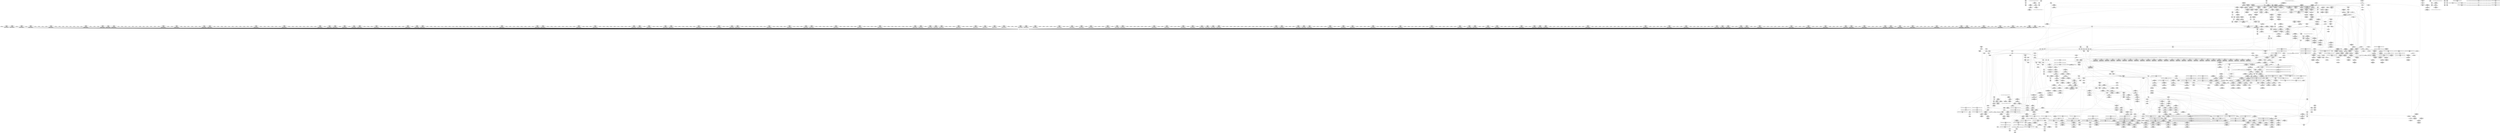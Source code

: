 digraph {
	CE0x438eca0 [shape=record,shape=Mrecord,label="{CE0x438eca0|i32_138|*Constant*}"]
	"CONST[source:0(mediator),value:0(static)][purpose:{operation}][SnkIdx:0]"
	CE0x43a3ed0 [shape=record,shape=Mrecord,label="{CE0x43a3ed0|80:_i64,_:_CRE_1248,1249_}"]
	CE0x43b1f30 [shape=record,shape=Mrecord,label="{CE0x43b1f30|80:_i64,_:_CRE_1752,1760_|*MultipleSource*|*LoadInst*|security/apparmor/include/apparmor.h,117|security/apparmor/include/apparmor.h,117}"]
	CE0x441c000 [shape=record,shape=Mrecord,label="{CE0x441c000|44:_i32,_48:_i16,_128:_i8*,_:_SCMRE_120,128_|*MultipleSource*|Function::aa_cred_profile&Arg::cred::|security/apparmor/include/context.h,99|security/apparmor/include/context.h,138}"]
	CE0x43899f0 [shape=record,shape=Mrecord,label="{CE0x43899f0|common_perm:entry}"]
	CE0x43c5db0 [shape=record,shape=Mrecord,label="{CE0x43c5db0|mediated_filesystem:and|security/apparmor/include/apparmor.h,117|*SummSource*}"]
	CE0x4370a20 [shape=record,shape=Mrecord,label="{CE0x4370a20|i32_2|*Constant*}"]
	CE0x43a0940 [shape=record,shape=Mrecord,label="{CE0x43a0940|80:_i64,_:_CRE_712,720_|*MultipleSource*|*LoadInst*|security/apparmor/include/apparmor.h,117|security/apparmor/include/apparmor.h,117}"]
	CE0x4375b10 [shape=record,shape=Mrecord,label="{CE0x4375b10|apparmor_path_truncate:tmp17|security/apparmor/lsm.c,288|*SummSink*}"]
	CE0x437baf0 [shape=record,shape=Mrecord,label="{CE0x437baf0|mediated_filesystem:lnot|security/apparmor/include/apparmor.h,117|*SummSink*}"]
	CE0x4352980 [shape=record,shape=Mrecord,label="{CE0x4352980|mediated_filesystem:tmp1}"]
	CE0x437cf30 [shape=record,shape=Mrecord,label="{CE0x437cf30|apparmor_path_truncate:tmp8|security/apparmor/lsm.c,285|*SummSink*}"]
	CE0x43fc750 [shape=record,shape=Mrecord,label="{CE0x43fc750|i64*_getelementptr_inbounds_(_16_x_i64_,_16_x_i64_*___llvm_gcov_ctr46,_i64_0,_i64_1)|*Constant*|*SummSource*}"]
	CE0x440eef0 [shape=record,shape=Mrecord,label="{CE0x440eef0|44:_i32,_48:_i16,_128:_i8*,_:_SCMRE_136,144_|*MultipleSource*|Function::aa_cred_profile&Arg::cred::|security/apparmor/include/context.h,99|security/apparmor/include/context.h,138}"]
	CE0x437f650 [shape=record,shape=Mrecord,label="{CE0x437f650|GLOBAL:__llvm_gcov_ctr63|Global_var:__llvm_gcov_ctr63|*SummSink*}"]
	CE0x432fab0 [shape=record,shape=Mrecord,label="{CE0x432fab0|i64_1|*Constant*|*SummSink*}"]
	CE0x4357c60 [shape=record,shape=Mrecord,label="{CE0x4357c60|80:_i64,_:_CRE_64,72_|*MultipleSource*|*LoadInst*|security/apparmor/include/apparmor.h,117|security/apparmor/include/apparmor.h,117}"]
	CE0x436d4f0 [shape=record,shape=Mrecord,label="{CE0x436d4f0|80:_i64,_:_CRE_401,402_}"]
	CE0x43aa770 [shape=record,shape=Mrecord,label="{CE0x43aa770|80:_i64,_:_CRE_1365,1366_}"]
	CE0x4370eb0 [shape=record,shape=Mrecord,label="{CE0x4370eb0|apparmor_path_truncate:d_inode4|security/apparmor/lsm.c,288}"]
	CE0x43dddf0 [shape=record,shape=Mrecord,label="{CE0x43dddf0|__aa_current_profile:tmp9|security/apparmor/include/context.h,138|*SummSink*}"]
	CE0x43acbd0 [shape=record,shape=Mrecord,label="{CE0x43acbd0|80:_i64,_:_CRE_1621,1622_}"]
	CE0x4359120 [shape=record,shape=Mrecord,label="{CE0x4359120|i32_1|*Constant*}"]
	CE0x43bbdb0 [shape=record,shape=Mrecord,label="{CE0x43bbdb0|common_perm:tmp8|security/apparmor/lsm.c,170}"]
	CE0x438fa70 [shape=record,shape=Mrecord,label="{CE0x438fa70|__aa_current_profile:tmp17|security/apparmor/include/context.h,138|*SummSink*}"]
	CE0x4371f50 [shape=record,shape=Mrecord,label="{CE0x4371f50|apparmor_path_truncate:d_inode2|security/apparmor/lsm.c,285|*SummSource*}"]
	CE0x43d6e80 [shape=record,shape=Mrecord,label="{CE0x43d6e80|44:_i32,_48:_i16,_128:_i8*,_:_SCMRE_28,32_|*MultipleSource*|Function::aa_cred_profile&Arg::cred::|security/apparmor/include/context.h,99|security/apparmor/include/context.h,138}"]
	CE0x435b740 [shape=record,shape=Mrecord,label="{CE0x435b740|_call_void_mcount()_#2}"]
	CE0x43fc950 [shape=record,shape=Mrecord,label="{CE0x43fc950|i64*_getelementptr_inbounds_(_16_x_i64_,_16_x_i64_*___llvm_gcov_ctr46,_i64_0,_i64_1)|*Constant*|*SummSink*}"]
	CE0x4397880 [shape=record,shape=Mrecord,label="{CE0x4397880|i64*_getelementptr_inbounds_(_5_x_i64_,_5_x_i64_*___llvm_gcov_ctr57,_i64_0,_i64_4)|*Constant*|*SummSink*}"]
	CE0x437e850 [shape=record,shape=Mrecord,label="{CE0x437e850|i64_2|*Constant*|*SummSource*}"]
	CE0x435c5a0 [shape=record,shape=Mrecord,label="{CE0x435c5a0|i32_5|*Constant*|*SummSource*}"]
	CE0x43ae440 [shape=record,shape=Mrecord,label="{CE0x43ae440|80:_i64,_:_CRE_1644,1645_}"]
	CE0x43a61e0 [shape=record,shape=Mrecord,label="{CE0x43a61e0|80:_i64,_:_CRE_1288,1296_|*MultipleSource*|*LoadInst*|security/apparmor/include/apparmor.h,117|security/apparmor/include/apparmor.h,117}"]
	CE0x43a3870 [shape=record,shape=Mrecord,label="{CE0x43a3870|80:_i64,_:_CRE_1242,1243_}"]
	CE0x43a6d00 [shape=record,shape=Mrecord,label="{CE0x43a6d00|80:_i64,_:_CRE_1310,1311_}"]
	CE0x435bac0 [shape=record,shape=Mrecord,label="{CE0x435bac0|mediated_filesystem:tmp|*SummSink*}"]
	CE0x43ddcf0 [shape=record,shape=Mrecord,label="{CE0x43ddcf0|__aa_current_profile:tmp9|security/apparmor/include/context.h,138|*SummSource*}"]
	CE0x432e440 [shape=record,shape=Mrecord,label="{CE0x432e440|apparmor_path_truncate:tmp15|security/apparmor/lsm.c,288}"]
	CE0x435c060 [shape=record,shape=Mrecord,label="{CE0x435c060|apparmor_path_truncate:dentry|security/apparmor/lsm.c,284|*SummSink*}"]
	CE0x436be60 [shape=record,shape=Mrecord,label="{CE0x436be60|80:_i64,_:_CRE_344,352_|*MultipleSource*|*LoadInst*|security/apparmor/include/apparmor.h,117|security/apparmor/include/apparmor.h,117}"]
	CE0x436df90 [shape=record,shape=Mrecord,label="{CE0x436df90|80:_i64,_:_CRE_411,412_}"]
	CE0x440ffb0 [shape=record,shape=Mrecord,label="{CE0x440ffb0|aa_cred_profile:tmp12|security/apparmor/include/context.h,100|*SummSource*}"]
	CE0x4358140 [shape=record,shape=Mrecord,label="{CE0x4358140|80:_i64,_:_CRE_88,96_|*MultipleSource*|*LoadInst*|security/apparmor/include/apparmor.h,117|security/apparmor/include/apparmor.h,117}"]
	CE0x43a3100 [shape=record,shape=Mrecord,label="{CE0x43a3100|80:_i64,_:_CRE_1235,1236_}"]
	CE0x438ba20 [shape=record,shape=Mrecord,label="{CE0x438ba20|i64*_getelementptr_inbounds_(_8_x_i64_,_8_x_i64_*___llvm_gcov_ctr63,_i64_0,_i64_7)|*Constant*}"]
	CE0x43df200 [shape=record,shape=Mrecord,label="{CE0x43df200|__aa_current_profile:tmp6|security/apparmor/include/context.h,138|*SummSource*}"]
	CE0x43a4420 [shape=record,shape=Mrecord,label="{CE0x43a4420|80:_i64,_:_CRE_1253,1254_}"]
	CE0x43ae000 [shape=record,shape=Mrecord,label="{CE0x43ae000|80:_i64,_:_CRE_1640,1641_}"]
	CE0x4396fe0 [shape=record,shape=Mrecord,label="{CE0x4396fe0|80:_i64,_:_CRE_442,443_}"]
	CE0x43d3fe0 [shape=record,shape=Mrecord,label="{CE0x43d3fe0|i64*_getelementptr_inbounds_(_11_x_i64_,_11_x_i64_*___llvm_gcov_ctr58,_i64_0,_i64_6)|*Constant*|*SummSource*}"]
	CE0x432e7c0 [shape=record,shape=Mrecord,label="{CE0x432e7c0|apparmor_path_truncate:tmp15|security/apparmor/lsm.c,288|*SummSource*}"]
	CE0x44185e0 [shape=record,shape=Mrecord,label="{CE0x44185e0|aa_cred_profile:if.then|*SummSource*}"]
	CE0x435b280 [shape=record,shape=Mrecord,label="{CE0x435b280|get_current:tmp3|*SummSink*}"]
	CE0x439f930 [shape=record,shape=Mrecord,label="{CE0x439f930|80:_i64,_:_CRE_632,640_|*MultipleSource*|*LoadInst*|security/apparmor/include/apparmor.h,117|security/apparmor/include/apparmor.h,117}"]
	CE0x43d7bf0 [shape=record,shape=Mrecord,label="{CE0x43d7bf0|i64_5|*Constant*|*SummSink*}"]
	CE0x4399650 [shape=record,shape=Mrecord,label="{CE0x4399650|80:_i64,_:_CRE_463,464_}"]
	CE0x439b150 [shape=record,shape=Mrecord,label="{CE0x439b150|80:_i64,_:_CRE_564,565_}"]
	CE0x441c7a0 [shape=record,shape=Mrecord,label="{CE0x441c7a0|aa_cred_profile:tmp4|*LoadInst*|security/apparmor/include/context.h,99|*SummSource*}"]
	CE0x4394500 [shape=record,shape=Mrecord,label="{CE0x4394500|_ret_%struct.task_struct*_%tmp4,_!dbg_!15471|./arch/x86/include/asm/current.h,14|*SummSource*}"]
	CE0x438e990 [shape=record,shape=Mrecord,label="{CE0x438e990|GLOBAL:lockdep_rcu_suspicious|*Constant*}"]
	CE0x435c9f0 [shape=record,shape=Mrecord,label="{CE0x435c9f0|mediated_filesystem:tmp|*SummSource*}"]
	CE0x43d9850 [shape=record,shape=Mrecord,label="{CE0x43d9850|aa_cred_profile:tmp3|*SummSource*}"]
	CE0x437c890 [shape=record,shape=Mrecord,label="{CE0x437c890|apparmor_path_truncate:i_mode|security/apparmor/lsm.c,285|*SummSource*}"]
	CE0x43fc470 [shape=record,shape=Mrecord,label="{CE0x43fc470|i64*_getelementptr_inbounds_(_2_x_i64_,_2_x_i64_*___llvm_gcov_ctr112,_i64_0,_i64_1)|*Constant*|*SummSource*}"]
	CE0x43b95f0 [shape=record,shape=Mrecord,label="{CE0x43b95f0|i32_22|*Constant*|*SummSource*}"]
	CE0x43a7360 [shape=record,shape=Mrecord,label="{CE0x43a7360|80:_i64,_:_CRE_1316,1317_}"]
	CE0x441ae30 [shape=record,shape=Mrecord,label="{CE0x441ae30|aa_cred_profile:tmp18|security/apparmor/include/context.h,100|*SummSource*}"]
	CE0x43a1cd0 [shape=record,shape=Mrecord,label="{CE0x43a1cd0|80:_i64,_:_CRE_1216,1217_}"]
	CE0x4379e80 [shape=record,shape=Mrecord,label="{CE0x4379e80|mediated_filesystem:tobool|security/apparmor/include/apparmor.h,117|*SummSink*}"]
	CE0x43ff6e0 [shape=record,shape=Mrecord,label="{CE0x43ff6e0|i64*_getelementptr_inbounds_(_16_x_i64_,_16_x_i64_*___llvm_gcov_ctr46,_i64_0,_i64_15)|*Constant*|*SummSource*}"]
	CE0x4356870 [shape=record,shape=Mrecord,label="{CE0x4356870|GLOBAL:__llvm_gcov_ctr46|Global_var:__llvm_gcov_ctr46|*SummSink*}"]
	CE0x43b5df0 [shape=record,shape=Mrecord,label="{CE0x43b5df0|mediated_filesystem:tmp5|security/apparmor/include/apparmor.h,117}"]
	CE0x439cc90 [shape=record,shape=Mrecord,label="{CE0x439cc90|80:_i64,_:_CRE_590,591_}"]
	CE0x43d2ff0 [shape=record,shape=Mrecord,label="{CE0x43d2ff0|COLLAPSED:_GCMRE___llvm_gcov_ctr58_internal_global_11_x_i64_zeroinitializer:_elem_0:default:}"]
	CE0x4387cd0 [shape=record,shape=Mrecord,label="{CE0x4387cd0|GLOBAL:mediated_filesystem|*Constant*|*SummSource*}"]
	CE0x4373890 [shape=record,shape=Mrecord,label="{CE0x4373890|80:_i64,_:_CRE_458,459_}"]
	CE0x435c910 [shape=record,shape=Mrecord,label="{CE0x435c910|mediated_filesystem:tmp}"]
	CE0x43539d0 [shape=record,shape=Mrecord,label="{CE0x43539d0|mediated_filesystem:tmp3|*SummSource*}"]
	CE0x4383430 [shape=record,shape=Mrecord,label="{CE0x4383430|80:_i64,_:_CRE_8,16_|*MultipleSource*|*LoadInst*|security/apparmor/include/apparmor.h,117|security/apparmor/include/apparmor.h,117}"]
	CE0x4381fc0 [shape=record,shape=Mrecord,label="{CE0x4381fc0|i32_10|*Constant*}"]
	CE0x43c2a10 [shape=record,shape=Mrecord,label="{CE0x43c2a10|aa_path_perm:request|Function::aa_path_perm&Arg::request::|*SummSink*}"]
	CE0x43ad010 [shape=record,shape=Mrecord,label="{CE0x43ad010|80:_i64,_:_CRE_1625,1626_}"]
	CE0x439ca70 [shape=record,shape=Mrecord,label="{CE0x439ca70|80:_i64,_:_CRE_588,589_}"]
	CE0x4395ee0 [shape=record,shape=Mrecord,label="{CE0x4395ee0|80:_i64,_:_CRE_426,427_}"]
	CE0x43878e0 [shape=record,shape=Mrecord,label="{CE0x43878e0|apparmor_path_truncate:call|security/apparmor/lsm.c,288|*SummSink*}"]
	CE0x43d6b40 [shape=record,shape=Mrecord,label="{CE0x43d6b40|44:_i32,_48:_i16,_128:_i8*,_:_SCMRE_20,24_|*MultipleSource*|Function::aa_cred_profile&Arg::cred::|security/apparmor/include/context.h,99|security/apparmor/include/context.h,138}"]
	CE0x43ff860 [shape=record,shape=Mrecord,label="{CE0x43ff860|i64*_getelementptr_inbounds_(_16_x_i64_,_16_x_i64_*___llvm_gcov_ctr46,_i64_0,_i64_15)|*Constant*|*SummSink*}"]
	CE0x43cb670 [shape=record,shape=Mrecord,label="{CE0x43cb670|common_perm:mode|security/apparmor/lsm.c,169|*SummSource*}"]
	CE0x441aea0 [shape=record,shape=Mrecord,label="{CE0x441aea0|aa_cred_profile:tmp18|security/apparmor/include/context.h,100|*SummSink*}"]
	CE0x43bbf30 [shape=record,shape=Mrecord,label="{CE0x43bbf30|common_perm:tmp8|security/apparmor/lsm.c,170|*SummSource*}"]
	CE0x43c1a30 [shape=record,shape=Mrecord,label="{CE0x43c1a30|aa_path_perm:profile|Function::aa_path_perm&Arg::profile::|*SummSource*}"]
	CE0x43a4640 [shape=record,shape=Mrecord,label="{CE0x43a4640|80:_i64,_:_CRE_1255,1256_}"]
	CE0x43a5960 [shape=record,shape=Mrecord,label="{CE0x43a5960|80:_i64,_:_CRE_1273,1274_}"]
	CE0x4352c40 [shape=record,shape=Mrecord,label="{CE0x4352c40|i64*_getelementptr_inbounds_(_2_x_i64_,_2_x_i64_*___llvm_gcov_ctr55,_i64_0,_i64_1)|*Constant*}"]
	CE0x43d3060 [shape=record,shape=Mrecord,label="{CE0x43d3060|__aa_current_profile:tmp|*SummSource*}"]
	CE0x43faf70 [shape=record,shape=Mrecord,label="{CE0x43faf70|%struct.aa_profile*_null|*Constant*|*SummSink*}"]
	CE0x43db6b0 [shape=record,shape=Mrecord,label="{CE0x43db6b0|aa_cred_profile:lnot3|security/apparmor/include/context.h,100|*SummSink*}"]
	CE0x43a3650 [shape=record,shape=Mrecord,label="{CE0x43a3650|80:_i64,_:_CRE_1240,1241_}"]
	CE0x4388100 [shape=record,shape=Mrecord,label="{CE0x4388100|mediated_filesystem:entry|*SummSink*}"]
	CE0x439c0e0 [shape=record,shape=Mrecord,label="{CE0x439c0e0|80:_i64,_:_CRE_579,580_}"]
	CE0x43ab760 [shape=record,shape=Mrecord,label="{CE0x43ab760|80:_i64,_:_CRE_1536,1568_|*MultipleSource*|*LoadInst*|security/apparmor/include/apparmor.h,117|security/apparmor/include/apparmor.h,117}"]
	CE0x4401050 [shape=record,shape=Mrecord,label="{CE0x4401050|aa_cred_profile:tmp28|security/apparmor/include/context.h,100|*SummSink*}"]
	CE0x438abf0 [shape=record,shape=Mrecord,label="{CE0x438abf0|i32_66|*Constant*|*SummSink*}"]
	CE0x43c80a0 [shape=record,shape=Mrecord,label="{CE0x43c80a0|get_current:bb}"]
	CE0x43dec60 [shape=record,shape=Mrecord,label="{CE0x43dec60|aa_cred_profile:security|security/apparmor/include/context.h,99}"]
	CE0x4377950 [shape=record,shape=Mrecord,label="{CE0x4377950|apparmor_path_truncate:tmp4|security/apparmor/lsm.c,284|*SummSource*}"]
	CE0x43db530 [shape=record,shape=Mrecord,label="{CE0x43db530|aa_cred_profile:lnot3|security/apparmor/include/context.h,100|*SummSource*}"]
	CE0x440afb0 [shape=record,shape=Mrecord,label="{CE0x440afb0|aa_cred_profile:tmp14|security/apparmor/include/context.h,100}"]
	CE0x43bfa30 [shape=record,shape=Mrecord,label="{CE0x43bfa30|aa_cred_profile:tmp24|security/apparmor/include/context.h,100|*SummSink*}"]
	CE0x43c14b0 [shape=record,shape=Mrecord,label="{CE0x43c14b0|aa_path_perm:op|Function::aa_path_perm&Arg::op::}"]
	CE0x4396980 [shape=record,shape=Mrecord,label="{CE0x4396980|80:_i64,_:_CRE_436,437_}"]
	CE0x4388210 [shape=record,shape=Mrecord,label="{CE0x4388210|_ret_i1_%lnot,_!dbg_!15473|security/apparmor/include/apparmor.h,117}"]
	CE0x4350b30 [shape=record,shape=Mrecord,label="{CE0x4350b30|apparmor_path_truncate:uid|security/apparmor/lsm.c,284|*SummSource*}"]
	CE0x43fb060 [shape=record,shape=Mrecord,label="{CE0x43fb060|%struct.aa_profile*_null|*Constant*|*SummSource*}"]
	CE0x43de330 [shape=record,shape=Mrecord,label="{CE0x43de330|__aa_current_profile:tmp10|security/apparmor/include/context.h,138|*SummSink*}"]
	CE0x43aa000 [shape=record,shape=Mrecord,label="{CE0x43aa000|80:_i64,_:_CRE_1358,1359_}"]
	CE0x4395b70 [shape=record,shape=Mrecord,label="{CE0x4395b70|i64*_getelementptr_inbounds_(_11_x_i64_,_11_x_i64_*___llvm_gcov_ctr58,_i64_0,_i64_9)|*Constant*}"]
	CE0x43aedd0 [shape=record,shape=Mrecord,label="{CE0x43aedd0|80:_i64,_:_CRE_1653,1654_}"]
	CE0x4391ba0 [shape=record,shape=Mrecord,label="{CE0x4391ba0|__aa_current_profile:call4|security/apparmor/include/context.h,138|*SummSource*}"]
	CE0x43c0050 [shape=record,shape=Mrecord,label="{CE0x43c0050|aa_cred_profile:tmp25|security/apparmor/include/context.h,100|*SummSink*}"]
	CE0x43b0530 [shape=record,shape=Mrecord,label="{CE0x43b0530|80:_i64,_:_CRE_1675,1676_}"]
	CE0x43a99a0 [shape=record,shape=Mrecord,label="{CE0x43a99a0|80:_i64,_:_CRE_1352,1353_}"]
	CE0x438a860 [shape=record,shape=Mrecord,label="{CE0x438a860|i32_66|*Constant*}"]
	CE0x43fc400 [shape=record,shape=Mrecord,label="{CE0x43fc400|get_current:tmp3}"]
	CE0x437e8c0 [shape=record,shape=Mrecord,label="{CE0x437e8c0|apparmor_path_truncate:tobool|security/apparmor/lsm.c,288|*SummSink*}"]
	CE0x435d400 [shape=record,shape=Mrecord,label="{CE0x435d400|_call_void_mcount()_#2|*SummSink*}"]
	CE0x4398e00 [shape=record,shape=Mrecord,label="{CE0x4398e00|aa_cred_profile:bb|*SummSink*}"]
	CE0x43dcd30 [shape=record,shape=Mrecord,label="{CE0x43dcd30|__aa_current_profile:land.lhs.true}"]
	CE0x43a19a0 [shape=record,shape=Mrecord,label="{CE0x43a19a0|80:_i64,_:_CRE_1213,1214_}"]
	CE0x43d1fb0 [shape=record,shape=Mrecord,label="{CE0x43d1fb0|i64*_getelementptr_inbounds_(_11_x_i64_,_11_x_i64_*___llvm_gcov_ctr58,_i64_0,_i64_1)|*Constant*|*SummSink*}"]
	CE0x4399980 [shape=record,shape=Mrecord,label="{CE0x4399980|80:_i64,_:_CRE_480,488_|*MultipleSource*|*LoadInst*|security/apparmor/include/apparmor.h,117|security/apparmor/include/apparmor.h,117}"]
	CE0x43a7580 [shape=record,shape=Mrecord,label="{CE0x43a7580|80:_i64,_:_CRE_1318,1319_}"]
	CE0x43b8e50 [shape=record,shape=Mrecord,label="{CE0x43b8e50|i32_0|*Constant*}"]
	CE0x437fc90 [shape=record,shape=Mrecord,label="{CE0x437fc90|80:_i64,_:_CRE_152,160_|*MultipleSource*|*LoadInst*|security/apparmor/include/apparmor.h,117|security/apparmor/include/apparmor.h,117}"]
	CE0x436ba80 [shape=record,shape=Mrecord,label="{CE0x436ba80|80:_i64,_:_CRE_328,336_|*MultipleSource*|*LoadInst*|security/apparmor/include/apparmor.h,117|security/apparmor/include/apparmor.h,117}"]
	CE0x43a4b90 [shape=record,shape=Mrecord,label="{CE0x43a4b90|80:_i64,_:_CRE_1260,1261_}"]
	CE0x43d5090 [shape=record,shape=Mrecord,label="{CE0x43d5090|__aa_current_profile:tobool|security/apparmor/include/context.h,138|*SummSink*}"]
	CE0x4396ed0 [shape=record,shape=Mrecord,label="{CE0x4396ed0|80:_i64,_:_CRE_441,442_}"]
	CE0x43fd750 [shape=record,shape=Mrecord,label="{CE0x43fd750|i64*_getelementptr_inbounds_(_16_x_i64_,_16_x_i64_*___llvm_gcov_ctr46,_i64_0,_i64_12)|*Constant*|*SummSink*}"]
	CE0x43bb950 [shape=record,shape=Mrecord,label="{CE0x43bb950|common_perm:tmp7|security/apparmor/lsm.c,170|*SummSink*}"]
	CE0x436c430 [shape=record,shape=Mrecord,label="{CE0x436c430|80:_i64,_:_CRE_368,372_|*MultipleSource*|*LoadInst*|security/apparmor/include/apparmor.h,117|security/apparmor/include/apparmor.h,117}"]
	CE0x438aa30 [shape=record,shape=Mrecord,label="{CE0x438aa30|i32_66|*Constant*|*SummSource*}"]
	CE0x439f710 [shape=record,shape=Mrecord,label="{CE0x439f710|80:_i64,_:_CRE_630,631_}"]
	CE0x438b000 [shape=record,shape=Mrecord,label="{CE0x438b000|common_perm:mask|Function::common_perm&Arg::mask::|*SummSink*}"]
	CE0x43891d0 [shape=record,shape=Mrecord,label="{CE0x43891d0|apparmor_path_truncate:call5|security/apparmor/lsm.c,291|*SummSink*}"]
	CE0x4383a60 [shape=record,shape=Mrecord,label="{CE0x4383a60|aa_cred_profile:tmp7|security/apparmor/include/context.h,100|*SummSink*}"]
	CE0x438a2e0 [shape=record,shape=Mrecord,label="{CE0x438a2e0|common_perm:op|Function::common_perm&Arg::op::|*SummSource*}"]
	CE0x4336bf0 [shape=record,shape=Mrecord,label="{CE0x4336bf0|i64*_getelementptr_inbounds_(_8_x_i64_,_8_x_i64_*___llvm_gcov_ctr63,_i64_0,_i64_0)|*Constant*|*SummSink*}"]
	CE0x4354f10 [shape=record,shape=Mrecord,label="{CE0x4354f10|_ret_%struct.aa_profile*_%call4,_!dbg_!15494|security/apparmor/include/context.h,138|*SummSource*}"]
	CE0x43b2eb0 [shape=record,shape=Mrecord,label="{CE0x43b2eb0|80:_i64,_:_CRE_1816,1824_|*MultipleSource*|*LoadInst*|security/apparmor/include/apparmor.h,117|security/apparmor/include/apparmor.h,117}"]
	CE0x4394330 [shape=record,shape=Mrecord,label="{CE0x4394330|get_current:entry|*SummSource*}"]
	CE0x43970f0 [shape=record,shape=Mrecord,label="{CE0x43970f0|80:_i64,_:_CRE_443,444_}"]
	CE0x43a6b40 [shape=record,shape=Mrecord,label="{CE0x43a6b40|80:_i64,_:_CRE_1308,1309_}"]
	CE0x4400f70 [shape=record,shape=Mrecord,label="{CE0x4400f70|aa_cred_profile:tmp28|security/apparmor/include/context.h,100}"]
	CE0x440d780 [shape=record,shape=Mrecord,label="{CE0x440d780|aa_cred_profile:do.end10|*SummSource*}"]
	CE0x43ff370 [shape=record,shape=Mrecord,label="{CE0x43ff370|i64*_getelementptr_inbounds_(_16_x_i64_,_16_x_i64_*___llvm_gcov_ctr46,_i64_0,_i64_15)|*Constant*}"]
	CE0x43a7be0 [shape=record,shape=Mrecord,label="{CE0x43a7be0|80:_i64,_:_CRE_1324,1325_}"]
	CE0x437f840 [shape=record,shape=Mrecord,label="{CE0x437f840|mediated_filesystem:bb|*SummSource*}"]
	CE0x437ba10 [shape=record,shape=Mrecord,label="{CE0x437ba10|mediated_filesystem:lnot|security/apparmor/include/apparmor.h,117}"]
	CE0x43bb8e0 [shape=record,shape=Mrecord,label="{CE0x43bb8e0|common_perm:tmp7|security/apparmor/lsm.c,170|*SummSource*}"]
	CE0x43b8830 [shape=record,shape=Mrecord,label="{CE0x43b8830|common_perm:tmp2|security/apparmor/lsm.c,169|*SummSource*}"]
	CE0x43cc600 [shape=record,shape=Mrecord,label="{CE0x43cc600|common_perm:tmp4|security/apparmor/lsm.c,169}"]
	CE0x43a3cb0 [shape=record,shape=Mrecord,label="{CE0x43a3cb0|80:_i64,_:_CRE_1246,1247_}"]
	CE0x43aeee0 [shape=record,shape=Mrecord,label="{CE0x43aeee0|80:_i64,_:_CRE_1654,1655_}"]
	CE0x4399fb0 [shape=record,shape=Mrecord,label="{CE0x4399fb0|80:_i64,_:_CRE_504,512_|*MultipleSource*|*LoadInst*|security/apparmor/include/apparmor.h,117|security/apparmor/include/apparmor.h,117}"]
	"CONST[source:2(external),value:2(dynamic)][purpose:{subject}][SrcIdx:7]"
	CE0x43e26a0 [shape=record,shape=Mrecord,label="{CE0x43e26a0|__aa_current_profile:tmp13|security/apparmor/include/context.h,138|*SummSink*}"]
	CE0x43b4190 [shape=record,shape=Mrecord,label="{CE0x43b4190|80:_i64,_:_CRE_1875,1876_}"]
	CE0x4373450 [shape=record,shape=Mrecord,label="{CE0x4373450|80:_i64,_:_CRE_454,455_}"]
	CE0x4388620 [shape=record,shape=Mrecord,label="{CE0x4388620|mediated_filesystem:inode|Function::mediated_filesystem&Arg::inode::|*SummSink*}"]
	CE0x43bb490 [shape=record,shape=Mrecord,label="{CE0x43bb490|i64*_getelementptr_inbounds_(_5_x_i64_,_5_x_i64_*___llvm_gcov_ctr57,_i64_0,_i64_3)|*Constant*|*SummSink*}"]
	CE0x43b1300 [shape=record,shape=Mrecord,label="{CE0x43b1300|80:_i64,_:_CRE_1688,1696_|*MultipleSource*|*LoadInst*|security/apparmor/include/apparmor.h,117|security/apparmor/include/apparmor.h,117}"]
	CE0x438d490 [shape=record,shape=Mrecord,label="{CE0x438d490|i64*_getelementptr_inbounds_(_2_x_i64_,_2_x_i64_*___llvm_gcov_ctr55,_i64_0,_i64_0)|*Constant*}"]
	CE0x435c980 [shape=record,shape=Mrecord,label="{CE0x435c980|COLLAPSED:_GCMRE___llvm_gcov_ctr55_internal_global_2_x_i64_zeroinitializer:_elem_0:default:}"]
	CE0x43e21b0 [shape=record,shape=Mrecord,label="{CE0x43e21b0|_call_void_lockdep_rcu_suspicious(i8*_getelementptr_inbounds_(_36_x_i8_,_36_x_i8_*_.str12,_i32_0,_i32_0),_i32_138,_i8*_getelementptr_inbounds_(_45_x_i8_,_45_x_i8_*_.str14,_i32_0,_i32_0))_#7,_!dbg_!15483|security/apparmor/include/context.h,138|*SummSink*}"]
	CE0x4356be0 [shape=record,shape=Mrecord,label="{CE0x4356be0|_call_void_mcount()_#2|*SummSink*}"]
	CE0x43d85c0 [shape=record,shape=Mrecord,label="{CE0x43d85c0|aa_cred_profile:do.body6}"]
	CE0x43b61d0 [shape=record,shape=Mrecord,label="{CE0x43b61d0|mediated_filesystem:tmp5|security/apparmor/include/apparmor.h,117|*SummSink*}"]
	CE0x43baa70 [shape=record,shape=Mrecord,label="{CE0x43baa70|common_perm:tmp6|security/apparmor/lsm.c,169}"]
	CE0x43b4a60 [shape=record,shape=Mrecord,label="{CE0x43b4a60|80:_i64,_:_CRE_1904,1920_|*MultipleSource*|*LoadInst*|security/apparmor/include/apparmor.h,117|security/apparmor/include/apparmor.h,117}"]
	CE0x43d7630 [shape=record,shape=Mrecord,label="{CE0x43d7630|i32_22|*Constant*}"]
	CE0x439ff90 [shape=record,shape=Mrecord,label="{CE0x439ff90|80:_i64,_:_CRE_664,672_|*MultipleSource*|*LoadInst*|security/apparmor/include/apparmor.h,117|security/apparmor/include/apparmor.h,117}"]
	CE0x4421410 [shape=record,shape=Mrecord,label="{CE0x4421410|aa_cred_profile:expval|security/apparmor/include/context.h,100}"]
	CE0x43561d0 [shape=record,shape=Mrecord,label="{CE0x43561d0|GLOBAL:current_task|Global_var:current_task|*SummSink*}"]
	CE0x43943f0 [shape=record,shape=Mrecord,label="{CE0x43943f0|get_current:entry|*SummSink*}"]
	CE0x43ad340 [shape=record,shape=Mrecord,label="{CE0x43ad340|80:_i64,_:_CRE_1628,1629_}"]
	CE0x43a5740 [shape=record,shape=Mrecord,label="{CE0x43a5740|80:_i64,_:_CRE_1271,1272_}"]
	CE0x4385cf0 [shape=record,shape=Mrecord,label="{CE0x4385cf0|i64*_getelementptr_inbounds_(_8_x_i64_,_8_x_i64_*___llvm_gcov_ctr63,_i64_0,_i64_5)|*Constant*|*SummSource*}"]
	CE0x4377660 [shape=record,shape=Mrecord,label="{CE0x4377660|apparmor_path_truncate:i_uid|security/apparmor/lsm.c,284|*SummSource*}"]
	CE0x43fc320 [shape=record,shape=Mrecord,label="{CE0x43fc320|get_current:tmp2|*SummSource*}"]
	CE0x432f400 [shape=record,shape=Mrecord,label="{CE0x432f400|apparmor_path_truncate:entry|*SummSource*}"]
	CE0x43d2570 [shape=record,shape=Mrecord,label="{CE0x43d2570|aa_cred_profile:tmp2}"]
	CE0x43a7250 [shape=record,shape=Mrecord,label="{CE0x43a7250|80:_i64,_:_CRE_1315,1316_}"]
	CE0x4362a20 [shape=record,shape=Mrecord,label="{CE0x4362a20|aa_cred_profile:tmp32|security/apparmor/include/context.h,101|*SummSink*}"]
	CE0x436dd70 [shape=record,shape=Mrecord,label="{CE0x436dd70|80:_i64,_:_CRE_409,410_}"]
	CE0x440b440 [shape=record,shape=Mrecord,label="{CE0x440b440|aa_cred_profile:tmp15|security/apparmor/include/context.h,100|*SummSource*}"]
	CE0x43dd5a0 [shape=record,shape=Mrecord,label="{CE0x43dd5a0|__aa_current_profile:if.then|*SummSink*}"]
	CE0x433e330 [shape=record,shape=Mrecord,label="{CE0x433e330|0:_%struct.vfsmount*,_8:_%struct.dentry*,_:_CRE_0,8_|*MultipleSource*|Function::apparmor_path_truncate&Arg::path::|security/apparmor/lsm.c,284}"]
	CE0x4355ae0 [shape=record,shape=Mrecord,label="{CE0x4355ae0|__aa_current_profile:tmp6|security/apparmor/include/context.h,138}"]
	CE0x4362ea0 [shape=record,shape=Mrecord,label="{CE0x4362ea0|aa_cred_profile:tmp33|security/apparmor/include/context.h,101}"]
	CE0x4398200 [shape=record,shape=Mrecord,label="{CE0x4398200|common_perm:tmp10|security/apparmor/lsm.c,172|*SummSource*}"]
	CE0x43d7120 [shape=record,shape=Mrecord,label="{CE0x43d7120|i64_3|*Constant*}"]
	CE0x439dc80 [shape=record,shape=Mrecord,label="{CE0x439dc80|80:_i64,_:_CRE_605,606_}"]
	CE0x433e270 [shape=record,shape=Mrecord,label="{CE0x433e270|apparmor_path_truncate:tmp2|*LoadInst*|security/apparmor/lsm.c,284|*SummSource*}"]
	CE0x4388090 [shape=record,shape=Mrecord,label="{CE0x4388090|mediated_filesystem:entry|*SummSource*}"]
	CE0x43820d0 [shape=record,shape=Mrecord,label="{CE0x43820d0|mediated_filesystem:i_sb|security/apparmor/include/apparmor.h,117|*SummSource*}"]
	CE0x43d3920 [shape=record,shape=Mrecord,label="{CE0x43d3920|__aa_current_profile:tmp12|security/apparmor/include/context.h,138|*SummSource*}"]
	CE0x436e0a0 [shape=record,shape=Mrecord,label="{CE0x436e0a0|80:_i64,_:_CRE_412,413_}"]
	CE0x43a3210 [shape=record,shape=Mrecord,label="{CE0x43a3210|80:_i64,_:_CRE_1236,1237_}"]
	CE0x4381ef0 [shape=record,shape=Mrecord,label="{CE0x4381ef0|i32_8|*Constant*|*SummSource*}"]
	CE0x4372080 [shape=record,shape=Mrecord,label="{CE0x4372080|apparmor_path_truncate:d_inode2|security/apparmor/lsm.c,285|*SummSink*}"]
	CE0x43cb290 [shape=record,shape=Mrecord,label="{CE0x43cb290|i32_11|*Constant*}"]
	CE0x43d5570 [shape=record,shape=Mrecord,label="{CE0x43d5570|aa_cred_profile:do.cond|*SummSource*}"]
	CE0x43b8a10 [shape=record,shape=Mrecord,label="{CE0x43b8a10|common_perm:tmp2|security/apparmor/lsm.c,169|*SummSink*}"]
	CE0x436d0b0 [shape=record,shape=Mrecord,label="{CE0x436d0b0|80:_i64,_:_CRE_397,398_}"]
	CE0x4410880 [shape=record,shape=Mrecord,label="{CE0x4410880|aa_cred_profile:tmp1|*SummSink*}"]
	CE0x439bca0 [shape=record,shape=Mrecord,label="{CE0x439bca0|80:_i64,_:_CRE_575,576_}"]
	CE0x43922f0 [shape=record,shape=Mrecord,label="{CE0x43922f0|GLOBAL:aa_cred_profile|*Constant*|*SummSource*}"]
	CE0x43fc390 [shape=record,shape=Mrecord,label="{CE0x43fc390|get_current:tmp2|*SummSink*}"]
	CE0x43ae220 [shape=record,shape=Mrecord,label="{CE0x43ae220|80:_i64,_:_CRE_1642,1643_}"]
	CE0x440dea0 [shape=record,shape=Mrecord,label="{CE0x440dea0|44:_i32,_48:_i16,_128:_i8*,_:_SCMRE_88,89_|*MultipleSource*|Function::aa_cred_profile&Arg::cred::|security/apparmor/include/context.h,99|security/apparmor/include/context.h,138}"]
	CE0x43c2b80 [shape=record,shape=Mrecord,label="{CE0x43c2b80|aa_path_perm:cond|Function::aa_path_perm&Arg::cond::}"]
	CE0x43cc4f0 [shape=record,shape=Mrecord,label="{CE0x43cc4f0|common_perm:tmp3|security/apparmor/lsm.c,169|*SummSource*}"]
	CE0x43deb20 [shape=record,shape=Mrecord,label="{CE0x43deb20|__aa_current_profile:bb|*SummSink*}"]
	CE0x43db030 [shape=record,shape=Mrecord,label="{CE0x43db030|aa_cred_profile:lnot2|security/apparmor/include/context.h,100|*SummSource*}"]
	CE0x43876d0 [shape=record,shape=Mrecord,label="{CE0x43876d0|apparmor_path_truncate:tmp22|security/apparmor/lsm.c,291|*SummSource*}"]
	CE0x4388b90 [shape=record,shape=Mrecord,label="{CE0x4388b90|apparmor_path_truncate:tmp23|security/apparmor/lsm.c,291|*SummSource*}"]
	CE0x43b4e70 [shape=record,shape=Mrecord,label="{CE0x43b4e70|80:_i64,_:_CRE_1928,2056_|*MultipleSource*|*LoadInst*|security/apparmor/include/apparmor.h,117|security/apparmor/include/apparmor.h,117}"]
	CE0x43c8a90 [shape=record,shape=Mrecord,label="{CE0x43c8a90|aa_cred_profile:tmp9|security/apparmor/include/context.h,100|*SummSink*}"]
	CE0x437a050 [shape=record,shape=Mrecord,label="{CE0x437a050|i1_true|*Constant*|*SummSource*}"]
	CE0x439c1f0 [shape=record,shape=Mrecord,label="{CE0x439c1f0|80:_i64,_:_CRE_580,581_}"]
	CE0x43adbc0 [shape=record,shape=Mrecord,label="{CE0x43adbc0|80:_i64,_:_CRE_1636,1637_}"]
	CE0x43a88a0 [shape=record,shape=Mrecord,label="{CE0x43a88a0|80:_i64,_:_CRE_1336,1337_}"]
	CE0x4371960 [shape=record,shape=Mrecord,label="{CE0x4371960|apparmor_path_truncate:tmp6|*LoadInst*|security/apparmor/lsm.c,285|*SummSource*}"]
	CE0x43e1150 [shape=record,shape=Mrecord,label="{CE0x43e1150|__aa_current_profile:tmp16|security/apparmor/include/context.h,138|*SummSource*}"]
	CE0x434cc20 [shape=record,shape=Mrecord,label="{CE0x434cc20|apparmor_path_truncate:mode|security/apparmor/lsm.c,284|*SummSink*}"]
	CE0x4362fc0 [shape=record,shape=Mrecord,label="{CE0x4362fc0|aa_cred_profile:tmp33|security/apparmor/include/context.h,101|*SummSource*}"]
	CE0x4396650 [shape=record,shape=Mrecord,label="{CE0x4396650|80:_i64,_:_CRE_433,434_}"]
	CE0x43bc350 [shape=record,shape=Mrecord,label="{CE0x43bc350|common_perm:call1|security/apparmor/lsm.c,170|*SummSource*}"]
	CE0x43af320 [shape=record,shape=Mrecord,label="{CE0x43af320|80:_i64,_:_CRE_1658,1659_}"]
	CE0x4350ca0 [shape=record,shape=Mrecord,label="{CE0x4350ca0|apparmor_path_truncate:uid|security/apparmor/lsm.c,284|*SummSink*}"]
	"CONST[source:0(mediator),value:2(dynamic)][purpose:{object}][SnkIdx:2]"
	CE0x43302c0 [shape=record,shape=Mrecord,label="{CE0x43302c0|apparmor_path_truncate:if.end|*SummSource*}"]
	CE0x43dd2b0 [shape=record,shape=Mrecord,label="{CE0x43dd2b0|aa_cred_profile:lor.end|*SummSource*}"]
	CE0x43afed0 [shape=record,shape=Mrecord,label="{CE0x43afed0|80:_i64,_:_CRE_1669,1670_}"]
	CE0x441eaf0 [shape=record,shape=Mrecord,label="{CE0x441eaf0|aa_cred_profile:tmp10|security/apparmor/include/context.h,100|*SummSource*}"]
	CE0x43a3320 [shape=record,shape=Mrecord,label="{CE0x43a3320|80:_i64,_:_CRE_1237,1238_}"]
	"CONST[source:0(mediator),value:2(dynamic)][purpose:{subject}][SrcIdx:6]"
	CE0x439f600 [shape=record,shape=Mrecord,label="{CE0x439f600|80:_i64,_:_CRE_629,630_}"]
	CE0x43a7140 [shape=record,shape=Mrecord,label="{CE0x43a7140|80:_i64,_:_CRE_1314,1315_}"]
	CE0x433e0f0 [shape=record,shape=Mrecord,label="{CE0x433e0f0|apparmor_path_truncate:bb|*SummSink*}"]
	CE0x4391010 [shape=record,shape=Mrecord,label="{CE0x4391010|__aa_current_profile:cred|security/apparmor/include/context.h,138|*SummSink*}"]
	CE0x4390b50 [shape=record,shape=Mrecord,label="{CE0x4390b50|i32_78|*Constant*|*SummSink*}"]
	CE0x43fd1c0 [shape=record,shape=Mrecord,label="{CE0x43fd1c0|get_current:tmp1|*SummSink*}"]
	CE0x441adc0 [shape=record,shape=Mrecord,label="{CE0x441adc0|aa_cred_profile:tmp18|security/apparmor/include/context.h,100}"]
	CE0x43be340 [shape=record,shape=Mrecord,label="{CE0x43be340|i64_12|*Constant*|*SummSource*}"]
	CE0x43ad560 [shape=record,shape=Mrecord,label="{CE0x43ad560|80:_i64,_:_CRE_1630,1631_}"]
	CE0x43b11f0 [shape=record,shape=Mrecord,label="{CE0x43b11f0|80:_i64,_:_CRE_1687,1688_}"]
	CE0x4396100 [shape=record,shape=Mrecord,label="{CE0x4396100|80:_i64,_:_CRE_428,429_}"]
	"CONST[source:2(external),value:0(static)][purpose:{object}][SrcIdx:2]"
	CE0x401c4b0 [shape=record,shape=Mrecord,label="{CE0x401c4b0|apparmor_path_truncate:return}"]
	CE0x43b9ba0 [shape=record,shape=Mrecord,label="{CE0x43b9ba0|GLOBAL:__llvm_gcov_ctr58|Global_var:__llvm_gcov_ctr58|*SummSource*}"]
	CE0x43b0ec0 [shape=record,shape=Mrecord,label="{CE0x43b0ec0|80:_i64,_:_CRE_1684,1685_}"]
	CE0x4401360 [shape=record,shape=Mrecord,label="{CE0x4401360|aa_cred_profile:tmp29|security/apparmor/include/context.h,100}"]
	CE0x43a8020 [shape=record,shape=Mrecord,label="{CE0x43a8020|80:_i64,_:_CRE_1328,1329_}"]
	CE0x43de8c0 [shape=record,shape=Mrecord,label="{CE0x43de8c0|__aa_current_profile:bb}"]
	CE0x43b5250 [shape=record,shape=Mrecord,label="{CE0x43b5250|80:_i64,_:_CRE_2112,2120_|*MultipleSource*|*LoadInst*|security/apparmor/include/apparmor.h,117|security/apparmor/include/apparmor.h,117}"]
	CE0x435ec70 [shape=record,shape=Mrecord,label="{CE0x435ec70|__aa_current_profile:tmp7|security/apparmor/include/context.h,138|*SummSource*}"]
	"CONST[source:0(mediator),value:0(static)][purpose:{operation}][SnkIdx:4]"
	CE0x4378d90 [shape=record,shape=Mrecord,label="{CE0x4378d90|_ret_%struct.aa_profile*_%tmp34,_!dbg_!15510|security/apparmor/include/context.h,101|*SummSource*}"]
	CE0x43c8720 [shape=record,shape=Mrecord,label="{CE0x43c8720|aa_cred_profile:tmp9|security/apparmor/include/context.h,100}"]
	CE0x4422740 [shape=record,shape=Mrecord,label="{CE0x4422740|aa_cred_profile:tmp15|security/apparmor/include/context.h,100}"]
	CE0x4374df0 [shape=record,shape=Mrecord,label="{CE0x4374df0|i64_4|*Constant*|*SummSource*}"]
	CE0x4337560 [shape=record,shape=Mrecord,label="{CE0x4337560|i64*_getelementptr_inbounds_(_2_x_i64_,_2_x_i64_*___llvm_gcov_ctr55,_i64_0,_i64_1)|*Constant*|*SummSink*}"]
	CE0x43a3430 [shape=record,shape=Mrecord,label="{CE0x43a3430|80:_i64,_:_CRE_1238,1239_}"]
	CE0x43ae110 [shape=record,shape=Mrecord,label="{CE0x43ae110|80:_i64,_:_CRE_1641,1642_}"]
	CE0x43c46e0 [shape=record,shape=Mrecord,label="{CE0x43c46e0|i64_0|*Constant*}"]
	CE0x43bde20 [shape=record,shape=Mrecord,label="{CE0x43bde20|i32_100|*Constant*|*SummSource*}"]
	CE0x439bdb0 [shape=record,shape=Mrecord,label="{CE0x439bdb0|80:_i64,_:_CRE_576,577_}"]
	CE0x436d600 [shape=record,shape=Mrecord,label="{CE0x436d600|80:_i64,_:_CRE_402,403_}"]
	CE0x439d0d0 [shape=record,shape=Mrecord,label="{CE0x439d0d0|80:_i64,_:_CRE_594,595_}"]
	CE0x43c52e0 [shape=record,shape=Mrecord,label="{CE0x43c52e0|__aa_current_profile:tobool1|security/apparmor/include/context.h,138|*SummSink*}"]
	CE0x43bb870 [shape=record,shape=Mrecord,label="{CE0x43bb870|common_perm:tmp7|security/apparmor/lsm.c,170}"]
	CE0x43ca3f0 [shape=record,shape=Mrecord,label="{CE0x43ca3f0|i64*_getelementptr_inbounds_(_5_x_i64_,_5_x_i64_*___llvm_gcov_ctr57,_i64_0,_i64_0)|*Constant*}"]
	CE0x4386f60 [shape=record,shape=Mrecord,label="{CE0x4386f60|i64*_getelementptr_inbounds_(_8_x_i64_,_8_x_i64_*___llvm_gcov_ctr63,_i64_0,_i64_6)|*Constant*|*SummSource*}"]
	CE0x43c1d90 [shape=record,shape=Mrecord,label="{CE0x43c1d90|aa_path_perm:path|Function::aa_path_perm&Arg::path::}"]
	CE0x4386ef0 [shape=record,shape=Mrecord,label="{CE0x4386ef0|i64*_getelementptr_inbounds_(_8_x_i64_,_8_x_i64_*___llvm_gcov_ctr63,_i64_0,_i64_6)|*Constant*}"]
	CE0x4393920 [shape=record,shape=Mrecord,label="{CE0x4393920|__aa_current_profile:call3|security/apparmor/include/context.h,138|*SummSink*}"]
	CE0x435b4c0 [shape=record,shape=Mrecord,label="{CE0x435b4c0|apparmor_path_truncate:tmp2|*LoadInst*|security/apparmor/lsm.c,284|*SummSink*}"]
	CE0x43dc580 [shape=record,shape=Mrecord,label="{CE0x43dc580|__aa_current_profile:if.end|*SummSink*}"]
	CE0x436b890 [shape=record,shape=Mrecord,label="{CE0x436b890|80:_i64,_:_CRE_320,328_|*MultipleSource*|*LoadInst*|security/apparmor/include/apparmor.h,117|security/apparmor/include/apparmor.h,117}"]
	CE0x439c960 [shape=record,shape=Mrecord,label="{CE0x439c960|80:_i64,_:_CRE_587,588_}"]
	CE0x43ffff0 [shape=record,shape=Mrecord,label="{CE0x43ffff0|aa_cred_profile:tmp27|security/apparmor/include/context.h,100}"]
	CE0x43a2110 [shape=record,shape=Mrecord,label="{CE0x43a2110|80:_i64,_:_CRE_1220,1221_}"]
	CE0x4390aa0 [shape=record,shape=Mrecord,label="{CE0x4390aa0|i32_78|*Constant*}"]
	CE0x43a6e10 [shape=record,shape=Mrecord,label="{CE0x43a6e10|80:_i64,_:_CRE_1311,1312_}"]
	CE0x4401670 [shape=record,shape=Mrecord,label="{CE0x4401670|aa_cred_profile:tmp29|security/apparmor/include/context.h,100|*SummSink*}"]
	CE0x437db40 [shape=record,shape=Mrecord,label="{CE0x437db40|apparmor_path_truncate:tmp9|*LoadInst*|security/apparmor/lsm.c,288}"]
	CE0x438a5d0 [shape=record,shape=Mrecord,label="{CE0x438a5d0|common_perm:path|Function::common_perm&Arg::path::|*SummSource*}"]
	CE0x437f4e0 [shape=record,shape=Mrecord,label="{CE0x437f4e0|i64_0|*Constant*|*SummSink*}"]
	CE0x436c620 [shape=record,shape=Mrecord,label="{CE0x436c620|80:_i64,_:_CRE_376,380_|*MultipleSource*|*LoadInst*|security/apparmor/include/apparmor.h,117|security/apparmor/include/apparmor.h,117}"]
	CE0x438cce0 [shape=record,shape=Mrecord,label="{CE0x438cce0|apparmor_path_truncate:tmp25|security/apparmor/lsm.c,293|*SummSource*}"]
	CE0x43fb630 [shape=record,shape=Mrecord,label="{CE0x43fb630|aa_cred_profile:lnot|security/apparmor/include/context.h,100}"]
	CE0x43fb930 [shape=record,shape=Mrecord,label="{CE0x43fb930|aa_cred_profile:tmp13}"]
	CE0x4401550 [shape=record,shape=Mrecord,label="{CE0x4401550|aa_cred_profile:tmp29|security/apparmor/include/context.h,100|*SummSource*}"]
	CE0x439d730 [shape=record,shape=Mrecord,label="{CE0x439d730|80:_i64,_:_CRE_600,601_}"]
	CE0x440b020 [shape=record,shape=Mrecord,label="{CE0x440b020|aa_cred_profile:tmp14|security/apparmor/include/context.h,100|*SummSource*}"]
	CE0x43a79c0 [shape=record,shape=Mrecord,label="{CE0x43a79c0|80:_i64,_:_CRE_1322,1323_}"]
	"CONST[source:0(mediator),value:2(dynamic)][purpose:{object}][SnkIdx:3]"
	CE0x439b310 [shape=record,shape=Mrecord,label="{CE0x439b310|80:_i64,_:_CRE_566,567_}"]
	CE0x4370d40 [shape=record,shape=Mrecord,label="{CE0x4370d40|apparmor_path_truncate:tmp14|*LoadInst*|security/apparmor/lsm.c,288|*SummSink*}"]
	CE0x439e720 [shape=record,shape=Mrecord,label="{CE0x439e720|80:_i64,_:_CRE_615,616_}"]
	CE0x43e2bb0 [shape=record,shape=Mrecord,label="{CE0x43e2bb0|__aa_current_profile:tmp14|security/apparmor/include/context.h,138|*SummSource*}"]
	CE0x4363590 [shape=record,shape=Mrecord,label="{CE0x4363590|aa_cred_profile:profile11|security/apparmor/include/context.h,101|*SummSource*}"]
	CE0x439e500 [shape=record,shape=Mrecord,label="{CE0x439e500|80:_i64,_:_CRE_613,614_}"]
	CE0x437f080 [shape=record,shape=Mrecord,label="{CE0x437f080|apparmor_path_truncate:tmp10|security/apparmor/lsm.c,288|*SummSink*}"]
	CE0x43af430 [shape=record,shape=Mrecord,label="{CE0x43af430|80:_i64,_:_CRE_1659,1660_}"]
	CE0x439bec0 [shape=record,shape=Mrecord,label="{CE0x439bec0|80:_i64,_:_CRE_577,578_}"]
	CE0x437f9c0 [shape=record,shape=Mrecord,label="{CE0x437f9c0|mediated_filesystem:bb|*SummSink*}"]
	CE0x4358d40 [shape=record,shape=Mrecord,label="{CE0x4358d40|80:_i64,_:_CRE_136,140_|*MultipleSource*|*LoadInst*|security/apparmor/include/apparmor.h,117|security/apparmor/include/apparmor.h,117}"]
	CE0x435bb50 [shape=record,shape=Mrecord,label="{CE0x435bb50|i64_1|*Constant*}"]
	CE0x437edb0 [shape=record,shape=Mrecord,label="{CE0x437edb0|i64_0|*Constant*}"]
	CE0x4380500 [shape=record,shape=Mrecord,label="{CE0x4380500|80:_i64,_:_CRE_200,204_|*MultipleSource*|*LoadInst*|security/apparmor/include/apparmor.h,117|security/apparmor/include/apparmor.h,117}"]
	CE0x43ac330 [shape=record,shape=Mrecord,label="{CE0x43ac330|80:_i64,_:_CRE_1608,1612_|*MultipleSource*|*LoadInst*|security/apparmor/include/apparmor.h,117|security/apparmor/include/apparmor.h,117}"]
	CE0x436dc60 [shape=record,shape=Mrecord,label="{CE0x436dc60|80:_i64,_:_CRE_408,409_}"]
	CE0x437ef70 [shape=record,shape=Mrecord,label="{CE0x437ef70|apparmor_path_truncate:tmp10|security/apparmor/lsm.c,288}"]
	CE0x437f3d0 [shape=record,shape=Mrecord,label="{CE0x437f3d0|i64_0|*Constant*|*SummSource*}"]
	CE0x43b10e0 [shape=record,shape=Mrecord,label="{CE0x43b10e0|80:_i64,_:_CRE_1686,1687_}"]
	CE0x43b1520 [shape=record,shape=Mrecord,label="{CE0x43b1520|80:_i64,_:_CRE_1704,1712_|*MultipleSource*|*LoadInst*|security/apparmor/include/apparmor.h,117|security/apparmor/include/apparmor.h,117}"]
	CE0x43b4620 [shape=record,shape=Mrecord,label="{CE0x43b4620|80:_i64,_:_CRE_1880,1884_|*MultipleSource*|*LoadInst*|security/apparmor/include/apparmor.h,117|security/apparmor/include/apparmor.h,117}"]
	CE0x43c28e0 [shape=record,shape=Mrecord,label="{CE0x43c28e0|aa_path_perm:request|Function::aa_path_perm&Arg::request::|*SummSource*}"]
	CE0x43bebf0 [shape=record,shape=Mrecord,label="{CE0x43bebf0|aa_cred_profile:tmp23|security/apparmor/include/context.h,100|*SummSource*}"]
	CE0x43b96c0 [shape=record,shape=Mrecord,label="{CE0x43b96c0|44:_i32,_48:_i16,_128:_i8*,_:_SCMRE_0,4_|*MultipleSource*|Function::aa_cred_profile&Arg::cred::|security/apparmor/include/context.h,99|security/apparmor/include/context.h,138}"]
	CE0x4396ba0 [shape=record,shape=Mrecord,label="{CE0x4396ba0|80:_i64,_:_CRE_438,439_}"]
	CE0x43a4fd0 [shape=record,shape=Mrecord,label="{CE0x43a4fd0|80:_i64,_:_CRE_1264,1265_}"]
	CE0x435e9f0 [shape=record,shape=Mrecord,label="{CE0x435e9f0|__aa_current_profile:tmp7|security/apparmor/include/context.h,138}"]
	CE0x4370c40 [shape=record,shape=Mrecord,label="{CE0x4370c40|i32_2|*Constant*|*SummSource*}"]
	CE0x43b5a10 [shape=record,shape=Mrecord,label="{CE0x43b5a10|80:_i64,_:_CRE_2264,2268_|*MultipleSource*|*LoadInst*|security/apparmor/include/apparmor.h,117|security/apparmor/include/apparmor.h,117}"]
	CE0x4377bd0 [shape=record,shape=Mrecord,label="{CE0x4377bd0|apparmor_path_truncate:tmp5|security/apparmor/lsm.c,284}"]
	CE0x43bb1e0 [shape=record,shape=Mrecord,label="{CE0x43bb1e0|i64*_getelementptr_inbounds_(_5_x_i64_,_5_x_i64_*___llvm_gcov_ctr57,_i64_0,_i64_3)|*Constant*|*SummSource*}"]
	CE0x4372ce0 [shape=record,shape=Mrecord,label="{CE0x4372ce0|80:_i64,_:_CRE_447,448_}"]
	CE0x43aebb0 [shape=record,shape=Mrecord,label="{CE0x43aebb0|80:_i64,_:_CRE_1651,1652_}"]
	CE0x43beed0 [shape=record,shape=Mrecord,label="{CE0x43beed0|i64*_getelementptr_inbounds_(_16_x_i64_,_16_x_i64_*___llvm_gcov_ctr46,_i64_0,_i64_10)|*Constant*}"]
	CE0x437de30 [shape=record,shape=Mrecord,label="{CE0x437de30|%struct.vfsmount*_null|*Constant*}"]
	CE0x43d1d30 [shape=record,shape=Mrecord,label="{CE0x43d1d30|get_current:tmp3|*SummSource*}"]
	CE0x44180a0 [shape=record,shape=Mrecord,label="{CE0x44180a0|aa_cred_profile:lor.rhs|*SummSource*}"]
	CE0x4336a10 [shape=record,shape=Mrecord,label="{CE0x4336a10|i64_1|*Constant*}"]
	CE0x435d2e0 [shape=record,shape=Mrecord,label="{CE0x435d2e0|_call_void_mcount()_#2|*SummSource*}"]
	CE0x44101f0 [shape=record,shape=Mrecord,label="{CE0x44101f0|aa_cred_profile:tmp12|security/apparmor/include/context.h,100|*SummSink*}"]
	CE0x4355c50 [shape=record,shape=Mrecord,label="{CE0x4355c50|__aa_current_profile:tmp5|security/apparmor/include/context.h,138|*SummSink*}"]
	CE0x4373340 [shape=record,shape=Mrecord,label="{CE0x4373340|80:_i64,_:_CRE_453,454_}"]
	CE0x43dd400 [shape=record,shape=Mrecord,label="{CE0x43dd400|__aa_current_profile:if.then}"]
	CE0x43dbc80 [shape=record,shape=Mrecord,label="{CE0x43dbc80|aa_cred_profile:lnot.ext|security/apparmor/include/context.h,100|*SummSink*}"]
	CE0x43879c0 [shape=record,shape=Mrecord,label="{CE0x43879c0|GLOBAL:mediated_filesystem|*Constant*}"]
	CE0x43a5da0 [shape=record,shape=Mrecord,label="{CE0x43a5da0|80:_i64,_:_CRE_1277,1278_}"]
	CE0x4376720 [shape=record,shape=Mrecord,label="{CE0x4376720|i64*_getelementptr_inbounds_(_8_x_i64_,_8_x_i64_*___llvm_gcov_ctr63,_i64_0,_i64_5)|*Constant*}"]
	CE0x43529f0 [shape=record,shape=Mrecord,label="{CE0x43529f0|mediated_filesystem:tmp1|*SummSource*}"]
	CE0x440d480 [shape=record,shape=Mrecord,label="{CE0x440d480|aa_cred_profile:tmp5|security/apparmor/include/context.h,99}"]
	CE0x43a8460 [shape=record,shape=Mrecord,label="{CE0x43a8460|80:_i64,_:_CRE_1332,1333_}"]
	CE0x433ff80 [shape=record,shape=Mrecord,label="{CE0x433ff80|apparmor_path_truncate:tmp13|security/apparmor/lsm.c,288}"]
	CE0x43a6510 [shape=record,shape=Mrecord,label="{CE0x43a6510|80:_i64,_:_CRE_1304,1305_}"]
	CE0x4384010 [shape=record,shape=Mrecord,label="{CE0x4384010|i64*_getelementptr_inbounds_(_16_x_i64_,_16_x_i64_*___llvm_gcov_ctr46,_i64_0,_i64_14)|*Constant*|*SummSink*}"]
	CE0x43760b0 [shape=record,shape=Mrecord,label="{CE0x43760b0|apparmor_path_truncate:tmp18|security/apparmor/lsm.c,288|*SummSink*}"]
	CE0x43d6d00 [shape=record,shape=Mrecord,label="{CE0x43d6d00|44:_i32,_48:_i16,_128:_i8*,_:_SCMRE_24,28_|*MultipleSource*|Function::aa_cred_profile&Arg::cred::|security/apparmor/include/context.h,99|security/apparmor/include/context.h,138}"]
	CE0x43c8300 [shape=record,shape=Mrecord,label="{CE0x43c8300|i64*_getelementptr_inbounds_(_2_x_i64_,_2_x_i64_*___llvm_gcov_ctr112,_i64_0,_i64_0)|*Constant*|*SummSource*}"]
	CE0x43a2660 [shape=record,shape=Mrecord,label="{CE0x43a2660|80:_i64,_:_CRE_1225,1226_}"]
	CE0x43c9c00 [shape=record,shape=Mrecord,label="{CE0x43c9c00|_call_void_mcount()_#2}"]
	CE0x4375710 [shape=record,shape=Mrecord,label="{CE0x4375710|GLOBAL:__llvm_gcov_ctr63|Global_var:__llvm_gcov_ctr63}"]
	CE0x4378cb0 [shape=record,shape=Mrecord,label="{CE0x4378cb0|aa_cred_profile:cred|Function::aa_cred_profile&Arg::cred::|*SummSink*}"]
	CE0x43808e0 [shape=record,shape=Mrecord,label="{CE0x43808e0|80:_i64,_:_CRE_216,224_|*MultipleSource*|*LoadInst*|security/apparmor/include/apparmor.h,117|security/apparmor/include/apparmor.h,117}"]
	CE0x44217b0 [shape=record,shape=Mrecord,label="{CE0x44217b0|GLOBAL:llvm.expect.i64|*Constant*|*SummSink*}"]
	CE0x43b42f0 [shape=record,shape=Mrecord,label="{CE0x43b42f0|80:_i64,_:_CRE_1877,1878_}"]
	CE0x435e3f0 [shape=record,shape=Mrecord,label="{CE0x435e3f0|common_perm:tmp|*SummSource*}"]
	CE0x43ad450 [shape=record,shape=Mrecord,label="{CE0x43ad450|80:_i64,_:_CRE_1629,1630_}"]
	CE0x43adde0 [shape=record,shape=Mrecord,label="{CE0x43adde0|80:_i64,_:_CRE_1638,1639_}"]
	CE0x43c5d40 [shape=record,shape=Mrecord,label="{CE0x43c5d40|mediated_filesystem:and|security/apparmor/include/apparmor.h,117}"]
	CE0x43b5820 [shape=record,shape=Mrecord,label="{CE0x43b5820|80:_i64,_:_CRE_2256,2264_|*MultipleSource*|*LoadInst*|security/apparmor/include/apparmor.h,117|security/apparmor/include/apparmor.h,117}"]
	CE0x43a8680 [shape=record,shape=Mrecord,label="{CE0x43a8680|80:_i64,_:_CRE_1334,1335_}"]
	CE0x43b7fd0 [shape=record,shape=Mrecord,label="{CE0x43b7fd0|aa_cred_profile:do.cond|*SummSink*}"]
	CE0x43ac520 [shape=record,shape=Mrecord,label="{CE0x43ac520|80:_i64,_:_CRE_1616,1617_}"]
	CE0x43d84b0 [shape=record,shape=Mrecord,label="{CE0x43d84b0|aa_cred_profile:do.body|*SummSink*}"]
	CE0x4382e10 [shape=record,shape=Mrecord,label="{CE0x4382e10|mediated_filesystem:s_flags|security/apparmor/include/apparmor.h,117|*SummSource*}"]
	CE0x43ded80 [shape=record,shape=Mrecord,label="{CE0x43ded80|aa_cred_profile:security|security/apparmor/include/context.h,99|*SummSource*}"]
	CE0x43c1350 [shape=record,shape=Mrecord,label="{CE0x43c1350|aa_path_perm:entry|*SummSink*}"]
	CE0x43dce10 [shape=record,shape=Mrecord,label="{CE0x43dce10|__aa_current_profile:land.lhs.true|*SummSource*}"]
	CE0x43a4ca0 [shape=record,shape=Mrecord,label="{CE0x43a4ca0|80:_i64,_:_CRE_1261,1262_}"]
	CE0x43582e0 [shape=record,shape=Mrecord,label="{CE0x43582e0|80:_i64,_:_CRE_96,104_|*MultipleSource*|*LoadInst*|security/apparmor/include/apparmor.h,117|security/apparmor/include/apparmor.h,117}"]
	CE0x439cb80 [shape=record,shape=Mrecord,label="{CE0x439cb80|80:_i64,_:_CRE_589,590_}"]
	CE0x435c400 [shape=record,shape=Mrecord,label="{CE0x435c400|common_perm:tmp1}"]
	CE0x43afa90 [shape=record,shape=Mrecord,label="{CE0x43afa90|80:_i64,_:_CRE_1665,1666_}"]
	CE0x4396dc0 [shape=record,shape=Mrecord,label="{CE0x4396dc0|80:_i64,_:_CRE_440,441_}"]
	CE0x435b6d0 [shape=record,shape=Mrecord,label="{CE0x435b6d0|apparmor_path_truncate:cond|security/apparmor/lsm.c, 284|*SummSink*}"]
	CE0x43937c0 [shape=record,shape=Mrecord,label="{CE0x43937c0|__aa_current_profile:call3|security/apparmor/include/context.h,138|*SummSource*}"]
	CE0x4400ba0 [shape=record,shape=Mrecord,label="{CE0x4400ba0|i64*_getelementptr_inbounds_(_16_x_i64_,_16_x_i64_*___llvm_gcov_ctr46,_i64_0,_i64_13)|*Constant*|*SummSink*}"]
	CE0x434cb50 [shape=record,shape=Mrecord,label="{CE0x434cb50|apparmor_path_truncate:mode|security/apparmor/lsm.c,284|*SummSource*}"]
	CE0x43a1ab0 [shape=record,shape=Mrecord,label="{CE0x43a1ab0|80:_i64,_:_CRE_1214,1215_}"]
	CE0x43569f0 [shape=record,shape=Mrecord,label="{CE0x43569f0|aa_cred_profile:tmp7|security/apparmor/include/context.h,100}"]
	CE0x438f0f0 [shape=record,shape=Mrecord,label="{CE0x438f0f0|i32_138|*Constant*|*SummSink*}"]
	CE0x4350990 [shape=record,shape=Mrecord,label="{CE0x4350990|apparmor_path_truncate:dentry3|security/apparmor/lsm.c,288}"]
	CE0x43a1100 [shape=record,shape=Mrecord,label="{CE0x43a1100|80:_i64,_:_CRE_896,1208_|*MultipleSource*|*LoadInst*|security/apparmor/include/apparmor.h,117|security/apparmor/include/apparmor.h,117}"]
	CE0x43b5c00 [shape=record,shape=Mrecord,label="{CE0x43b5c00|80:_i64,_:_CRE_2268,2304_|*MultipleSource*|*LoadInst*|security/apparmor/include/apparmor.h,117|security/apparmor/include/apparmor.h,117}"]
	CE0x43fc020 [shape=record,shape=Mrecord,label="{CE0x43fc020|aa_cred_profile:lnot2|security/apparmor/include/context.h,100}"]
	CE0x4419990 [shape=record,shape=Mrecord,label="{CE0x4419990|_call_void_asm_sideeffect_1:_09ud2_0A.pushsection___bug_table,_22a_22_0A2:_09.long_1b_-_2b,_$_0:c_-_2b_0A_09.word_$_1:c_,_0_0A_09.org_2b+$_2:c_0A.popsection_,_i,i,i,_dirflag_,_fpsr_,_flags_(i8*_getelementptr_inbounds_(_36_x_i8_,_36_x_i8_*_.str12,_i32_0,_i32_0),_i32_100,_i64_12)_#2,_!dbg_!15490,_!srcloc_!15493|security/apparmor/include/context.h,100}"]
	CE0x4392470 [shape=record,shape=Mrecord,label="{CE0x4392470|GLOBAL:aa_cred_profile|*Constant*|*SummSink*}"]
	CE0x43403e0 [shape=record,shape=Mrecord,label="{CE0x43403e0|i64*_getelementptr_inbounds_(_11_x_i64_,_11_x_i64_*___llvm_gcov_ctr58,_i64_0,_i64_1)|*Constant*|*SummSource*}"]
	CE0x437bf40 [shape=record,shape=Mrecord,label="{CE0x437bf40|common_perm:if.then|*SummSink*}"]
	CE0x439cfc0 [shape=record,shape=Mrecord,label="{CE0x439cfc0|80:_i64,_:_CRE_593,594_}"]
	CE0x43feed0 [shape=record,shape=Mrecord,label="{CE0x43feed0|aa_cred_profile:tmp31|security/apparmor/include/context.h,100}"]
	CE0x43a2330 [shape=record,shape=Mrecord,label="{CE0x43a2330|80:_i64,_:_CRE_1222,1223_}"]
	CE0x439a960 [shape=record,shape=Mrecord,label="{CE0x439a960|80:_i64,_:_CRE_552,556_|*MultipleSource*|*LoadInst*|security/apparmor/include/apparmor.h,117|security/apparmor/include/apparmor.h,117}"]
	CE0x433d440 [shape=record,shape=Mrecord,label="{CE0x433d440|i32_0|*Constant*|*SummSource*}"]
	CE0x43b4510 [shape=record,shape=Mrecord,label="{CE0x43b4510|80:_i64,_:_CRE_1879,1880_}"]
	CE0x4353dd0 [shape=record,shape=Mrecord,label="{CE0x4353dd0|0:_%struct.vfsmount*,_8:_%struct.dentry*,_:_CRE_8,16_|*MultipleSource*|Function::apparmor_path_truncate&Arg::path::|security/apparmor/lsm.c,284}"]
	CE0x441b3f0 [shape=record,shape=Mrecord,label="{CE0x441b3f0|aa_cred_profile:tmp19|security/apparmor/include/context.h,100|*SummSink*}"]
	CE0x4336f00 [shape=record,shape=Mrecord,label="{CE0x4336f00|apparmor_path_truncate:tmp13|security/apparmor/lsm.c,288|*SummSink*}"]
	CE0x43a8130 [shape=record,shape=Mrecord,label="{CE0x43a8130|80:_i64,_:_CRE_1329,1330_}"]
	CE0x438c770 [shape=record,shape=Mrecord,label="{CE0x438c770|apparmor_path_truncate:tmp24|security/apparmor/lsm.c,293|*SummSink*}"]
	CE0x4363520 [shape=record,shape=Mrecord,label="{CE0x4363520|aa_cred_profile:profile11|security/apparmor/include/context.h,101}"]
	CE0x441ed70 [shape=record,shape=Mrecord,label="{CE0x441ed70|aa_cred_profile:tmp11|security/apparmor/include/context.h,100}"]
	CE0x43825c0 [shape=record,shape=Mrecord,label="{CE0x43825c0|mediated_filesystem:tmp4|*LoadInst*|security/apparmor/include/apparmor.h,117|*SummSource*}"]
	CE0x43ae880 [shape=record,shape=Mrecord,label="{CE0x43ae880|80:_i64,_:_CRE_1648,1649_}"]
	CE0x43b8fb0 [shape=record,shape=Mrecord,label="{CE0x43b8fb0|_ret_%struct.aa_profile*_%call4,_!dbg_!15494|security/apparmor/include/context.h,138|*SummSink*}"]
	CE0x43300b0 [shape=record,shape=Mrecord,label="{CE0x43300b0|apparmor_path_truncate:entry|*SummSink*}"]
	CE0x4336a80 [shape=record,shape=Mrecord,label="{CE0x4336a80|apparmor_path_truncate:tmp1}"]
	CE0x43d2f40 [shape=record,shape=Mrecord,label="{CE0x43d2f40|i64_1|*Constant*}"]
	CE0x43b00f0 [shape=record,shape=Mrecord,label="{CE0x43b00f0|80:_i64,_:_CRE_1671,1672_}"]
	CE0x43b5440 [shape=record,shape=Mrecord,label="{CE0x43b5440|80:_i64,_:_CRE_2120,2248_|*MultipleSource*|*LoadInst*|security/apparmor/include/apparmor.h,117|security/apparmor/include/apparmor.h,117}"]
	CE0x43b5630 [shape=record,shape=Mrecord,label="{CE0x43b5630|80:_i64,_:_CRE_2248,2256_|*MultipleSource*|*LoadInst*|security/apparmor/include/apparmor.h,117|security/apparmor/include/apparmor.h,117}"]
	CE0x439e1d0 [shape=record,shape=Mrecord,label="{CE0x439e1d0|80:_i64,_:_CRE_610,611_}"]
	CE0x43806f0 [shape=record,shape=Mrecord,label="{CE0x43806f0|80:_i64,_:_CRE_208,216_|*MultipleSource*|*LoadInst*|security/apparmor/include/apparmor.h,117|security/apparmor/include/apparmor.h,117}"]
	CE0x436d2d0 [shape=record,shape=Mrecord,label="{CE0x436d2d0|80:_i64,_:_CRE_399,400_}"]
	CE0x4386470 [shape=record,shape=Mrecord,label="{CE0x4386470|apparmor_path_truncate:tmp20|security/apparmor/lsm.c,289}"]
	CE0x43b83e0 [shape=record,shape=Mrecord,label="{CE0x43b83e0|common_perm:mode|security/apparmor/lsm.c,169|*SummSink*}"]
	CE0x433e480 [shape=record,shape=Mrecord,label="{CE0x433e480|apparmor_path_truncate:if.end|*SummSink*}"]
	CE0x43ba940 [shape=record,shape=Mrecord,label="{CE0x43ba940|common_perm:tmp5|security/apparmor/lsm.c,169|*SummSink*}"]
	CE0x43b80e0 [shape=record,shape=Mrecord,label="{CE0x43b80e0|i64*_getelementptr_inbounds_(_16_x_i64_,_16_x_i64_*___llvm_gcov_ctr46,_i64_0,_i64_0)|*Constant*}"]
	CE0x43e3370 [shape=record,shape=Mrecord,label="{CE0x43e3370|i64*_getelementptr_inbounds_(_11_x_i64_,_11_x_i64_*___llvm_gcov_ctr58,_i64_0,_i64_8)|*Constant*|*SummSource*}"]
	CE0x4397bc0 [shape=record,shape=Mrecord,label="{CE0x4397bc0|common_perm:tmp9|security/apparmor/lsm.c,172|*SummSource*}"]
	CE0x43c4f20 [shape=record,shape=Mrecord,label="{CE0x43c4f20|get_current:tmp1|*SummSource*}"]
	CE0x43fcd20 [shape=record,shape=Mrecord,label="{CE0x43fcd20|%struct.task_struct*_(%struct.task_struct**)*_asm_movq_%gs:$_1:P_,$0_,_r,im,_dirflag_,_fpsr_,_flags_}"]
	CE0x43c30c0 [shape=record,shape=Mrecord,label="{CE0x43c30c0|_ret_i32_%call17,_!dbg_!15526|security/apparmor/file.c,307}"]
	CE0x4337200 [shape=record,shape=Mrecord,label="{CE0x4337200|mediated_filesystem:tmp1|*SummSink*}"]
	CE0x43dc6a0 [shape=record,shape=Mrecord,label="{CE0x43dc6a0|__aa_current_profile:do.end}"]
	CE0x436ea30 [shape=record,shape=Mrecord,label="{CE0x436ea30|80:_i64,_:_CRE_421,422_}"]
	CE0x43b30a0 [shape=record,shape=Mrecord,label="{CE0x43b30a0|80:_i64,_:_CRE_1824,1828_|*MultipleSource*|*LoadInst*|security/apparmor/include/apparmor.h,117|security/apparmor/include/apparmor.h,117}"]
	CE0x4350fd0 [shape=record,shape=Mrecord,label="{CE0x4350fd0|mediated_filesystem:tmp2|*SummSource*}"]
	CE0x43caac0 [shape=record,shape=Mrecord,label="{CE0x43caac0|_call_void_mcount()_#2|*SummSource*}"]
	CE0x44192b0 [shape=record,shape=Mrecord,label="{CE0x44192b0|aa_cred_profile:tmp20|security/apparmor/include/context.h,100|*SummSink*}"]
	CE0x440d530 [shape=record,shape=Mrecord,label="{CE0x440d530|aa_cred_profile:do.body5}"]
	CE0x440bbe0 [shape=record,shape=Mrecord,label="{CE0x440bbe0|aa_cred_profile:tmp16|security/apparmor/include/context.h,100|*SummSink*}"]
	CE0x43ffc70 [shape=record,shape=Mrecord,label="{CE0x43ffc70|aa_cred_profile:tmp26|security/apparmor/include/context.h,100|*SummSource*}"]
	CE0x43aa330 [shape=record,shape=Mrecord,label="{CE0x43aa330|80:_i64,_:_CRE_1361,1362_}"]
	CE0x43db870 [shape=record,shape=Mrecord,label="{CE0x43db870|aa_cred_profile:lnot.ext|security/apparmor/include/context.h,100}"]
	CE0x4390bc0 [shape=record,shape=Mrecord,label="{CE0x4390bc0|i32_78|*Constant*|*SummSource*}"]
	CE0x4383cd0 [shape=record,shape=Mrecord,label="{CE0x4383cd0|i64*_getelementptr_inbounds_(_16_x_i64_,_16_x_i64_*___llvm_gcov_ctr46,_i64_0,_i64_14)|*Constant*|*SummSource*}"]
	CE0x43a89b0 [shape=record,shape=Mrecord,label="{CE0x43a89b0|80:_i64,_:_CRE_1337,1338_}"]
	CE0x43877d0 [shape=record,shape=Mrecord,label="{CE0x43877d0|apparmor_path_truncate:call|security/apparmor/lsm.c,288|*SummSource*}"]
	CE0x4385f70 [shape=record,shape=Mrecord,label="{CE0x4385f70|i64*_getelementptr_inbounds_(_8_x_i64_,_8_x_i64_*___llvm_gcov_ctr63,_i64_0,_i64_5)|*Constant*|*SummSink*}"]
	CE0x43b8c90 [shape=record,shape=Mrecord,label="{CE0x43b8c90|_call_void_mcount()_#2|*SummSource*}"]
	CE0x43947e0 [shape=record,shape=Mrecord,label="{CE0x43947e0|_ret_%struct.task_struct*_%tmp4,_!dbg_!15471|./arch/x86/include/asm/current.h,14|*SummSink*}"]
	CE0x43a2cc0 [shape=record,shape=Mrecord,label="{CE0x43a2cc0|80:_i64,_:_CRE_1231,1232_}"]
	CE0x439e0c0 [shape=record,shape=Mrecord,label="{CE0x439e0c0|80:_i64,_:_CRE_609,610_}"]
	CE0x4374f30 [shape=record,shape=Mrecord,label="{CE0x4374f30|i64_4|*Constant*|*SummSink*}"]
	CE0x43cb3b0 [shape=record,shape=Mrecord,label="{CE0x43cb3b0|COLLAPSED:_CRE:_elem_0::|security/apparmor/lsm.c,169}"]
	CE0x43feb50 [shape=record,shape=Mrecord,label="{CE0x43feb50|aa_cred_profile:tmp30|security/apparmor/include/context.h,100|*SummSource*}"]
	CE0x43bc4d0 [shape=record,shape=Mrecord,label="{CE0x43bc4d0|common_perm:call1|security/apparmor/lsm.c,170|*SummSink*}"]
	CE0x440c130 [shape=record,shape=Mrecord,label="{CE0x440c130|aa_cred_profile:tmp17|security/apparmor/include/context.h,100|*SummSink*}"]
	CE0x43c4610 [shape=record,shape=Mrecord,label="{CE0x43c4610|aa_cred_profile:tmp6|security/apparmor/include/context.h,100}"]
	CE0x3f25ca0 [shape=record,shape=Mrecord,label="{CE0x3f25ca0|apparmor_path_truncate:dentry|security/apparmor/lsm.c,284}"]
	CE0x4392660 [shape=record,shape=Mrecord,label="{CE0x4392660|aa_cred_profile:entry|*SummSink*}"]
	CE0x439efa0 [shape=record,shape=Mrecord,label="{CE0x439efa0|80:_i64,_:_CRE_623,624_}"]
	CE0x4398c10 [shape=record,shape=Mrecord,label="{CE0x4398c10|aa_cred_profile:bb}"]
	CE0x43fb320 [shape=record,shape=Mrecord,label="{CE0x43fb320|i1_true|*Constant*}"]
	CE0x4381480 [shape=record,shape=Mrecord,label="{CE0x4381480|80:_i64,_:_CRE_268,272_|*MultipleSource*|*LoadInst*|security/apparmor/include/apparmor.h,117|security/apparmor/include/apparmor.h,117}"]
	CE0x401bf10 [shape=record,shape=Mrecord,label="{CE0x401bf10|i32_0|*Constant*}"]
	CE0x43da9e0 [shape=record,shape=Mrecord,label="{CE0x43da9e0|__aa_current_profile:tobool1|security/apparmor/include/context.h,138}"]
	CE0x438a150 [shape=record,shape=Mrecord,label="{CE0x438a150|common_perm:path|Function::common_perm&Arg::path::}"]
	CE0x43d72f0 [shape=record,shape=Mrecord,label="{CE0x43d72f0|i64_0|*Constant*}"]
	CE0x434c950 [shape=record,shape=Mrecord,label="{CE0x434c950|i32_4|*Constant*|*SummSink*}"]
	CE0x438ad90 [shape=record,shape=Mrecord,label="{CE0x438ad90|common_perm:cond|Function::common_perm&Arg::cond::}"]
	CE0x43c3b70 [shape=record,shape=Mrecord,label="{CE0x43c3b70|__aa_current_profile:tmp11|security/apparmor/include/context.h,138|*SummSource*}"]
	CE0x43cbfd0 [shape=record,shape=Mrecord,label="{CE0x43cbfd0|i32_0|*Constant*}"]
	CE0x43e0e40 [shape=record,shape=Mrecord,label="{CE0x43e0e40|__aa_current_profile:tmp16|security/apparmor/include/context.h,138}"]
	CE0x43aca70 [shape=record,shape=Mrecord,label="{CE0x43aca70|80:_i64,_:_CRE_1619,1620_}"]
	CE0x438e350 [shape=record,shape=Mrecord,label="{CE0x438e350|i8*_getelementptr_inbounds_(_36_x_i8_,_36_x_i8_*_.str12,_i32_0,_i32_0)|*Constant*|*SummSource*}"]
	CE0x437d610 [shape=record,shape=Mrecord,label="{CE0x437d610|apparmor_path_truncate:mnt|security/apparmor/lsm.c,288|*SummSink*}"]
	CE0x43a7cf0 [shape=record,shape=Mrecord,label="{CE0x43a7cf0|80:_i64,_:_CRE_1325,1326_}"]
	CE0x434d0c0 [shape=record,shape=Mrecord,label="{CE0x434d0c0|apparmor_path_truncate:dentry1|security/apparmor/lsm.c,285}"]
	CE0x432fde0 [shape=record,shape=Mrecord,label="{CE0x432fde0|apparmor_path_truncate:return|*SummSink*}"]
	CE0x43aa550 [shape=record,shape=Mrecord,label="{CE0x43aa550|80:_i64,_:_CRE_1363,1364_}"]
	CE0x43537c0 [shape=record,shape=Mrecord,label="{CE0x43537c0|mediated_filesystem:tmp3}"]
	CE0x43c9e40 [shape=record,shape=Mrecord,label="{CE0x43c9e40|__aa_current_profile:tmp2|*SummSource*}"]
	CE0x43824f0 [shape=record,shape=Mrecord,label="{CE0x43824f0|mediated_filesystem:tmp4|*LoadInst*|security/apparmor/include/apparmor.h,117}"]
	CE0x43aacc0 [shape=record,shape=Mrecord,label="{CE0x43aacc0|80:_i64,_:_CRE_1370,1371_}"]
	CE0x43ccef0 [shape=record,shape=Mrecord,label="{CE0x43ccef0|aa_cred_profile:do.end8|*SummSource*}"]
	CE0x43c81c0 [shape=record,shape=Mrecord,label="{CE0x43c81c0|get_current:bb|*SummSource*}"]
	CE0x43fbe40 [shape=record,shape=Mrecord,label="{CE0x43fbe40|aa_cred_profile:tmp13|*SummSink*}"]
	CE0x43a8df0 [shape=record,shape=Mrecord,label="{CE0x43a8df0|80:_i64,_:_CRE_1341,1342_}"]
	CE0x4390f40 [shape=record,shape=Mrecord,label="{CE0x4390f40|__aa_current_profile:cred|security/apparmor/include/context.h,138|*SummSource*}"]
	CE0x44004f0 [shape=record,shape=Mrecord,label="{CE0x44004f0|i64*_getelementptr_inbounds_(_16_x_i64_,_16_x_i64_*___llvm_gcov_ctr46,_i64_0,_i64_13)|*Constant*}"]
	CE0x440d140 [shape=record,shape=Mrecord,label="{CE0x440d140|44:_i32,_48:_i16,_128:_i8*,_:_SCMRE_160,168_|*MultipleSource*|Function::aa_cred_profile&Arg::cred::|security/apparmor/include/context.h,99|security/apparmor/include/context.h,138}"]
	CE0x438ef60 [shape=record,shape=Mrecord,label="{CE0x438ef60|i32_138|*Constant*|*SummSource*}"]
	CE0x4355680 [shape=record,shape=Mrecord,label="{CE0x4355680|common_perm:bb|*SummSink*}"]
	CE0x43b2cc0 [shape=record,shape=Mrecord,label="{CE0x43b2cc0|80:_i64,_:_CRE_1808,1816_|*MultipleSource*|*LoadInst*|security/apparmor/include/apparmor.h,117|security/apparmor/include/apparmor.h,117}"]
	CE0x438a270 [shape=record,shape=Mrecord,label="{CE0x438a270|common_perm:op|Function::common_perm&Arg::op::}"]
	CE0x4399760 [shape=record,shape=Mrecord,label="{CE0x4399760|80:_i64,_:_CRE_464,472_|*MultipleSource*|*LoadInst*|security/apparmor/include/apparmor.h,117|security/apparmor/include/apparmor.h,117}"]
	CE0x43a2220 [shape=record,shape=Mrecord,label="{CE0x43a2220|80:_i64,_:_CRE_1221,1222_}"]
	CE0x438b540 [shape=record,shape=Mrecord,label="{CE0x438b540|_ret_i32_%error.0,_!dbg_!15483|security/apparmor/lsm.c,172}"]
	CE0x4353ad0 [shape=record,shape=Mrecord,label="{CE0x4353ad0|mediated_filesystem:tmp3|*SummSink*}"]
	CE0x43a6a90 [shape=record,shape=Mrecord,label="{CE0x43a6a90|80:_i64,_:_CRE_1307,1308_}"]
	CE0x43cb580 [shape=record,shape=Mrecord,label="{CE0x43cb580|common_perm:mode|security/apparmor/lsm.c,169}"]
	CE0x43d6a00 [shape=record,shape=Mrecord,label="{CE0x43d6a00|i64*_getelementptr_inbounds_(_11_x_i64_,_11_x_i64_*___llvm_gcov_ctr58,_i64_0,_i64_0)|*Constant*|*SummSource*}"]
	CE0x436d710 [shape=record,shape=Mrecord,label="{CE0x436d710|80:_i64,_:_CRE_403,404_}"]
	CE0x438ce50 [shape=record,shape=Mrecord,label="{CE0x438ce50|apparmor_path_truncate:tmp25|security/apparmor/lsm.c,293|*SummSink*}"]
	CE0x4382da0 [shape=record,shape=Mrecord,label="{CE0x4382da0|mediated_filesystem:s_flags|security/apparmor/include/apparmor.h,117}"]
	CE0x43d47d0 [shape=record,shape=Mrecord,label="{CE0x43d47d0|i64*_getelementptr_inbounds_(_11_x_i64_,_11_x_i64_*___llvm_gcov_ctr58,_i64_0,_i64_0)|*Constant*|*SummSink*}"]
	CE0x43718f0 [shape=record,shape=Mrecord,label="{CE0x43718f0|apparmor_path_truncate:tmp6|*LoadInst*|security/apparmor/lsm.c,285}"]
	CE0x43b1d40 [shape=record,shape=Mrecord,label="{CE0x43b1d40|80:_i64,_:_CRE_1736,1752_|*MultipleSource*|*LoadInst*|security/apparmor/include/apparmor.h,117|security/apparmor/include/apparmor.h,117}"]
	CE0x43af650 [shape=record,shape=Mrecord,label="{CE0x43af650|80:_i64,_:_CRE_1661,1662_}"]
	CE0x43bac20 [shape=record,shape=Mrecord,label="{CE0x43bac20|common_perm:tmp6|security/apparmor/lsm.c,169|*SummSource*}"]
	CE0x441ea80 [shape=record,shape=Mrecord,label="{CE0x441ea80|aa_cred_profile:tmp10|security/apparmor/include/context.h,100}"]
	CE0x4399540 [shape=record,shape=Mrecord,label="{CE0x4399540|80:_i64,_:_CRE_462,463_}"]
	CE0x4382030 [shape=record,shape=Mrecord,label="{CE0x4382030|mediated_filesystem:i_sb|security/apparmor/include/apparmor.h,117}"]
	CE0x43c9a30 [shape=record,shape=Mrecord,label="{CE0x43c9a30|common_perm:tmp1|*SummSink*}"]
	CE0x43cb150 [shape=record,shape=Mrecord,label="{CE0x43cb150|_call_void_mcount()_#2}"]
	CE0x43db1a0 [shape=record,shape=Mrecord,label="{CE0x43db1a0|aa_cred_profile:lnot3|security/apparmor/include/context.h,100}"]
	CE0x43c8150 [shape=record,shape=Mrecord,label="{CE0x43c8150|get_current:bb|*SummSink*}"]
	CE0x437e7c0 [shape=record,shape=Mrecord,label="{CE0x437e7c0|%struct.vfsmount*_null|*Constant*|*SummSink*}"]
	CE0x43bfd40 [shape=record,shape=Mrecord,label="{CE0x43bfd40|aa_cred_profile:tmp25|security/apparmor/include/context.h,100}"]
	CE0x439f0b0 [shape=record,shape=Mrecord,label="{CE0x439f0b0|80:_i64,_:_CRE_624,625_}"]
	CE0x433dca0 [shape=record,shape=Mrecord,label="{CE0x433dca0|apparmor_path_truncate:entry}"]
	CE0x43b1410 [shape=record,shape=Mrecord,label="{CE0x43b1410|80:_i64,_:_CRE_1696,1704_|*MultipleSource*|*LoadInst*|security/apparmor/include/apparmor.h,117|security/apparmor/include/apparmor.h,117}"]
	CE0x4373780 [shape=record,shape=Mrecord,label="{CE0x4373780|80:_i64,_:_CRE_457,458_}"]
	CE0x437ce70 [shape=record,shape=Mrecord,label="{CE0x437ce70|apparmor_path_truncate:tmp8|security/apparmor/lsm.c,285|*SummSource*}"]
	CE0x436eb40 [shape=record,shape=Mrecord,label="{CE0x436eb40|80:_i64,_:_CRE_422,423_}"]
	CE0x43d7f30 [shape=record,shape=Mrecord,label="{CE0x43d7f30|_call_void_mcount()_#2|*SummSource*}"]
	CE0x43b1b50 [shape=record,shape=Mrecord,label="{CE0x43b1b50|80:_i64,_:_CRE_1728,1736_|*MultipleSource*|*LoadInst*|security/apparmor/include/apparmor.h,117|security/apparmor/include/apparmor.h,117}"]
	CE0x4388440 [shape=record,shape=Mrecord,label="{CE0x4388440|mediated_filesystem:inode|Function::mediated_filesystem&Arg::inode::}"]
	CE0x43caf70 [shape=record,shape=Mrecord,label="{CE0x43caf70|__aa_current_profile:tmp3|*SummSource*}"]
	CE0x4379210 [shape=record,shape=Mrecord,label="{CE0x4379210|_ret_%struct.aa_profile*_%tmp34,_!dbg_!15510|security/apparmor/include/context.h,101|*SummSink*}"]
	CE0x4387de0 [shape=record,shape=Mrecord,label="{CE0x4387de0|GLOBAL:mediated_filesystem|*Constant*|*SummSink*}"]
	CE0x4390770 [shape=record,shape=Mrecord,label="{CE0x4390770|i64*_getelementptr_inbounds_(_11_x_i64_,_11_x_i64_*___llvm_gcov_ctr58,_i64_0,_i64_10)|*Constant*|*SummSink*}"]
	CE0x43bf9c0 [shape=record,shape=Mrecord,label="{CE0x43bf9c0|aa_cred_profile:tmp24|security/apparmor/include/context.h,100|*SummSource*}"]
	CE0x436da40 [shape=record,shape=Mrecord,label="{CE0x436da40|80:_i64,_:_CRE_406,407_}"]
	CE0x441f5e0 [shape=record,shape=Mrecord,label="{CE0x441f5e0|aa_cred_profile:profile|security/apparmor/include/context.h,100|*SummSource*}"]
	CE0x43c1f60 [shape=record,shape=Mrecord,label="{CE0x43c1f60|aa_path_perm:path|Function::aa_path_perm&Arg::path::|*SummSource*}"]
	CE0x43b0970 [shape=record,shape=Mrecord,label="{CE0x43b0970|80:_i64,_:_CRE_1679,1680_}"]
	CE0x436d3e0 [shape=record,shape=Mrecord,label="{CE0x436d3e0|80:_i64,_:_CRE_400,401_}"]
	CE0x4393420 [shape=record,shape=Mrecord,label="{CE0x4393420|__aa_current_profile:call3|security/apparmor/include/context.h,138}"]
	CE0x439a390 [shape=record,shape=Mrecord,label="{CE0x439a390|80:_i64,_:_CRE_528,536_|*MultipleSource*|*LoadInst*|security/apparmor/include/apparmor.h,117|security/apparmor/include/apparmor.h,117}"]
	CE0x437e950 [shape=record,shape=Mrecord,label="{CE0x437e950|i64_2|*Constant*}"]
	CE0x4357ac0 [shape=record,shape=Mrecord,label="{CE0x4357ac0|80:_i64,_:_CRE_56,64_|*MultipleSource*|*LoadInst*|security/apparmor/include/apparmor.h,117|security/apparmor/include/apparmor.h,117}"]
	CE0x436cbf0 [shape=record,shape=Mrecord,label="{CE0x436cbf0|80:_i64,_:_CRE_393,394_}"]
	CE0x43886c0 [shape=record,shape=Mrecord,label="{CE0x43886c0|apparmor_path_truncate:tmp22|security/apparmor/lsm.c,291|*SummSink*}"]
	CE0x43a51f0 [shape=record,shape=Mrecord,label="{CE0x43a51f0|80:_i64,_:_CRE_1266,1267_}"]
	CE0x43ae660 [shape=record,shape=Mrecord,label="{CE0x43ae660|80:_i64,_:_CRE_1646,1647_}"]
	CE0x43370c0 [shape=record,shape=Mrecord,label="{CE0x43370c0|0:_i16,_4:_i32,_8:_i16,_40:_%struct.super_block*,_72:_i32,_:_SCMRE_4,6_|*MultipleSource*|security/apparmor/lsm.c, 284|security/apparmor/lsm.c,284}"]
	CE0x438af60 [shape=record,shape=Mrecord,label="{CE0x438af60|common_perm:mask|Function::common_perm&Arg::mask::|*SummSource*}"]
	CE0x441c190 [shape=record,shape=Mrecord,label="{CE0x441c190|aa_cred_profile:bb|*SummSource*}"]
	CE0x4381860 [shape=record,shape=Mrecord,label="{CE0x4381860|80:_i64,_:_CRE_280,288_|*MultipleSource*|*LoadInst*|security/apparmor/include/apparmor.h,117|security/apparmor/include/apparmor.h,117}"]
	CE0x43bc2e0 [shape=record,shape=Mrecord,label="{CE0x43bc2e0|common_perm:call1|security/apparmor/lsm.c,170}"]
	CE0x437a510 [shape=record,shape=Mrecord,label="{CE0x437a510|i64_3|*Constant*|*SummSource*}"]
	CE0x43369a0 [shape=record,shape=Mrecord,label="{CE0x43369a0|i64_1|*Constant*|*SummSource*}"]
	CE0x43abd60 [shape=record,shape=Mrecord,label="{CE0x43abd60|80:_i64,_:_CRE_1592,1596_|*MultipleSource*|*LoadInst*|security/apparmor/include/apparmor.h,117|security/apparmor/include/apparmor.h,117}"]
	CE0x4350f60 [shape=record,shape=Mrecord,label="{CE0x4350f60|mediated_filesystem:tmp2}"]
	CE0x4387660 [shape=record,shape=Mrecord,label="{CE0x4387660|apparmor_path_truncate:tmp22|security/apparmor/lsm.c,291}"]
	CE0x437a1e0 [shape=record,shape=Mrecord,label="{CE0x437a1e0|i1_true|*Constant*|*SummSink*}"]
	CE0x43a7690 [shape=record,shape=Mrecord,label="{CE0x43a7690|80:_i64,_:_CRE_1319,1320_}"]
	CE0x43900b0 [shape=record,shape=Mrecord,label="{CE0x43900b0|i64*_getelementptr_inbounds_(_11_x_i64_,_11_x_i64_*___llvm_gcov_ctr58,_i64_0,_i64_10)|*Constant*}"]
	CE0x432f220 [shape=record,shape=Mrecord,label="{CE0x432f220|i64*_getelementptr_inbounds_(_8_x_i64_,_8_x_i64_*___llvm_gcov_ctr63,_i64_0,_i64_0)|*Constant*|*SummSource*}"]
	CE0x43abf50 [shape=record,shape=Mrecord,label="{CE0x43abf50|80:_i64,_:_CRE_1596,1600_|*MultipleSource*|*LoadInst*|security/apparmor/include/apparmor.h,117|security/apparmor/include/apparmor.h,117}"]
	CE0x4356050 [shape=record,shape=Mrecord,label="{CE0x4356050|GLOBAL:current_task|Global_var:current_task|*SummSource*}"]
	CE0x43febc0 [shape=record,shape=Mrecord,label="{CE0x43febc0|aa_cred_profile:tmp30|security/apparmor/include/context.h,100|*SummSink*}"]
	CE0x440c9e0 [shape=record,shape=Mrecord,label="{CE0x440c9e0|44:_i32,_48:_i16,_128:_i8*,_:_SCMRE_72,80_|*MultipleSource*|Function::aa_cred_profile&Arg::cred::|security/apparmor/include/context.h,99|security/apparmor/include/context.h,138}"]
	CE0x43feae0 [shape=record,shape=Mrecord,label="{CE0x43feae0|aa_cred_profile:tmp30|security/apparmor/include/context.h,100}"]
	CE0x4396540 [shape=record,shape=Mrecord,label="{CE0x4396540|80:_i64,_:_CRE_432,433_}"]
	CE0x43cb7f0 [shape=record,shape=Mrecord,label="{CE0x43cb7f0|get_current:tmp4|./arch/x86/include/asm/current.h,14|*SummSink*}"]
	CE0x43bf240 [shape=record,shape=Mrecord,label="{CE0x43bf240|i64*_getelementptr_inbounds_(_16_x_i64_,_16_x_i64_*___llvm_gcov_ctr46,_i64_0,_i64_10)|*Constant*|*SummSource*}"]
	CE0x43b9790 [shape=record,shape=Mrecord,label="{CE0x43b9790|GLOBAL:__aa_current_profile|*Constant*|*SummSink*}"]
	CE0x434ca50 [shape=record,shape=Mrecord,label="{CE0x434ca50|apparmor_path_truncate:mode|security/apparmor/lsm.c,284}"]
	CE0x43801a0 [shape=record,shape=Mrecord,label="{CE0x43801a0|80:_i64,_:_CRE_184,188_|*MultipleSource*|*LoadInst*|security/apparmor/include/apparmor.h,117|security/apparmor/include/apparmor.h,117}"]
	CE0x4396430 [shape=record,shape=Mrecord,label="{CE0x4396430|80:_i64,_:_CRE_431,432_}"]
	CE0x43a9340 [shape=record,shape=Mrecord,label="{CE0x43a9340|80:_i64,_:_CRE_1346,1347_}"]
	CE0x43fd480 [shape=record,shape=Mrecord,label="{CE0x43fd480|get_current:tmp}"]
	CE0x4370a90 [shape=record,shape=Mrecord,label="{CE0x4370a90|apparmor_path_truncate:tmp3|security/apparmor/lsm.c,284|*SummSink*}"]
	CE0x43dc780 [shape=record,shape=Mrecord,label="{CE0x43dc780|__aa_current_profile:do.end|*SummSource*}"]
	CE0x43d65d0 [shape=record,shape=Mrecord,label="{CE0x43d65d0|aa_cred_profile:lor.end|*SummSink*}"]
	CE0x433cee0 [shape=record,shape=Mrecord,label="{CE0x433cee0|apparmor_path_truncate:bb}"]
	CE0x43fd310 [shape=record,shape=Mrecord,label="{CE0x43fd310|i64*_getelementptr_inbounds_(_2_x_i64_,_2_x_i64_*___llvm_gcov_ctr112,_i64_0,_i64_0)|*Constant*|*SummSink*}"]
	CE0x44103c0 [shape=record,shape=Mrecord,label="{CE0x44103c0|aa_cred_profile:tobool1|security/apparmor/include/context.h,100|*SummSink*}"]
	CE0x437b560 [shape=record,shape=Mrecord,label="{CE0x437b560|44:_i32,_48:_i16,_128:_i8*,_:_SCMRE_40,44_|*MultipleSource*|Function::aa_cred_profile&Arg::cred::|security/apparmor/include/context.h,99|security/apparmor/include/context.h,138}"]
	CE0x4396870 [shape=record,shape=Mrecord,label="{CE0x4396870|80:_i64,_:_CRE_435,436_}"]
	CE0x43713d0 [shape=record,shape=Mrecord,label="{CE0x43713d0|apparmor_path_truncate:d_inode4|security/apparmor/lsm.c,288|*SummSink*}"]
	CE0x441a040 [shape=record,shape=Mrecord,label="{CE0x441a040|void_(i8*,_i32,_i64)*_asm_sideeffect_1:_09ud2_0A.pushsection___bug_table,_22a_22_0A2:_09.long_1b_-_2b,_$_0:c_-_2b_0A_09.word_$_1:c_,_0_0A_09.org_2b+$_2:c_0A.popsection_,_i,i,i,_dirflag_,_fpsr_,_flags_|*SummSink*}"]
	CE0x43a4750 [shape=record,shape=Mrecord,label="{CE0x43a4750|80:_i64,_:_CRE_1256,1257_}"]
	CE0x43da520 [shape=record,shape=Mrecord,label="{CE0x43da520|i64*_getelementptr_inbounds_(_2_x_i64_,_2_x_i64_*___llvm_gcov_ctr112,_i64_0,_i64_1)|*Constant*}"]
	"CONST[source:0(mediator),value:0(static)][purpose:{operation}][SrcIdx:5]"
	CE0x43c9dd0 [shape=record,shape=Mrecord,label="{CE0x43c9dd0|__aa_current_profile:tmp2}"]
	CE0x44196b0 [shape=record,shape=Mrecord,label="{CE0x44196b0|aa_cred_profile:tmp21|security/apparmor/include/context.h,100|*SummSource*}"]
	CE0x4381290 [shape=record,shape=Mrecord,label="{CE0x4381290|80:_i64,_:_CRE_264,268_|*MultipleSource*|*LoadInst*|security/apparmor/include/apparmor.h,117|security/apparmor/include/apparmor.h,117}"]
	CE0x4374c40 [shape=record,shape=Mrecord,label="{CE0x4374c40|i64_4|*Constant*}"]
	"CONST[source:0(mediator),value:0(static)][purpose:{operation}][SrcIdx:4]"
	CE0x43aecc0 [shape=record,shape=Mrecord,label="{CE0x43aecc0|80:_i64,_:_CRE_1652,1653_}"]
	CE0x437ba80 [shape=record,shape=Mrecord,label="{CE0x437ba80|mediated_filesystem:lnot|security/apparmor/include/apparmor.h,117|*SummSource*}"]
	CE0x4344a00 [shape=record,shape=Mrecord,label="{CE0x4344a00|i64*_getelementptr_inbounds_(_2_x_i64_,_2_x_i64_*___llvm_gcov_ctr55,_i64_0,_i64_0)|*Constant*|*SummSink*}"]
	CE0x4386a70 [shape=record,shape=Mrecord,label="{CE0x4386a70|apparmor_path_truncate:tmp21|security/apparmor/lsm.c,289|*SummSource*}"]
	CE0x43c0210 [shape=record,shape=Mrecord,label="{CE0x43c0210|i64*_getelementptr_inbounds_(_16_x_i64_,_16_x_i64_*___llvm_gcov_ctr46,_i64_0,_i64_12)|*Constant*}"]
	CE0x43b0860 [shape=record,shape=Mrecord,label="{CE0x43b0860|80:_i64,_:_CRE_1678,1679_}"]
	CE0x4395760 [shape=record,shape=Mrecord,label="{CE0x4395760|i8*_getelementptr_inbounds_(_45_x_i8_,_45_x_i8_*_.str14,_i32_0,_i32_0)|*Constant*|*SummSink*}"]
	CE0x436e1b0 [shape=record,shape=Mrecord,label="{CE0x436e1b0|80:_i64,_:_CRE_413,414_}"]
	CE0x43a3980 [shape=record,shape=Mrecord,label="{CE0x43a3980|80:_i64,_:_CRE_1243,1244_}"]
	CE0x439e830 [shape=record,shape=Mrecord,label="{CE0x439e830|80:_i64,_:_CRE_616,617_}"]
	CE0x43775f0 [shape=record,shape=Mrecord,label="{CE0x43775f0|apparmor_path_truncate:i_uid|security/apparmor/lsm.c,284}"]
	CE0x43dc3a0 [shape=record,shape=Mrecord,label="{CE0x43dc3a0|GLOBAL:llvm.expect.i64|*Constant*}"]
	CE0x440ea00 [shape=record,shape=Mrecord,label="{CE0x440ea00|i64_2|*Constant*}"]
	CE0x4376220 [shape=record,shape=Mrecord,label="{CE0x4376220|apparmor_path_truncate:tmp19|security/apparmor/lsm.c,288}"]
	CE0x43756a0 [shape=record,shape=Mrecord,label="{CE0x43756a0|apparmor_path_truncate:tmp11|security/apparmor/lsm.c,288}"]
	CE0x43a4310 [shape=record,shape=Mrecord,label="{CE0x43a4310|80:_i64,_:_CRE_1252,1253_}"]
	CE0x4351ba0 [shape=record,shape=Mrecord,label="{CE0x4351ba0|__aa_current_profile:land.lhs.true2|*SummSink*}"]
	CE0x439c410 [shape=record,shape=Mrecord,label="{CE0x439c410|80:_i64,_:_CRE_582,583_}"]
	CE0x43cd3f0 [shape=record,shape=Mrecord,label="{CE0x43cd3f0|i64_-2147483648|*Constant*|*SummSource*}"]
	CE0x439c630 [shape=record,shape=Mrecord,label="{CE0x439c630|80:_i64,_:_CRE_584,585_}"]
	CE0x43dc1e0 [shape=record,shape=Mrecord,label="{CE0x43dc1e0|aa_cred_profile:conv|security/apparmor/include/context.h,100|*SummSink*}"]
	CE0x43a0d20 [shape=record,shape=Mrecord,label="{CE0x43a0d20|80:_i64,_:_CRE_736,880_|*MultipleSource*|*LoadInst*|security/apparmor/include/apparmor.h,117|security/apparmor/include/apparmor.h,117}"]
	CE0x43725d0 [shape=record,shape=Mrecord,label="{CE0x43725d0|apparmor_path_truncate:tmp7|security/apparmor/lsm.c,285|*SummSource*}"]
	CE0x440b5c0 [shape=record,shape=Mrecord,label="{CE0x440b5c0|aa_cred_profile:tmp15|security/apparmor/include/context.h,100|*SummSink*}"]
	CE0x4392c10 [shape=record,shape=Mrecord,label="{CE0x4392c10|__aa_current_profile:tmp19|security/apparmor/include/context.h,138|*SummSource*}"]
	CE0x43a7f10 [shape=record,shape=Mrecord,label="{CE0x43a7f10|80:_i64,_:_CRE_1327,1328_}"]
	CE0x43d70b0 [shape=record,shape=Mrecord,label="{CE0x43d70b0|i64_2|*Constant*}"]
	CE0x43629b0 [shape=record,shape=Mrecord,label="{CE0x43629b0|aa_cred_profile:tmp32|security/apparmor/include/context.h,101|*SummSource*}"]
	CE0x43cc390 [shape=record,shape=Mrecord,label="{CE0x43cc390|i64_2|*Constant*}"]
	CE0x43acdf0 [shape=record,shape=Mrecord,label="{CE0x43acdf0|80:_i64,_:_CRE_1623,1624_}"]
	CE0x439f4f0 [shape=record,shape=Mrecord,label="{CE0x439f4f0|80:_i64,_:_CRE_628,629_}"]
	CE0x43dc050 [shape=record,shape=Mrecord,label="{CE0x43dc050|aa_cred_profile:conv|security/apparmor/include/context.h,100|*SummSource*}"]
	CE0x43d5d50 [shape=record,shape=Mrecord,label="{CE0x43d5d50|44:_i32,_48:_i16,_128:_i8*,_:_SCMRE_36,40_|*MultipleSource*|Function::aa_cred_profile&Arg::cred::|security/apparmor/include/context.h,99|security/apparmor/include/context.h,138}"]
	CE0x4377a60 [shape=record,shape=Mrecord,label="{CE0x4377a60|apparmor_path_truncate:tmp4|security/apparmor/lsm.c,284|*SummSink*}"]
	CE0x435c610 [shape=record,shape=Mrecord,label="{CE0x435c610|apparmor_path_truncate:d_inode|security/apparmor/lsm.c,284}"]
	CE0x441ef90 [shape=record,shape=Mrecord,label="{CE0x441ef90|aa_cred_profile:tmp11|security/apparmor/include/context.h,100|*SummSource*}"]
	CE0x43be670 [shape=record,shape=Mrecord,label="{CE0x43be670|i64*_getelementptr_inbounds_(_16_x_i64_,_16_x_i64_*___llvm_gcov_ctr46,_i64_0,_i64_9)|*Constant*}"]
	CE0x43a62f0 [shape=record,shape=Mrecord,label="{CE0x43a62f0|80:_i64,_:_CRE_1296,1300_|*MultipleSource*|*LoadInst*|security/apparmor/include/apparmor.h,117|security/apparmor/include/apparmor.h,117}"]
	CE0x43c1700 [shape=record,shape=Mrecord,label="{CE0x43c1700|aa_path_perm:op|Function::aa_path_perm&Arg::op::|*SummSink*}"]
	CE0x4358480 [shape=record,shape=Mrecord,label="{CE0x4358480|80:_i64,_:_CRE_104,112_|*MultipleSource*|*LoadInst*|security/apparmor/include/apparmor.h,117|security/apparmor/include/apparmor.h,117}"]
	CE0x435d750 [shape=record,shape=Mrecord,label="{CE0x435d750|apparmor_path_truncate:tmp2|*LoadInst*|security/apparmor/lsm.c,284}"]
	CE0x43d89f0 [shape=record,shape=Mrecord,label="{CE0x43d89f0|__aa_current_profile:tmp4|security/apparmor/include/context.h,138|*SummSource*}"]
	CE0x43c20b0 [shape=record,shape=Mrecord,label="{CE0x43c20b0|aa_path_perm:path|Function::aa_path_perm&Arg::path::|*SummSink*}"]
	CE0x437bdb0 [shape=record,shape=Mrecord,label="{CE0x437bdb0|common_perm:if.then}"]
	CE0x4418e00 [shape=record,shape=Mrecord,label="{CE0x4418e00|i64*_getelementptr_inbounds_(_16_x_i64_,_16_x_i64_*___llvm_gcov_ctr46,_i64_0,_i64_8)|*Constant*|*SummSink*}"]
	CE0x43cab90 [shape=record,shape=Mrecord,label="{CE0x43cab90|_call_void_mcount()_#2|*SummSink*}"]
	CE0x4357920 [shape=record,shape=Mrecord,label="{CE0x4357920|80:_i64,_:_CRE_48,56_|*MultipleSource*|*LoadInst*|security/apparmor/include/apparmor.h,117|security/apparmor/include/apparmor.h,117}"]
	CE0x43fb1e0 [shape=record,shape=Mrecord,label="{CE0x43fb1e0|aa_cred_profile:tobool1|security/apparmor/include/context.h,100|*SummSource*}"]
	CE0x43d9d60 [shape=record,shape=Mrecord,label="{CE0x43d9d60|__aa_current_profile:tmp8|security/apparmor/include/context.h,138}"]
	CE0x436e4e0 [shape=record,shape=Mrecord,label="{CE0x436e4e0|80:_i64,_:_CRE_416,417_}"]
	CE0x43cbb70 [shape=record,shape=Mrecord,label="{CE0x43cbb70|common_perm:call|security/apparmor/lsm.c,168|*SummSink*}"]
	CE0x439d510 [shape=record,shape=Mrecord,label="{CE0x439d510|80:_i64,_:_CRE_598,599_}"]
	CE0x43b0310 [shape=record,shape=Mrecord,label="{CE0x43b0310|80:_i64,_:_CRE_1673,1674_}"]
	CE0x43cc730 [shape=record,shape=Mrecord,label="{CE0x43cc730|common_perm:tmp3|security/apparmor/lsm.c,169|*SummSink*}"]
	CE0x439e2e0 [shape=record,shape=Mrecord,label="{CE0x439e2e0|80:_i64,_:_CRE_611,612_}"]
	CE0x43c8370 [shape=record,shape=Mrecord,label="{CE0x43c8370|i64*_getelementptr_inbounds_(_2_x_i64_,_2_x_i64_*___llvm_gcov_ctr112,_i64_0,_i64_0)|*Constant*}"]
	CE0x436e5f0 [shape=record,shape=Mrecord,label="{CE0x436e5f0|80:_i64,_:_CRE_417,418_}"]
	CE0x436e920 [shape=record,shape=Mrecord,label="{CE0x436e920|80:_i64,_:_CRE_420,421_}"]
	CE0x43aaaa0 [shape=record,shape=Mrecord,label="{CE0x43aaaa0|80:_i64,_:_CRE_1368,1369_}"]
	CE0x438aef0 [shape=record,shape=Mrecord,label="{CE0x438aef0|common_perm:mask|Function::common_perm&Arg::mask::}"]
	CE0x43dd6b0 [shape=record,shape=Mrecord,label="{CE0x43dd6b0|__aa_current_profile:if.end}"]
	CE0x4419240 [shape=record,shape=Mrecord,label="{CE0x4419240|aa_cred_profile:tmp20|security/apparmor/include/context.h,100|*SummSource*}"]
	CE0x43976e0 [shape=record,shape=Mrecord,label="{CE0x43976e0|i64*_getelementptr_inbounds_(_5_x_i64_,_5_x_i64_*___llvm_gcov_ctr57,_i64_0,_i64_4)|*Constant*|*SummSource*}"]
	CE0x440db60 [shape=record,shape=Mrecord,label="{CE0x440db60|aa_cred_profile:do.end|*SummSink*}"]
	CE0x43e0110 [shape=record,shape=Mrecord,label="{CE0x43e0110|i64*_getelementptr_inbounds_(_11_x_i64_,_11_x_i64_*___llvm_gcov_ctr58,_i64_0,_i64_6)|*Constant*|*SummSink*}"]
	CE0x438ead0 [shape=record,shape=Mrecord,label="{CE0x438ead0|GLOBAL:lockdep_rcu_suspicious|*Constant*|*SummSource*}"]
	CE0x43baed0 [shape=record,shape=Mrecord,label="{CE0x43baed0|i64*_getelementptr_inbounds_(_5_x_i64_,_5_x_i64_*___llvm_gcov_ctr57,_i64_0,_i64_3)|*Constant*}"]
	CE0x43b99f0 [shape=record,shape=Mrecord,label="{CE0x43b99f0|__aa_current_profile:entry|*SummSource*}"]
	CE0x43b8210 [shape=record,shape=Mrecord,label="{CE0x43b8210|i64*_getelementptr_inbounds_(_16_x_i64_,_16_x_i64_*___llvm_gcov_ctr46,_i64_0,_i64_0)|*Constant*|*SummSource*}"]
	CE0x439b970 [shape=record,shape=Mrecord,label="{CE0x439b970|80:_i64,_:_CRE_572,573_}"]
	CE0x4370bd0 [shape=record,shape=Mrecord,label="{CE0x4370bd0|i32_2|*Constant*|*SummSink*}"]
	CE0x437c9a0 [shape=record,shape=Mrecord,label="{CE0x437c9a0|apparmor_path_truncate:i_mode|security/apparmor/lsm.c,285|*SummSink*}"]
	CE0x4355220 [shape=record,shape=Mrecord,label="{CE0x4355220|__aa_current_profile:tmp1}"]
	CE0x43afba0 [shape=record,shape=Mrecord,label="{CE0x43afba0|80:_i64,_:_CRE_1666,1667_}"]
	CE0x4389b50 [shape=record,shape=Mrecord,label="{CE0x4389b50|common_perm:entry|*SummSource*}"]
	CE0x4351ac0 [shape=record,shape=Mrecord,label="{CE0x4351ac0|__aa_current_profile:do.body|*SummSink*}"]
	CE0x43b0640 [shape=record,shape=Mrecord,label="{CE0x43b0640|80:_i64,_:_CRE_1676,1677_}"]
	CE0x43dd100 [shape=record,shape=Mrecord,label="{CE0x43dd100|%struct.task_struct*_(%struct.task_struct**)*_asm_movq_%gs:$_1:P_,$0_,_r,im,_dirflag_,_fpsr_,_flags_|*SummSink*}"]
	CE0x43a5300 [shape=record,shape=Mrecord,label="{CE0x43a5300|80:_i64,_:_CRE_1267,1268_}"]
	CE0x43dbb00 [shape=record,shape=Mrecord,label="{CE0x43dbb00|aa_cred_profile:lnot.ext|security/apparmor/include/context.h,100|*SummSource*}"]
	CE0x4373ee0 [shape=record,shape=Mrecord,label="{CE0x4373ee0|common_perm:cmp|security/apparmor/lsm.c,169|*SummSink*}"]
	CE0x43d4ed0 [shape=record,shape=Mrecord,label="{CE0x43d4ed0|__aa_current_profile:tobool|security/apparmor/include/context.h,138}"]
	CE0x441c0b0 [shape=record,shape=Mrecord,label="{CE0x441c0b0|aa_cred_profile:do.body5|*SummSource*}"]
	CE0x43aa990 [shape=record,shape=Mrecord,label="{CE0x43aa990|80:_i64,_:_CRE_1367,1368_}"]
	CE0x43b3860 [shape=record,shape=Mrecord,label="{CE0x43b3860|80:_i64,_:_CRE_1856,1864_|*MultipleSource*|*LoadInst*|security/apparmor/include/apparmor.h,117|security/apparmor/include/apparmor.h,117}"]
	CE0x441eb60 [shape=record,shape=Mrecord,label="{CE0x441eb60|aa_cred_profile:tmp10|security/apparmor/include/context.h,100|*SummSink*}"]
	CE0x4375a00 [shape=record,shape=Mrecord,label="{CE0x4375a00|apparmor_path_truncate:tmp17|security/apparmor/lsm.c,288|*SummSource*}"]
	CE0x43a2bb0 [shape=record,shape=Mrecord,label="{CE0x43a2bb0|80:_i64,_:_CRE_1230,1231_}"]
	CE0x43ff090 [shape=record,shape=Mrecord,label="{CE0x43ff090|aa_cred_profile:tmp31|security/apparmor/include/context.h,100|*SummSource*}"]
	CE0x4418550 [shape=record,shape=Mrecord,label="{CE0x4418550|aa_cred_profile:do.body5|*SummSink*}"]
	CE0x43c3570 [shape=record,shape=Mrecord,label="{CE0x43c3570|i64*_getelementptr_inbounds_(_5_x_i64_,_5_x_i64_*___llvm_gcov_ctr57,_i64_0,_i64_4)|*Constant*}"]
	CE0x43dd4b0 [shape=record,shape=Mrecord,label="{CE0x43dd4b0|__aa_current_profile:if.then|*SummSource*}"]
	CE0x43e20d0 [shape=record,shape=Mrecord,label="{CE0x43e20d0|_call_void_lockdep_rcu_suspicious(i8*_getelementptr_inbounds_(_36_x_i8_,_36_x_i8_*_.str12,_i32_0,_i32_0),_i32_138,_i8*_getelementptr_inbounds_(_45_x_i8_,_45_x_i8_*_.str14,_i32_0,_i32_0))_#7,_!dbg_!15483|security/apparmor/include/context.h,138}"]
	CE0x43cb420 [shape=record,shape=Mrecord,label="{CE0x43cb420|i32_11|*Constant*|*SummSink*}"]
	CE0x43a2990 [shape=record,shape=Mrecord,label="{CE0x43a2990|80:_i64,_:_CRE_1228,1229_}"]
	CE0x432f940 [shape=record,shape=Mrecord,label="{CE0x432f940|apparmor_path_truncate:if.then|*SummSource*}"]
	CE0x437e170 [shape=record,shape=Mrecord,label="{CE0x437e170|apparmor_path_truncate:tobool|security/apparmor/lsm.c,288}"]
	CE0x43cb220 [shape=record,shape=Mrecord,label="{CE0x43cb220|i32_11|*Constant*|*SummSource*}"]
	CE0x43571b0 [shape=record,shape=Mrecord,label="{CE0x43571b0|80:_i64,_:_CRE_20,21_|*MultipleSource*|*LoadInst*|security/apparmor/include/apparmor.h,117|security/apparmor/include/apparmor.h,117}"]
	CE0x43c0ea0 [shape=record,shape=Mrecord,label="{CE0x43c0ea0|GLOBAL:aa_path_perm|*Constant*|*SummSource*}"]
	CE0x4374ad0 [shape=record,shape=Mrecord,label="{CE0x4374ad0|apparmor_path_truncate:tmp5|security/apparmor/lsm.c,284|*SummSink*}"]
	CE0x43d5210 [shape=record,shape=Mrecord,label="{CE0x43d5210|__aa_current_profile:tobool|security/apparmor/include/context.h,138|*SummSource*}"]
	CE0x439ceb0 [shape=record,shape=Mrecord,label="{CE0x439ceb0|80:_i64,_:_CRE_592,593_}"]
	CE0x437a580 [shape=record,shape=Mrecord,label="{CE0x437a580|i64_3|*Constant*|*SummSink*}"]
	CE0x436cde0 [shape=record,shape=Mrecord,label="{CE0x436cde0|80:_i64,_:_CRE_394,395_}"]
	CE0x43b4240 [shape=record,shape=Mrecord,label="{CE0x43b4240|80:_i64,_:_CRE_1876,1877_}"]
	CE0x4400fe0 [shape=record,shape=Mrecord,label="{CE0x4400fe0|aa_cred_profile:tmp28|security/apparmor/include/context.h,100|*SummSource*}"]
	CE0x4338e70 [shape=record,shape=Mrecord,label="{CE0x4338e70|apparmor_path_truncate:lor.lhs.false|*SummSource*}"]
	CE0x43d8000 [shape=record,shape=Mrecord,label="{CE0x43d8000|_call_void_mcount()_#2|*SummSink*}"]
	CE0x43a8240 [shape=record,shape=Mrecord,label="{CE0x43a8240|80:_i64,_:_CRE_1330,1331_}"]
	CE0x437b8e0 [shape=record,shape=Mrecord,label="{CE0x437b8e0|44:_i32,_48:_i16,_128:_i8*,_:_SCMRE_48,52_|*MultipleSource*|Function::aa_cred_profile&Arg::cred::|security/apparmor/include/context.h,99|security/apparmor/include/context.h,138}"]
	CE0x4395680 [shape=record,shape=Mrecord,label="{CE0x4395680|i8*_getelementptr_inbounds_(_45_x_i8_,_45_x_i8_*_.str14,_i32_0,_i32_0)|*Constant*}"]
	CE0x43a4db0 [shape=record,shape=Mrecord,label="{CE0x43a4db0|80:_i64,_:_CRE_1262,1263_}"]
	CE0x4421a80 [shape=record,shape=Mrecord,label="{CE0x4421a80|aa_cred_profile:tobool4|security/apparmor/include/context.h,100}"]
	CE0x43cd620 [shape=record,shape=Mrecord,label="{CE0x43cd620|i64_0|*Constant*}"]
	CE0x43c3e50 [shape=record,shape=Mrecord,label="{CE0x43c3e50|__aa_current_profile:tmp12|security/apparmor/include/context.h,138}"]
	CE0x43890c0 [shape=record,shape=Mrecord,label="{CE0x43890c0|apparmor_path_truncate:call5|security/apparmor/lsm.c,291|*SummSource*}"]
	CE0x439ad40 [shape=record,shape=Mrecord,label="{CE0x439ad40|80:_i64,_:_CRE_561,562_}"]
	CE0x4357780 [shape=record,shape=Mrecord,label="{CE0x4357780|80:_i64,_:_CRE_40,48_|*MultipleSource*|*LoadInst*|security/apparmor/include/apparmor.h,117|security/apparmor/include/apparmor.h,117}"]
	CE0x43bed10 [shape=record,shape=Mrecord,label="{CE0x43bed10|aa_cred_profile:tmp23|security/apparmor/include/context.h,100|*SummSink*}"]
	CE0x43b9b10 [shape=record,shape=Mrecord,label="{CE0x43b9b10|__aa_current_profile:entry|*SummSink*}"]
	CE0x4394740 [shape=record,shape=Mrecord,label="{CE0x4394740|_ret_%struct.task_struct*_%tmp4,_!dbg_!15471|./arch/x86/include/asm/current.h,14}"]
	CE0x4390d20 [shape=record,shape=Mrecord,label="{CE0x4390d20|__aa_current_profile:cred|security/apparmor/include/context.h,138}"]
	CE0x4358620 [shape=record,shape=Mrecord,label="{CE0x4358620|80:_i64,_:_CRE_112,120_|*MultipleSource*|*LoadInst*|security/apparmor/include/apparmor.h,117|security/apparmor/include/apparmor.h,117}"]
	CE0x43cbde0 [shape=record,shape=Mrecord,label="{CE0x43cbde0|GLOBAL:__aa_current_profile|*Constant*|*SummSource*}"]
	CE0x44197d0 [shape=record,shape=Mrecord,label="{CE0x44197d0|aa_cred_profile:tmp21|security/apparmor/include/context.h,100|*SummSink*}"]
	CE0x437dcc0 [shape=record,shape=Mrecord,label="{CE0x437dcc0|apparmor_path_truncate:tmp9|*LoadInst*|security/apparmor/lsm.c,288|*SummSink*}"]
	CE0x4395ff0 [shape=record,shape=Mrecord,label="{CE0x4395ff0|80:_i64,_:_CRE_427,428_}"]
	CE0x43830c0 [shape=record,shape=Mrecord,label="{CE0x43830c0|mediated_filesystem:s_flags|security/apparmor/include/apparmor.h,117|*SummSink*}"]
	CE0x43e19a0 [shape=record,shape=Mrecord,label="{CE0x43e19a0|i8_1|*Constant*|*SummSource*}"]
	CE0x43a5520 [shape=record,shape=Mrecord,label="{CE0x43a5520|80:_i64,_:_CRE_1269,1270_}"]
	CE0x43b6960 [shape=record,shape=Mrecord,label="{CE0x43b6960|GLOBAL:__llvm_gcov_ctr58|Global_var:__llvm_gcov_ctr58}"]
	CE0x43c33d0 [shape=record,shape=Mrecord,label="{CE0x43c33d0|_ret_i32_%call17,_!dbg_!15526|security/apparmor/file.c,307|*SummSink*}"]
	CE0x439ab50 [shape=record,shape=Mrecord,label="{CE0x439ab50|80:_i64,_:_CRE_560,561_}"]
	CE0x4386960 [shape=record,shape=Mrecord,label="{CE0x4386960|apparmor_path_truncate:tmp21|security/apparmor/lsm.c,289}"]
	CE0x43a5eb0 [shape=record,shape=Mrecord,label="{CE0x43a5eb0|80:_i64,_:_CRE_1278,1279_}"]
	CE0x43871e0 [shape=record,shape=Mrecord,label="{CE0x43871e0|i64*_getelementptr_inbounds_(_8_x_i64_,_8_x_i64_*___llvm_gcov_ctr63,_i64_0,_i64_6)|*Constant*|*SummSink*}"]
	CE0x43c4750 [shape=record,shape=Mrecord,label="{CE0x43c4750|aa_cred_profile:tmp6|security/apparmor/include/context.h,100|*SummSink*}"]
	CE0x43bf580 [shape=record,shape=Mrecord,label="{CE0x43bf580|i64*_getelementptr_inbounds_(_16_x_i64_,_16_x_i64_*___llvm_gcov_ctr46,_i64_0,_i64_10)|*Constant*|*SummSink*}"]
	CE0x437ca80 [shape=record,shape=Mrecord,label="{CE0x437ca80|apparmor_path_truncate:tmp8|security/apparmor/lsm.c,285}"]
	CE0x4399320 [shape=record,shape=Mrecord,label="{CE0x4399320|80:_i64,_:_CRE_460,461_}"]
	CE0x43bc060 [shape=record,shape=Mrecord,label="{CE0x43bc060|common_perm:tmp8|security/apparmor/lsm.c,170|*SummSink*}"]
	CE0x43a78b0 [shape=record,shape=Mrecord,label="{CE0x43a78b0|80:_i64,_:_CRE_1321,1322_}"]
	CE0x4395be0 [shape=record,shape=Mrecord,label="{CE0x4395be0|i64*_getelementptr_inbounds_(_11_x_i64_,_11_x_i64_*___llvm_gcov_ctr58,_i64_0,_i64_9)|*Constant*|*SummSource*}"]
	CE0x43d3a80 [shape=record,shape=Mrecord,label="{CE0x43d3a80|__aa_current_profile:tmp12|security/apparmor/include/context.h,138|*SummSink*}"]
	CE0x440b0c0 [shape=record,shape=Mrecord,label="{CE0x440b0c0|aa_cred_profile:tmp14|security/apparmor/include/context.h,100|*SummSink*}"]
	CE0x43af210 [shape=record,shape=Mrecord,label="{CE0x43af210|80:_i64,_:_CRE_1657,1658_}"]
	CE0x43a2550 [shape=record,shape=Mrecord,label="{CE0x43a2550|80:_i64,_:_CRE_1224,1225_}"]
	CE0x43b0ca0 [shape=record,shape=Mrecord,label="{CE0x43b0ca0|80:_i64,_:_CRE_1682,1683_}"]
	CE0x4374790 [shape=record,shape=Mrecord,label="{CE0x4374790|_ret_i1_%lnot,_!dbg_!15473|security/apparmor/include/apparmor.h,117|*SummSink*}"]
	CE0x44191d0 [shape=record,shape=Mrecord,label="{CE0x44191d0|aa_cred_profile:tmp20|security/apparmor/include/context.h,100}"]
	CE0x439b750 [shape=record,shape=Mrecord,label="{CE0x439b750|80:_i64,_:_CRE_570,571_}"]
	CE0x43dc850 [shape=record,shape=Mrecord,label="{CE0x43dc850|aa_cred_profile:tmp|*SummSink*}"]
	CE0x4422400 [shape=record,shape=Mrecord,label="{CE0x4422400|i64_6|*Constant*}"]
	CE0x43ffce0 [shape=record,shape=Mrecord,label="{CE0x43ffce0|aa_cred_profile:tmp26|security/apparmor/include/context.h,100|*SummSink*}"]
	CE0x44182b0 [shape=record,shape=Mrecord,label="{CE0x44182b0|aa_cred_profile:if.end}"]
	CE0x43a5fc0 [shape=record,shape=Mrecord,label="{CE0x43a5fc0|80:_i64,_:_CRE_1279,1280_}"]
	CE0x438c700 [shape=record,shape=Mrecord,label="{CE0x438c700|apparmor_path_truncate:tmp24|security/apparmor/lsm.c,293|*SummSource*}"]
	CE0x4389840 [shape=record,shape=Mrecord,label="{CE0x4389840|GLOBAL:common_perm|*Constant*|*SummSink*}"]
	CE0x437fae0 [shape=record,shape=Mrecord,label="{CE0x437fae0|80:_i64,_:_CRE_144,152_|*MultipleSource*|*LoadInst*|security/apparmor/include/apparmor.h,117|security/apparmor/include/apparmor.h,117}"]
	CE0x43390d0 [shape=record,shape=Mrecord,label="{CE0x43390d0|72:_%struct.hlist_bl_node**,_80:_%struct.dentry*,_104:_%struct.inode*,_:_CRE_104,112_|*MultipleSource*|security/apparmor/lsm.c,284|*LoadInst*|security/apparmor/lsm.c,284}"]
	CE0x43a9120 [shape=record,shape=Mrecord,label="{CE0x43a9120|80:_i64,_:_CRE_1344,1345_}"]
	CE0x43dd050 [shape=record,shape=Mrecord,label="{CE0x43dd050|aa_cred_profile:if.then|*SummSink*}"]
	CE0x43ad230 [shape=record,shape=Mrecord,label="{CE0x43ad230|80:_i64,_:_CRE_1627,1628_}"]
	CE0x43a5850 [shape=record,shape=Mrecord,label="{CE0x43a5850|80:_i64,_:_CRE_1272,1273_}"]
	CE0x43a9560 [shape=record,shape=Mrecord,label="{CE0x43a9560|80:_i64,_:_CRE_1348,1349_}"]
	CE0x437e540 [shape=record,shape=Mrecord,label="{CE0x437e540|apparmor_path_truncate:tobool|security/apparmor/lsm.c,288|*SummSource*}"]
	CE0x43ab210 [shape=record,shape=Mrecord,label="{CE0x43ab210|80:_i64,_:_CRE_1375,1376_}"]
	CE0x4396760 [shape=record,shape=Mrecord,label="{CE0x4396760|80:_i64,_:_CRE_434,435_}"]
	CE0x440dc70 [shape=record,shape=Mrecord,label="{CE0x440dc70|aa_cred_profile:do.body}"]
	CE0x4358b90 [shape=record,shape=Mrecord,label="{CE0x4358b90|80:_i64,_:_CRE_132,136_|*MultipleSource*|*LoadInst*|security/apparmor/include/apparmor.h,117|security/apparmor/include/apparmor.h,117}"]
	CE0x43a9670 [shape=record,shape=Mrecord,label="{CE0x43a9670|80:_i64,_:_CRE_1349,1350_}"]
	CE0x43fd4f0 [shape=record,shape=Mrecord,label="{CE0x43fd4f0|COLLAPSED:_GCMRE___llvm_gcov_ctr112_internal_global_2_x_i64_zeroinitializer:_elem_0:default:}"]
	CE0x432e930 [shape=record,shape=Mrecord,label="{CE0x432e930|apparmor_path_truncate:call|security/apparmor/lsm.c,288}"]
	CE0x4398330 [shape=record,shape=Mrecord,label="{CE0x4398330|common_perm:tmp10|security/apparmor/lsm.c,172|*SummSink*}"]
	CE0x4385440 [shape=record,shape=Mrecord,label="{CE0x4385440|common_perm:tmp5|security/apparmor/lsm.c,169}"]
	CE0x43ae330 [shape=record,shape=Mrecord,label="{CE0x43ae330|80:_i64,_:_CRE_1643,1644_}"]
	CE0x43c2220 [shape=record,shape=Mrecord,label="{CE0x43c2220|aa_path_perm:flags|Function::aa_path_perm&Arg::flags::}"]
	CE0x43a8ce0 [shape=record,shape=Mrecord,label="{CE0x43a8ce0|80:_i64,_:_CRE_1340,1341_}"]
	CE0x4372bd0 [shape=record,shape=Mrecord,label="{CE0x4372bd0|80:_i64,_:_CRE_446,447_}"]
	CE0x4393260 [shape=record,shape=Mrecord,label="{CE0x4393260|__aa_current_profile:tmp20|security/apparmor/include/context.h,138|*SummSink*}"]
	CE0x43a4200 [shape=record,shape=Mrecord,label="{CE0x43a4200|80:_i64,_:_CRE_1251,1252_}"]
	CE0x43a5c90 [shape=record,shape=Mrecord,label="{CE0x43a5c90|80:_i64,_:_CRE_1276,1277_}"]
	CE0x4384940 [shape=record,shape=Mrecord,label="{CE0x4384940|GLOBAL:__llvm_gcov_ctr57|Global_var:__llvm_gcov_ctr57|*SummSink*}"]
	CE0x433fe10 [shape=record,shape=Mrecord,label="{CE0x433fe10|apparmor_path_truncate:tmp12|security/apparmor/lsm.c,288|*SummSink*}"]
	CE0x4375fa0 [shape=record,shape=Mrecord,label="{CE0x4375fa0|apparmor_path_truncate:tmp18|security/apparmor/lsm.c,288|*SummSource*}"]
	CE0x43b0b90 [shape=record,shape=Mrecord,label="{CE0x43b0b90|80:_i64,_:_CRE_1681,1682_}"]
	CE0x4378670 [shape=record,shape=Mrecord,label="{CE0x4378670|GLOBAL:__llvm_gcov_ctr63|Global_var:__llvm_gcov_ctr63|*SummSource*}"]
	CE0x43a16d0 [shape=record,shape=Mrecord,label="{CE0x43a16d0|80:_i64,_:_CRE_1210,1211_}"]
	CE0x4332070 [shape=record,shape=Mrecord,label="{CE0x4332070|COLLAPSED:_GCMRE___llvm_gcov_ctr63_internal_global_8_x_i64_zeroinitializer:_elem_0:default:}"]
	CE0x439fb50 [shape=record,shape=Mrecord,label="{CE0x439fb50|80:_i64,_:_CRE_648,656_|*MultipleSource*|*LoadInst*|security/apparmor/include/apparmor.h,117|security/apparmor/include/apparmor.h,117}"]
	CE0x43956f0 [shape=record,shape=Mrecord,label="{CE0x43956f0|i8*_getelementptr_inbounds_(_45_x_i8_,_45_x_i8_*_.str14,_i32_0,_i32_0)|*Constant*|*SummSource*}"]
	CE0x43925d0 [shape=record,shape=Mrecord,label="{CE0x43925d0|aa_cred_profile:entry|*SummSource*}"]
	CE0x43ad120 [shape=record,shape=Mrecord,label="{CE0x43ad120|80:_i64,_:_CRE_1626,1627_}"]
	CE0x4381670 [shape=record,shape=Mrecord,label="{CE0x4381670|80:_i64,_:_CRE_272,280_|*MultipleSource*|*LoadInst*|security/apparmor/include/apparmor.h,117|security/apparmor/include/apparmor.h,117}"]
	CE0x436bc70 [shape=record,shape=Mrecord,label="{CE0x436bc70|80:_i64,_:_CRE_336,344_|*MultipleSource*|*LoadInst*|security/apparmor/include/apparmor.h,117|security/apparmor/include/apparmor.h,117}"]
	CE0x43bc9d0 [shape=record,shape=Mrecord,label="{CE0x43bc9d0|__aa_current_profile:call|security/apparmor/include/context.h,138|*SummSink*}"]
	CE0x43af540 [shape=record,shape=Mrecord,label="{CE0x43af540|80:_i64,_:_CRE_1660,1661_}"]
	CE0x436b4b0 [shape=record,shape=Mrecord,label="{CE0x436b4b0|80:_i64,_:_CRE_304,312_|*MultipleSource*|*LoadInst*|security/apparmor/include/apparmor.h,117|security/apparmor/include/apparmor.h,117}"]
	CE0x43ae770 [shape=record,shape=Mrecord,label="{CE0x43ae770|80:_i64,_:_CRE_1647,1648_}"]
	CE0x4336df0 [shape=record,shape=Mrecord,label="{CE0x4336df0|apparmor_path_truncate:tmp13|security/apparmor/lsm.c,288|*SummSource*}"]
	CE0x438b2a0 [shape=record,shape=Mrecord,label="{CE0x438b2a0|common_perm:cond|Function::common_perm&Arg::cond::|*SummSource*}"]
	CE0x43c2f50 [shape=record,shape=Mrecord,label="{CE0x43c2f50|aa_path_perm:cond|Function::aa_path_perm&Arg::cond::|*SummSink*}"]
	CE0x43c4120 [shape=record,shape=Mrecord,label="{CE0x43c4120|%struct.aa_task_cxt*_null|*Constant*}"]
	CE0x4357e00 [shape=record,shape=Mrecord,label="{CE0x4357e00|80:_i64,_:_CRE_72,80_|*MultipleSource*|*LoadInst*|security/apparmor/include/apparmor.h,117|security/apparmor/include/apparmor.h,117}"]
	CE0x4384b20 [shape=record,shape=Mrecord,label="{CE0x4384b20|common_perm:tmp4|security/apparmor/lsm.c,169|*SummSink*}"]
	CE0x43c32a0 [shape=record,shape=Mrecord,label="{CE0x43c32a0|_ret_i32_%call17,_!dbg_!15526|security/apparmor/file.c,307|*SummSource*}"]
	CE0x438fbe0 [shape=record,shape=Mrecord,label="{CE0x438fbe0|__aa_current_profile:tmp18|security/apparmor/include/context.h,138}"]
	CE0x4353be0 [shape=record,shape=Mrecord,label="{CE0x4353be0|_call_void_mcount()_#2}"]
	CE0x43a0560 [shape=record,shape=Mrecord,label="{CE0x43a0560|80:_i64,_:_CRE_696,704_|*MultipleSource*|*LoadInst*|security/apparmor/include/apparmor.h,117|security/apparmor/include/apparmor.h,117}"]
	CE0x43b0fd0 [shape=record,shape=Mrecord,label="{CE0x43b0fd0|80:_i64,_:_CRE_1685,1686_}"]
	CE0x439d1e0 [shape=record,shape=Mrecord,label="{CE0x439d1e0|80:_i64,_:_CRE_595,596_}"]
	CE0x43a12f0 [shape=record,shape=Mrecord,label="{CE0x43a12f0|80:_i64,_:_CRE_1208,1209_}"]
	CE0x43708e0 [shape=record,shape=Mrecord,label="{CE0x43708e0|apparmor_path_truncate:tmp3|security/apparmor/lsm.c,284|*SummSource*}"]
	CE0x43d83f0 [shape=record,shape=Mrecord,label="{CE0x43d83f0|aa_cred_profile:do.body|*SummSource*}"]
	CE0x440c660 [shape=record,shape=Mrecord,label="{CE0x440c660|i64*_getelementptr_inbounds_(_16_x_i64_,_16_x_i64_*___llvm_gcov_ctr46,_i64_0,_i64_7)|*Constant*|*SummSource*}"]
	CE0x4392ba0 [shape=record,shape=Mrecord,label="{CE0x4392ba0|__aa_current_profile:tmp19|security/apparmor/include/context.h,138}"]
	CE0x43b28e0 [shape=record,shape=Mrecord,label="{CE0x43b28e0|80:_i64,_:_CRE_1792,1800_|*MultipleSource*|*LoadInst*|security/apparmor/include/apparmor.h,117|security/apparmor/include/apparmor.h,117}"]
	CE0x4363710 [shape=record,shape=Mrecord,label="{CE0x4363710|aa_cred_profile:profile11|security/apparmor/include/context.h,101|*SummSink*}"]
	CE0x43a18f0 [shape=record,shape=Mrecord,label="{CE0x43a18f0|80:_i64,_:_CRE_1212,1213_}"]
	CE0x4355290 [shape=record,shape=Mrecord,label="{CE0x4355290|__aa_current_profile:tmp1|*SummSource*}"]
	CE0x4389050 [shape=record,shape=Mrecord,label="{CE0x4389050|apparmor_path_truncate:call5|security/apparmor/lsm.c,291}"]
	CE0x4384760 [shape=record,shape=Mrecord,label="{CE0x4384760|aa_cred_profile:tmp8|security/apparmor/include/context.h,100|*SummSink*}"]
	CE0x438fdf0 [shape=record,shape=Mrecord,label="{CE0x438fdf0|__aa_current_profile:tmp18|security/apparmor/include/context.h,138|*SummSource*}"]
	CE0x436d000 [shape=record,shape=Mrecord,label="{CE0x436d000|80:_i64,_:_CRE_396,397_}"]
	CE0x43a77a0 [shape=record,shape=Mrecord,label="{CE0x43a77a0|80:_i64,_:_CRE_1320,1321_}"]
	CE0x4372f00 [shape=record,shape=Mrecord,label="{CE0x4372f00|80:_i64,_:_CRE_449,450_}"]
	CE0x440cc20 [shape=record,shape=Mrecord,label="{CE0x440cc20|44:_i32,_48:_i16,_128:_i8*,_:_SCMRE_80,88_|*MultipleSource*|Function::aa_cred_profile&Arg::cred::|security/apparmor/include/context.h,99|security/apparmor/include/context.h,138}"]
	CE0x4378b50 [shape=record,shape=Mrecord,label="{CE0x4378b50|mediated_filesystem:tobool|security/apparmor/include/apparmor.h,117|*SummSource*}"]
	CE0x43c26d0 [shape=record,shape=Mrecord,label="{CE0x43c26d0|aa_path_perm:request|Function::aa_path_perm&Arg::request::}"]
	CE0x4421590 [shape=record,shape=Mrecord,label="{CE0x4421590|GLOBAL:llvm.expect.i64|*Constant*|*SummSource*}"]
	CE0x43b8960 [shape=record,shape=Mrecord,label="{CE0x43b8960|i64_3|*Constant*}"]
	CE0x43c8910 [shape=record,shape=Mrecord,label="{CE0x43c8910|aa_cred_profile:tmp9|security/apparmor/include/context.h,100|*SummSource*}"]
	CE0x439d840 [shape=record,shape=Mrecord,label="{CE0x439d840|80:_i64,_:_CRE_601,602_}"]
	CE0x433cfa0 [shape=record,shape=Mrecord,label="{CE0x433cfa0|apparmor_path_truncate:bb|*SummSource*}"]
	CE0x4339270 [shape=record,shape=Mrecord,label="{CE0x4339270|apparmor_path_truncate:tmp3|security/apparmor/lsm.c,284}"]
	CE0x440bfb0 [shape=record,shape=Mrecord,label="{CE0x440bfb0|aa_cred_profile:tmp17|security/apparmor/include/context.h,100|*SummSource*}"]
	CE0x43a6bf0 [shape=record,shape=Mrecord,label="{CE0x43a6bf0|80:_i64,_:_CRE_1309,1310_}"]
	CE0x4400330 [shape=record,shape=Mrecord,label="{CE0x4400330|aa_cred_profile:tmp27|security/apparmor/include/context.h,100|*SummSink*}"]
	CE0x43a5b80 [shape=record,shape=Mrecord,label="{CE0x43a5b80|80:_i64,_:_CRE_1275,1276_}"]
	CE0x4380ad0 [shape=record,shape=Mrecord,label="{CE0x4380ad0|80:_i64,_:_CRE_224,240_|*MultipleSource*|*LoadInst*|security/apparmor/include/apparmor.h,117|security/apparmor/include/apparmor.h,117}"]
	CE0x435b340 [shape=record,shape=Mrecord,label="{CE0x435b340|_call_void_mcount()_#2}"]
	CE0x439b860 [shape=record,shape=Mrecord,label="{CE0x439b860|80:_i64,_:_CRE_571,572_}"]
	CE0x43c1020 [shape=record,shape=Mrecord,label="{CE0x43c1020|GLOBAL:aa_path_perm|*Constant*|*SummSink*}"]
	CE0x4381a50 [shape=record,shape=Mrecord,label="{CE0x4381a50|80:_i64,_:_CRE_288,296_|*MultipleSource*|*LoadInst*|security/apparmor/include/apparmor.h,117|security/apparmor/include/apparmor.h,117}"]
	CE0x4399ba0 [shape=record,shape=Mrecord,label="{CE0x4399ba0|80:_i64,_:_CRE_488,496_|*MultipleSource*|*LoadInst*|security/apparmor/include/apparmor.h,117|security/apparmor/include/apparmor.h,117}"]
	CE0x43a3dc0 [shape=record,shape=Mrecord,label="{CE0x43a3dc0|80:_i64,_:_CRE_1247,1248_}"]
	CE0x4391eb0 [shape=record,shape=Mrecord,label="{CE0x4391eb0|GLOBAL:aa_cred_profile|*Constant*}"]
	CE0x43a2aa0 [shape=record,shape=Mrecord,label="{CE0x43a2aa0|80:_i64,_:_CRE_1229,1230_}"]
	CE0x43b0a80 [shape=record,shape=Mrecord,label="{CE0x43b0a80|80:_i64,_:_CRE_1680,1681_}"]
	CE0x436e2c0 [shape=record,shape=Mrecord,label="{CE0x436e2c0|80:_i64,_:_CRE_414,415_}"]
	CE0x4373120 [shape=record,shape=Mrecord,label="{CE0x4373120|80:_i64,_:_CRE_451,452_}"]
	CE0x43a9890 [shape=record,shape=Mrecord,label="{CE0x43a9890|80:_i64,_:_CRE_1351,1352_}"]
	CE0x43401b0 [shape=record,shape=Mrecord,label="{CE0x43401b0|apparmor_path_truncate:path|Function::apparmor_path_truncate&Arg::path::|*SummSink*}"]
	CE0x4421a10 [shape=record,shape=Mrecord,label="{CE0x4421a10|aa_cred_profile:expval|security/apparmor/include/context.h,100|*SummSink*}"]
	CE0x43558c0 [shape=record,shape=Mrecord,label="{CE0x43558c0|common_perm:bb|*SummSource*}"]
	CE0x43b0420 [shape=record,shape=Mrecord,label="{CE0x43b0420|80:_i64,_:_CRE_1674,1675_}"]
	CE0x439e610 [shape=record,shape=Mrecord,label="{CE0x439e610|80:_i64,_:_CRE_614,615_}"]
	CE0x4381cc0 [shape=record,shape=Mrecord,label="{CE0x4381cc0|i32_8|*Constant*}"]
	CE0x439bb90 [shape=record,shape=Mrecord,label="{CE0x439bb90|80:_i64,_:_CRE_574,575_}"]
	CE0x439f1c0 [shape=record,shape=Mrecord,label="{CE0x439f1c0|80:_i64,_:_CRE_625,626_}"]
	CE0x43d8ac0 [shape=record,shape=Mrecord,label="{CE0x43d8ac0|__aa_current_profile:tmp4|security/apparmor/include/context.h,138|*SummSink*}"]
	CE0x43bc960 [shape=record,shape=Mrecord,label="{CE0x43bc960|__aa_current_profile:call|security/apparmor/include/context.h,138|*SummSource*}"]
	CE0x4356690 [shape=record,shape=Mrecord,label="{CE0x4356690|GLOBAL:__llvm_gcov_ctr46|Global_var:__llvm_gcov_ctr46|*SummSource*}"]
	CE0x43d5420 [shape=record,shape=Mrecord,label="{CE0x43d5420|aa_cred_profile:do.cond}"]
	CE0x4390450 [shape=record,shape=Mrecord,label="{CE0x4390450|i64*_getelementptr_inbounds_(_11_x_i64_,_11_x_i64_*___llvm_gcov_ctr58,_i64_0,_i64_10)|*Constant*|*SummSource*}"]
	CE0x43c5e90 [shape=record,shape=Mrecord,label="{CE0x43c5e90|mediated_filesystem:and|security/apparmor/include/apparmor.h,117|*SummSink*}"]
	CE0x4330000 [shape=record,shape=Mrecord,label="{CE0x4330000|apparmor_path_truncate:uid|security/apparmor/lsm.c,284}"]
	CE0x438f3c0 [shape=record,shape=Mrecord,label="{CE0x438f3c0|i64*_getelementptr_inbounds_(_11_x_i64_,_11_x_i64_*___llvm_gcov_ctr58,_i64_0,_i64_9)|*Constant*|*SummSink*}"]
	CE0x43a4ec0 [shape=record,shape=Mrecord,label="{CE0x43a4ec0|80:_i64,_:_CRE_1263,1264_}"]
	CE0x4396210 [shape=record,shape=Mrecord,label="{CE0x4396210|80:_i64,_:_CRE_429,430_}"]
	CE0x43d9a10 [shape=record,shape=Mrecord,label="{CE0x43d9a10|_call_void_mcount()_#2}"]
	CE0x4387f50 [shape=record,shape=Mrecord,label="{CE0x4387f50|mediated_filesystem:entry}"]
	CE0x432fd70 [shape=record,shape=Mrecord,label="{CE0x432fd70|apparmor_path_truncate:return|*SummSource*}"]
	CE0x43acb20 [shape=record,shape=Mrecord,label="{CE0x43acb20|80:_i64,_:_CRE_1620,1621_}"]
	CE0x441b2d0 [shape=record,shape=Mrecord,label="{CE0x441b2d0|aa_cred_profile:tmp19|security/apparmor/include/context.h,100|*SummSource*}"]
	CE0x43b5fe0 [shape=record,shape=Mrecord,label="{CE0x43b5fe0|mediated_filesystem:tmp5|security/apparmor/include/apparmor.h,117|*SummSource*}"]
	CE0x43bf950 [shape=record,shape=Mrecord,label="{CE0x43bf950|aa_cred_profile:tmp24|security/apparmor/include/context.h,100}"]
	CE0x43a2770 [shape=record,shape=Mrecord,label="{CE0x43a2770|80:_i64,_:_CRE_1226,1227_}"]
	CE0x4410350 [shape=record,shape=Mrecord,label="{CE0x4410350|aa_cred_profile:tobool1|security/apparmor/include/context.h,100}"]
	CE0x4392190 [shape=record,shape=Mrecord,label="{CE0x4392190|aa_cred_profile:entry}"]
	CE0x43a8bd0 [shape=record,shape=Mrecord,label="{CE0x43a8bd0|80:_i64,_:_CRE_1339,1340_}"]
	CE0x43a9de0 [shape=record,shape=Mrecord,label="{CE0x43a9de0|80:_i64,_:_CRE_1356,1357_}"]
	CE0x43b9ea0 [shape=record,shape=Mrecord,label="{CE0x43b9ea0|__aa_current_profile:tmp5|security/apparmor/include/context.h,138}"]
	CE0x437e330 [shape=record,shape=Mrecord,label="{CE0x437e330|%struct.vfsmount*_null|*Constant*|*SummSource*}"]
	CE0x43cb8c0 [shape=record,shape=Mrecord,label="{CE0x43cb8c0|GLOBAL:current_task|Global_var:current_task}"]
	CE0x43a3ba0 [shape=record,shape=Mrecord,label="{CE0x43a3ba0|80:_i64,_:_CRE_1245,1246_}"]
	CE0x4342be0 [shape=record,shape=Mrecord,label="{CE0x4342be0|i32_1|*Constant*|*SummSource*}"]
	CE0x441c560 [shape=record,shape=Mrecord,label="{CE0x441c560|aa_cred_profile:tmp4|*LoadInst*|security/apparmor/include/context.h,99}"]
	CE0x436cf50 [shape=record,shape=Mrecord,label="{CE0x436cf50|80:_i64,_:_CRE_395,396_}"]
	CE0x435c370 [shape=record,shape=Mrecord,label="{CE0x435c370|common_perm:tmp|*SummSink*}"]
	CE0x43ca1e0 [shape=record,shape=Mrecord,label="{CE0x43ca1e0|common_perm:if.end}"]
	CE0x435c7f0 [shape=record,shape=Mrecord,label="{CE0x435c7f0|apparmor_path_truncate:cond|security/apparmor/lsm.c, 284|*SummSource*}"]
	CE0x43ba590 [shape=record,shape=Mrecord,label="{CE0x43ba590|COLLAPSED:_GCMRE___llvm_gcov_ctr46_internal_global_16_x_i64_zeroinitializer:_elem_0:default:}"]
	CE0x439c300 [shape=record,shape=Mrecord,label="{CE0x439c300|80:_i64,_:_CRE_581,582_}"]
	CE0x43affe0 [shape=record,shape=Mrecord,label="{CE0x43affe0|80:_i64,_:_CRE_1670,1671_}"]
	CE0x4380eb0 [shape=record,shape=Mrecord,label="{CE0x4380eb0|80:_i64,_:_CRE_248,252_|*MultipleSource*|*LoadInst*|security/apparmor/include/apparmor.h,117|security/apparmor/include/apparmor.h,117}"]
	CE0x434d1d0 [shape=record,shape=Mrecord,label="{CE0x434d1d0|apparmor_path_truncate:dentry1|security/apparmor/lsm.c,285|*SummSource*}"]
	CE0x4396a90 [shape=record,shape=Mrecord,label="{CE0x4396a90|80:_i64,_:_CRE_437,438_}"]
	CE0x43aadd0 [shape=record,shape=Mrecord,label="{CE0x43aadd0|80:_i64,_:_CRE_1371,1372_}"]
	CE0x4379ce0 [shape=record,shape=Mrecord,label="{CE0x4379ce0|i1_true|*Constant*}"]
	CE0x4344820 [shape=record,shape=Mrecord,label="{CE0x4344820|i64*_getelementptr_inbounds_(_2_x_i64_,_2_x_i64_*___llvm_gcov_ctr55,_i64_0,_i64_0)|*Constant*|*SummSource*}"]
	CE0x4363c60 [shape=record,shape=Mrecord,label="{CE0x4363c60|aa_cred_profile:tmp34|security/apparmor/include/context.h,101|*SummSource*}"]
	CE0x438c180 [shape=record,shape=Mrecord,label="{CE0x438c180|i64*_getelementptr_inbounds_(_8_x_i64_,_8_x_i64_*___llvm_gcov_ctr63,_i64_0,_i64_7)|*Constant*|*SummSource*}"]
	CE0x43837e0 [shape=record,shape=Mrecord,label="{CE0x43837e0|aa_cred_profile:tmp7|security/apparmor/include/context.h,100|*SummSource*}"]
	CE0x43a5a70 [shape=record,shape=Mrecord,label="{CE0x43a5a70|80:_i64,_:_CRE_1274,1275_}"]
	CE0x43402f0 [shape=record,shape=Mrecord,label="{CE0x43402f0|__aa_current_profile:tmp1|*SummSink*}"]
	CE0x440e650 [shape=record,shape=Mrecord,label="{CE0x440e650|%struct.aa_task_cxt*_null|*Constant*|*SummSource*}"]
	CE0x4402080 [shape=record,shape=Mrecord,label="{CE0x4402080|44:_i32,_48:_i16,_128:_i8*,_:_SCMRE_4,8_|*MultipleSource*|Function::aa_cred_profile&Arg::cred::|security/apparmor/include/context.h,99|security/apparmor/include/context.h,138}"]
	CE0x435d5e0 [shape=record,shape=Mrecord,label="{CE0x435d5e0|apparmor_path_truncate:tmp12|security/apparmor/lsm.c,288}"]
	CE0x43e2cb0 [shape=record,shape=Mrecord,label="{CE0x43e2cb0|__aa_current_profile:tmp14|security/apparmor/include/context.h,138|*SummSink*}"]
	CE0x4371060 [shape=record,shape=Mrecord,label="{CE0x4371060|_ret_i1_%lnot,_!dbg_!15473|security/apparmor/include/apparmor.h,117|*SummSource*}"]
	CE0x43ad890 [shape=record,shape=Mrecord,label="{CE0x43ad890|80:_i64,_:_CRE_1633,1634_}"]
	CE0x43dc4b0 [shape=record,shape=Mrecord,label="{CE0x43dc4b0|__aa_current_profile:if.end|*SummSource*}"]
	CE0x43d7d70 [shape=record,shape=Mrecord,label="{CE0x43d7d70|__aa_current_profile:tmp10|security/apparmor/include/context.h,138}"]
	CE0x43ba520 [shape=record,shape=Mrecord,label="{CE0x43ba520|aa_cred_profile:tmp|*SummSource*}"]
	CE0x43ba4b0 [shape=record,shape=Mrecord,label="{CE0x43ba4b0|aa_cred_profile:tmp}"]
	CE0x43aeaa0 [shape=record,shape=Mrecord,label="{CE0x43aeaa0|80:_i64,_:_CRE_1650,1651_}"]
	CE0x438eb40 [shape=record,shape=Mrecord,label="{CE0x438eb40|GLOBAL:lockdep_rcu_suspicious|*Constant*|*SummSink*}"]
	CE0x4391c70 [shape=record,shape=Mrecord,label="{CE0x4391c70|__aa_current_profile:call4|security/apparmor/include/context.h,138|*SummSink*}"]
	CE0x43aa220 [shape=record,shape=Mrecord,label="{CE0x43aa220|80:_i64,_:_CRE_1360,1361_}"]
	CE0x4392830 [shape=record,shape=Mrecord,label="{CE0x4392830|aa_cred_profile:cred|Function::aa_cred_profile&Arg::cred::|*SummSource*}"]
	CE0x43a9ef0 [shape=record,shape=Mrecord,label="{CE0x43a9ef0|80:_i64,_:_CRE_1357,1358_}"]
	CE0x43d4b20 [shape=record,shape=Mrecord,label="{CE0x43d4b20|aa_cred_profile:if.end|*SummSource*}"]
	CE0x436ec50 [shape=record,shape=Mrecord,label="{CE0x436ec50|80:_i64,_:_CRE_423,424_}"]
	CE0x43b2500 [shape=record,shape=Mrecord,label="{CE0x43b2500|80:_i64,_:_CRE_1776,1784_|*MultipleSource*|*LoadInst*|security/apparmor/include/apparmor.h,117|security/apparmor/include/apparmor.h,117}"]
	CE0x4377490 [shape=record,shape=Mrecord,label="{CE0x4377490|apparmor_path_truncate:tmp4|security/apparmor/lsm.c,284}"]
	CE0x437c400 [shape=record,shape=Mrecord,label="{CE0x437c400|apparmor_path_truncate:tmp16|security/apparmor/lsm.c,288|*SummSource*}"]
	CE0x43b86b0 [shape=record,shape=Mrecord,label="{CE0x43b86b0|common_perm:tmp2|security/apparmor/lsm.c,169}"]
	CE0x4363180 [shape=record,shape=Mrecord,label="{CE0x4363180|aa_cred_profile:tmp33|security/apparmor/include/context.h,101|*SummSink*}"]
	CE0x43fbad0 [shape=record,shape=Mrecord,label="{CE0x43fbad0|aa_cred_profile:lnot|security/apparmor/include/context.h,100|*SummSink*}"]
	CE0x43c0ae0 [shape=record,shape=Mrecord,label="{CE0x43c0ae0|aa_cred_profile:tmp22|security/apparmor/include/context.h,100|*SummSink*}"]
	CE0x43c2e00 [shape=record,shape=Mrecord,label="{CE0x43c2e00|aa_path_perm:cond|Function::aa_path_perm&Arg::cond::|*SummSource*}"]
	CE0x43b1960 [shape=record,shape=Mrecord,label="{CE0x43b1960|80:_i64,_:_CRE_1720,1728_|*MultipleSource*|*LoadInst*|security/apparmor/include/apparmor.h,117|security/apparmor/include/apparmor.h,117}"]
	CE0x43a4970 [shape=record,shape=Mrecord,label="{CE0x43a4970|80:_i64,_:_CRE_1258,1259_}"]
	CE0x4392c80 [shape=record,shape=Mrecord,label="{CE0x4392c80|__aa_current_profile:tmp19|security/apparmor/include/context.h,138|*SummSink*}"]
	CE0x43de9f0 [shape=record,shape=Mrecord,label="{CE0x43de9f0|__aa_current_profile:bb|*SummSource*}"]
	CE0x43c5410 [shape=record,shape=Mrecord,label="{CE0x43c5410|i64_5|*Constant*}"]
	CE0x43d27d0 [shape=record,shape=Mrecord,label="{CE0x43d27d0|__aa_current_profile:call|security/apparmor/include/context.h,138}"]
	CE0x43838f0 [shape=record,shape=Mrecord,label="{CE0x43838f0|aa_cred_profile:tmp8|security/apparmor/include/context.h,100}"]
	CE0x4375820 [shape=record,shape=Mrecord,label="{CE0x4375820|apparmor_path_truncate:i_mode|security/apparmor/lsm.c,285}"]
	CE0x43bd870 [shape=record,shape=Mrecord,label="{CE0x43bd870|void_(i8*,_i32,_i64)*_asm_sideeffect_1:_09ud2_0A.pushsection___bug_table,_22a_22_0A2:_09.long_1b_-_2b,_$_0:c_-_2b_0A_09.word_$_1:c_,_0_0A_09.org_2b+$_2:c_0A.popsection_,_i,i,i,_dirflag_,_fpsr_,_flags_|*SummSource*}"]
	CE0x4393e90 [shape=record,shape=Mrecord,label="{CE0x4393e90|GLOBAL:get_current|*Constant*|*SummSource*}"]
	CE0x43a8570 [shape=record,shape=Mrecord,label="{CE0x43a8570|80:_i64,_:_CRE_1333,1334_}"]
	CE0x43b0750 [shape=record,shape=Mrecord,label="{CE0x43b0750|80:_i64,_:_CRE_1677,1678_}"]
	CE0x4356cf0 [shape=record,shape=Mrecord,label="{CE0x4356cf0|i32_0|*Constant*}"]
	CE0x43d5310 [shape=record,shape=Mrecord,label="{CE0x43d5310|aa_cred_profile:do.end8|*SummSink*}"]
	CE0x43a9230 [shape=record,shape=Mrecord,label="{CE0x43a9230|80:_i64,_:_CRE_1345,1346_}"]
	CE0x435bd30 [shape=record,shape=Mrecord,label="{CE0x435bd30|apparmor_path_truncate:tmp12|security/apparmor/lsm.c,288|*SummSource*}"]
	CE0x43d7e90 [shape=record,shape=Mrecord,label="{CE0x43d7e90|i64_4|*Constant*}"]
	CE0x43789d0 [shape=record,shape=Mrecord,label="{CE0x43789d0|mediated_filesystem:tobool|security/apparmor/include/apparmor.h,117}"]
	CE0x43a3540 [shape=record,shape=Mrecord,label="{CE0x43a3540|80:_i64,_:_CRE_1239,1240_}"]
	CE0x4382740 [shape=record,shape=Mrecord,label="{CE0x4382740|mediated_filesystem:tmp4|*LoadInst*|security/apparmor/include/apparmor.h,117|*SummSink*}"]
	CE0x43a4860 [shape=record,shape=Mrecord,label="{CE0x43a4860|80:_i64,_:_CRE_1257,1258_}"]
	CE0x43daa50 [shape=record,shape=Mrecord,label="{CE0x43daa50|__aa_current_profile:tmp8|security/apparmor/include/context.h,138|*SummSink*}"]
	CE0x43c3860 [shape=record,shape=Mrecord,label="{CE0x43c3860|__aa_current_profile:tmp11|security/apparmor/include/context.h,138}"]
	CE0x43de1d0 [shape=record,shape=Mrecord,label="{CE0x43de1d0|__aa_current_profile:tmp10|security/apparmor/include/context.h,138|*SummSource*}"]
	CE0x439c740 [shape=record,shape=Mrecord,label="{CE0x439c740|80:_i64,_:_CRE_585,586_}"]
	CE0x43821a0 [shape=record,shape=Mrecord,label="{CE0x43821a0|mediated_filesystem:i_sb|security/apparmor/include/apparmor.h,117|*SummSink*}"]
	CE0x4384810 [shape=record,shape=Mrecord,label="{CE0x4384810|GLOBAL:__llvm_gcov_ctr57|Global_var:__llvm_gcov_ctr57|*SummSource*}"]
	CE0x437d4a0 [shape=record,shape=Mrecord,label="{CE0x437d4a0|apparmor_path_truncate:mnt|security/apparmor/lsm.c,288|*SummSource*}"]
	CE0x43a8350 [shape=record,shape=Mrecord,label="{CE0x43a8350|80:_i64,_:_CRE_1331,1332_}"]
	CE0x436b6a0 [shape=record,shape=Mrecord,label="{CE0x436b6a0|80:_i64,_:_CRE_312,320_|*MultipleSource*|*LoadInst*|security/apparmor/include/apparmor.h,117|security/apparmor/include/apparmor.h,117}"]
	CE0x43d9ed0 [shape=record,shape=Mrecord,label="{CE0x43d9ed0|0:_i8,_:_GCMR___aa_current_profile.__warned_internal_global_i8_0,_section_.data.unlikely_,_align_1:_elem_0:default:}"]
	CE0x441b920 [shape=record,shape=Mrecord,label="{CE0x441b920|i64*_getelementptr_inbounds_(_16_x_i64_,_16_x_i64_*___llvm_gcov_ctr46,_i64_0,_i64_8)|*Constant*|*SummSource*}"]
	CE0x43bdbd0 [shape=record,shape=Mrecord,label="{CE0x43bdbd0|i64*_getelementptr_inbounds_(_16_x_i64_,_16_x_i64_*___llvm_gcov_ctr46,_i64_0,_i64_9)|*Constant*|*SummSink*}"]
	CE0x43de600 [shape=record,shape=Mrecord,label="{CE0x43de600|44:_i32,_48:_i16,_128:_i8*,_:_SCMRE_16,20_|*MultipleSource*|Function::aa_cred_profile&Arg::cred::|security/apparmor/include/context.h,99|security/apparmor/include/context.h,138}"]
	CE0x439b0a0 [shape=record,shape=Mrecord,label="{CE0x439b0a0|80:_i64,_:_CRE_563,564_}"]
	CE0x440f130 [shape=record,shape=Mrecord,label="{CE0x440f130|44:_i32,_48:_i16,_128:_i8*,_:_SCMRE_144,152_|*MultipleSource*|Function::aa_cred_profile&Arg::cred::|security/apparmor/include/context.h,99|security/apparmor/include/context.h,138}"]
	CE0x433e1b0 [shape=record,shape=Mrecord,label="{CE0x433e1b0|i64*_getelementptr_inbounds_(_8_x_i64_,_8_x_i64_*___llvm_gcov_ctr63,_i64_0,_i64_0)|*Constant*}"]
	CE0x439b530 [shape=record,shape=Mrecord,label="{CE0x439b530|80:_i64,_:_CRE_568,569_}"]
	CE0x4342a40 [shape=record,shape=Mrecord,label="{CE0x4342a40|apparmor_path_truncate:d_inode|security/apparmor/lsm.c,284|*SummSource*}"]
	CE0x4377fe0 [shape=record,shape=Mrecord,label="{CE0x4377fe0|apparmor_path_truncate:dentry3|security/apparmor/lsm.c,288|*SummSink*}"]
	CE0x438a380 [shape=record,shape=Mrecord,label="{CE0x438a380|common_perm:op|Function::common_perm&Arg::op::|*SummSink*}"]
	CE0x440ba60 [shape=record,shape=Mrecord,label="{CE0x440ba60|aa_cred_profile:tmp16|security/apparmor/include/context.h,100|*SummSource*}"]
	CE0x4389c80 [shape=record,shape=Mrecord,label="{CE0x4389c80|common_perm:entry|*SummSink*}"]
	CE0x43ccfc0 [shape=record,shape=Mrecord,label="{CE0x43ccfc0|common_perm:bb}"]
	CE0x43d4d70 [shape=record,shape=Mrecord,label="{CE0x43d4d70|aa_cred_profile:do.end}"]
	CE0x43acce0 [shape=record,shape=Mrecord,label="{CE0x43acce0|80:_i64,_:_CRE_1622,1623_}"]
	CE0x437b6a0 [shape=record,shape=Mrecord,label="{CE0x437b6a0|44:_i32,_48:_i16,_128:_i8*,_:_SCMRE_44,48_|*MultipleSource*|Function::aa_cred_profile&Arg::cred::|security/apparmor/include/context.h,99|security/apparmor/include/context.h,138}"]
	CE0x437dbb0 [shape=record,shape=Mrecord,label="{CE0x437dbb0|apparmor_path_truncate:tmp9|*LoadInst*|security/apparmor/lsm.c,288|*SummSource*}"]
	CE0x43b1740 [shape=record,shape=Mrecord,label="{CE0x43b1740|80:_i64,_:_CRE_1712,1720_|*MultipleSource*|*LoadInst*|security/apparmor/include/apparmor.h,117|security/apparmor/include/apparmor.h,117}"]
	CE0x43987a0 [shape=record,shape=Mrecord,label="{CE0x43987a0|__aa_current_profile:do.body}"]
	CE0x43ca2b0 [shape=record,shape=Mrecord,label="{CE0x43ca2b0|common_perm:if.end|*SummSource*}"]
	CE0x43c2400 [shape=record,shape=Mrecord,label="{CE0x43c2400|aa_path_perm:flags|Function::aa_path_perm&Arg::flags::|*SummSource*}"]
	CE0x43d8ec0 [shape=record,shape=Mrecord,label="{CE0x43d8ec0|aa_cred_profile:tobool|security/apparmor/include/context.h,100|*SummSink*}"]
	CE0x43d1910 [shape=record,shape=Mrecord,label="{CE0x43d1910|GLOBAL:__aa_current_profile.__warned|Global_var:__aa_current_profile.__warned|*SummSource*}"]
	CE0x43749c0 [shape=record,shape=Mrecord,label="{CE0x43749c0|apparmor_path_truncate:tmp5|security/apparmor/lsm.c,284|*SummSource*}"]
	CE0x43e3210 [shape=record,shape=Mrecord,label="{CE0x43e3210|i64*_getelementptr_inbounds_(_11_x_i64_,_11_x_i64_*___llvm_gcov_ctr58,_i64_0,_i64_8)|*Constant*}"]
	CE0x438b3d0 [shape=record,shape=Mrecord,label="{CE0x438b3d0|common_perm:cond|Function::common_perm&Arg::cond::|*SummSink*}"]
	CE0x437efe0 [shape=record,shape=Mrecord,label="{CE0x437efe0|apparmor_path_truncate:tmp10|security/apparmor/lsm.c,288|*SummSource*}"]
	CE0x43a1de0 [shape=record,shape=Mrecord,label="{CE0x43a1de0|80:_i64,_:_CRE_1217,1218_}"]
	CE0x4389730 [shape=record,shape=Mrecord,label="{CE0x4389730|GLOBAL:common_perm|*Constant*|*SummSource*}"]
	CE0x43e1600 [shape=record,shape=Mrecord,label="{CE0x43e1600|i8_1|*Constant*}"]
	CE0x43b3e30 [shape=record,shape=Mrecord,label="{CE0x43b3e30|80:_i64,_:_CRE_1873,1874_}"]
	CE0x438fef0 [shape=record,shape=Mrecord,label="{CE0x438fef0|__aa_current_profile:tmp18|security/apparmor/include/context.h,138|*SummSink*}"]
	CE0x43e2630 [shape=record,shape=Mrecord,label="{CE0x43e2630|__aa_current_profile:tmp13|security/apparmor/include/context.h,138|*SummSource*}"]
	CE0x438bd10 [shape=record,shape=Mrecord,label="{CE0x438bd10|apparmor_path_truncate:retval.0|*SummSource*}"]
	CE0x440bd60 [shape=record,shape=Mrecord,label="{CE0x440bd60|aa_cred_profile:tmp17|security/apparmor/include/context.h,100}"]
	CE0x4336ce0 [shape=record,shape=Mrecord,label="{CE0x4336ce0|apparmor_path_truncate:tmp}"]
	CE0x439dfb0 [shape=record,shape=Mrecord,label="{CE0x439dfb0|80:_i64,_:_CRE_608,609_}"]
	CE0x439ed80 [shape=record,shape=Mrecord,label="{CE0x439ed80|80:_i64,_:_CRE_621,622_}"]
	CE0x43aaff0 [shape=record,shape=Mrecord,label="{CE0x43aaff0|80:_i64,_:_CRE_1373,1374_}"]
	CE0x438e010 [shape=record,shape=Mrecord,label="{CE0x438e010|i8*_getelementptr_inbounds_(_36_x_i8_,_36_x_i8_*_.str12,_i32_0,_i32_0)|*Constant*}"]
	CE0x4390d90 [shape=record,shape=Mrecord,label="{CE0x4390d90|COLLAPSED:_GCRE_current_task_external_global_%struct.task_struct*:_elem_0::|security/apparmor/include/context.h,138}"]
	CE0x43df650 [shape=record,shape=Mrecord,label="{CE0x43df650|44:_i32,_48:_i16,_128:_i8*,_:_SCMRE_52,56_|*MultipleSource*|Function::aa_cred_profile&Arg::cred::|security/apparmor/include/context.h,99|security/apparmor/include/context.h,138}"]
	CE0x43845e0 [shape=record,shape=Mrecord,label="{CE0x43845e0|aa_cred_profile:tmp8|security/apparmor/include/context.h,100|*SummSource*}"]
	CE0x435ff20 [shape=record,shape=Mrecord,label="{CE0x435ff20|apparmor_path_truncate:tmp15|security/apparmor/lsm.c,288|*SummSink*}"]
	CE0x43c8f80 [shape=record,shape=Mrecord,label="{CE0x43c8f80|i64*_getelementptr_inbounds_(_16_x_i64_,_16_x_i64_*___llvm_gcov_ctr46,_i64_0,_i64_4)|*Constant*|*SummSource*}"]
	CE0x436e700 [shape=record,shape=Mrecord,label="{CE0x436e700|80:_i64,_:_CRE_418,419_}"]
	CE0x435d950 [shape=record,shape=Mrecord,label="{CE0x435d950|aa_cred_profile:tmp4|*LoadInst*|security/apparmor/include/context.h,99|*SummSink*}"]
	CE0x440d380 [shape=record,shape=Mrecord,label="{CE0x440d380|44:_i32,_48:_i16,_128:_i8*,_:_SCMRE_168,176_|*MultipleSource*|Function::aa_cred_profile&Arg::cred::|security/apparmor/include/context.h,99|security/apparmor/include/context.h,138}"]
	CE0x43aeff0 [shape=record,shape=Mrecord,label="{CE0x43aeff0|80:_i64,_:_CRE_1655,1656_}"]
	CE0x432f820 [shape=record,shape=Mrecord,label="{CE0x432f820|apparmor_path_truncate:if.end}"]
	CE0x43b4400 [shape=record,shape=Mrecord,label="{CE0x43b4400|80:_i64,_:_CRE_1878,1879_}"]
	CE0x441ba30 [shape=record,shape=Mrecord,label="{CE0x441ba30|aa_cred_profile:lor.rhs}"]
	CE0x436ed60 [shape=record,shape=Mrecord,label="{CE0x436ed60|80:_i64,_:_CRE_424,425_}"]
	CE0x4419e80 [shape=record,shape=Mrecord,label="{CE0x4419e80|_call_void_asm_sideeffect_1:_09ud2_0A.pushsection___bug_table,_22a_22_0A2:_09.long_1b_-_2b,_$_0:c_-_2b_0A_09.word_$_1:c_,_0_0A_09.org_2b+$_2:c_0A.popsection_,_i,i,i,_dirflag_,_fpsr_,_flags_(i8*_getelementptr_inbounds_(_36_x_i8_,_36_x_i8_*_.str12,_i32_0,_i32_0),_i32_100,_i64_12)_#2,_!dbg_!15490,_!srcloc_!15493|security/apparmor/include/context.h,100|*SummSink*}"]
	CE0x437fff0 [shape=record,shape=Mrecord,label="{CE0x437fff0|80:_i64,_:_CRE_176,184_|*MultipleSource*|*LoadInst*|security/apparmor/include/apparmor.h,117|security/apparmor/include/apparmor.h,117}"]
	CE0x43c1150 [shape=record,shape=Mrecord,label="{CE0x43c1150|aa_path_perm:entry}"]
	CE0x43d9f40 [shape=record,shape=Mrecord,label="{CE0x43d9f40|__aa_current_profile:tmp8|security/apparmor/include/context.h,138|*SummSource*}"]
	CE0x43d3c40 [shape=record,shape=Mrecord,label="{CE0x43d3c40|i64*_getelementptr_inbounds_(_11_x_i64_,_11_x_i64_*___llvm_gcov_ctr58,_i64_0,_i64_6)|*Constant*}"]
	CE0x43a0180 [shape=record,shape=Mrecord,label="{CE0x43a0180|80:_i64,_:_CRE_672,680_|*MultipleSource*|*LoadInst*|security/apparmor/include/apparmor.h,117|security/apparmor/include/apparmor.h,117}"]
	CE0x43d68d0 [shape=record,shape=Mrecord,label="{CE0x43d68d0|i64*_getelementptr_inbounds_(_11_x_i64_,_11_x_i64_*___llvm_gcov_ctr58,_i64_0,_i64_0)|*Constant*}"]
	CE0x440e0e0 [shape=record,shape=Mrecord,label="{CE0x440e0e0|44:_i32,_48:_i16,_128:_i8*,_:_SCMRE_96,104_|*MultipleSource*|Function::aa_cred_profile&Arg::cred::|security/apparmor/include/context.h,99|security/apparmor/include/context.h,138}"]
	CE0x437f770 [shape=record,shape=Mrecord,label="{CE0x437f770|mediated_filesystem:bb}"]
	CE0x43afcb0 [shape=record,shape=Mrecord,label="{CE0x43afcb0|80:_i64,_:_CRE_1667,1668_}"]
	CE0x43d9510 [shape=record,shape=Mrecord,label="{CE0x43d9510|44:_i32,_48:_i16,_128:_i8*,_:_SCMRE_128,136_|*MultipleSource*|Function::aa_cred_profile&Arg::cred::|security/apparmor/include/context.h,99|security/apparmor/include/context.h,138}"]
	CE0x43a0f10 [shape=record,shape=Mrecord,label="{CE0x43a0f10|80:_i64,_:_CRE_880,896_|*MultipleSource*|*LoadInst*|security/apparmor/include/apparmor.h,117|security/apparmor/include/apparmor.h,117}"]
	CE0x4342cb0 [shape=record,shape=Mrecord,label="{CE0x4342cb0|i32_1|*Constant*|*SummSink*}"]
	CE0x43aa110 [shape=record,shape=Mrecord,label="{CE0x43aa110|80:_i64,_:_CRE_1359,1360_}"]
	CE0x440a340 [shape=record,shape=Mrecord,label="{CE0x440a340|44:_i32,_48:_i16,_128:_i8*,_:_SCMRE_56,64_|*MultipleSource*|Function::aa_cred_profile&Arg::cred::|security/apparmor/include/context.h,99|security/apparmor/include/context.h,138}"]
	CE0x440fa40 [shape=record,shape=Mrecord,label="{CE0x440fa40|%struct.aa_profile*_null|*Constant*}"]
	CE0x439ba80 [shape=record,shape=Mrecord,label="{CE0x439ba80|80:_i64,_:_CRE_573,574_}"]
	CE0x43d2740 [shape=record,shape=Mrecord,label="{CE0x43d2740|aa_cred_profile:tmp3}"]
	CE0x43b9930 [shape=record,shape=Mrecord,label="{CE0x43b9930|__aa_current_profile:entry}"]
	CE0x43b9480 [shape=record,shape=Mrecord,label="{CE0x43b9480|i32_22|*Constant*|*SummSink*}"]
	CE0x4395e00 [shape=record,shape=Mrecord,label="{CE0x4395e00|80:_i64,_:_CRE_425,426_}"]
	CE0x43d5bd0 [shape=record,shape=Mrecord,label="{CE0x43d5bd0|44:_i32,_48:_i16,_128:_i8*,_:_SCMRE_32,36_|*MultipleSource*|Function::aa_cred_profile&Arg::cred::|security/apparmor/include/context.h,99|security/apparmor/include/context.h,138}"]
	CE0x4338fc0 [shape=record,shape=Mrecord,label="{CE0x4338fc0|i64*_getelementptr_inbounds_(_2_x_i64_,_2_x_i64_*___llvm_gcov_ctr112,_i64_0,_i64_1)|*Constant*|*SummSink*}"]
	CE0x435b7b0 [shape=record,shape=Mrecord,label="{CE0x435b7b0|_call_void_mcount()_#2|*SummSource*}"]
	CE0x43b2310 [shape=record,shape=Mrecord,label="{CE0x43b2310|80:_i64,_:_CRE_1768,1776_|*MultipleSource*|*LoadInst*|security/apparmor/include/apparmor.h,117|security/apparmor/include/apparmor.h,117}"]
	CE0x438c420 [shape=record,shape=Mrecord,label="{CE0x438c420|i64*_getelementptr_inbounds_(_8_x_i64_,_8_x_i64_*___llvm_gcov_ctr63,_i64_0,_i64_7)|*Constant*|*SummSink*}"]
	CE0x4421ff0 [shape=record,shape=Mrecord,label="{CE0x4421ff0|aa_cred_profile:tobool4|security/apparmor/include/context.h,100|*SummSink*}"]
	CE0x439a1a0 [shape=record,shape=Mrecord,label="{CE0x439a1a0|80:_i64,_:_CRE_512,528_|*MultipleSource*|*LoadInst*|security/apparmor/include/apparmor.h,117|security/apparmor/include/apparmor.h,117}"]
	CE0x437c330 [shape=record,shape=Mrecord,label="{CE0x437c330|apparmor_path_truncate:tmp16|security/apparmor/lsm.c,288}"]
	CE0x43cac50 [shape=record,shape=Mrecord,label="{CE0x43cac50|common_perm:call|security/apparmor/lsm.c,168}"]
	CE0x4372ac0 [shape=record,shape=Mrecord,label="{CE0x4372ac0|80:_i64,_:_CRE_445,446_}"]
	"CONST[source:0(mediator),value:2(dynamic)][purpose:{subject}][SnkIdx:1]"
	CE0x43a5410 [shape=record,shape=Mrecord,label="{CE0x43a5410|80:_i64,_:_CRE_1268,1269_}"]
	CE0x440e840 [shape=record,shape=Mrecord,label="{CE0x440e840|%struct.aa_task_cxt*_null|*Constant*|*SummSink*}"]
	CE0x43af870 [shape=record,shape=Mrecord,label="{CE0x43af870|80:_i64,_:_CRE_1663,1664_}"]
	CE0x43be2d0 [shape=record,shape=Mrecord,label="{CE0x43be2d0|i64_12|*Constant*}"]
	CE0x440cf40 [shape=record,shape=Mrecord,label="{CE0x440cf40|44:_i32,_48:_i16,_128:_i8*,_:_SCMRE_152,160_|*MultipleSource*|Function::aa_cred_profile&Arg::cred::|security/apparmor/include/context.h,99|security/apparmor/include/context.h,138}"]
	CE0x43855b0 [shape=record,shape=Mrecord,label="{CE0x43855b0|common_perm:tmp5|security/apparmor/lsm.c,169|*SummSource*}"]
	CE0x4392f90 [shape=record,shape=Mrecord,label="{CE0x4392f90|__aa_current_profile:tmp20|security/apparmor/include/context.h,138}"]
	CE0x43ad9a0 [shape=record,shape=Mrecord,label="{CE0x43ad9a0|80:_i64,_:_CRE_1634,1635_}"]
	CE0x4396cb0 [shape=record,shape=Mrecord,label="{CE0x4396cb0|80:_i64,_:_CRE_439,440_}"]
	CE0x4398080 [shape=record,shape=Mrecord,label="{CE0x4398080|common_perm:tmp10|security/apparmor/lsm.c,172}"]
	CE0x43c4470 [shape=record,shape=Mrecord,label="{CE0x43c4470|aa_cred_profile:tmp6|security/apparmor/include/context.h,100|*SummSource*}"]
	CE0x436d820 [shape=record,shape=Mrecord,label="{CE0x436d820|80:_i64,_:_CRE_404,405_}"]
	CE0x436c050 [shape=record,shape=Mrecord,label="{CE0x436c050|80:_i64,_:_CRE_352,360_|*MultipleSource*|*LoadInst*|security/apparmor/include/apparmor.h,117|security/apparmor/include/apparmor.h,117}"]
	CE0x435c680 [shape=record,shape=Mrecord,label="{CE0x435c680|i32_5|*Constant*|*SummSink*}"]
	CE0x4389fa0 [shape=record,shape=Mrecord,label="{CE0x4389fa0|i32_7|*Constant*|*SummSource*}"]
	CE0x436e810 [shape=record,shape=Mrecord,label="{CE0x436e810|80:_i64,_:_CRE_419,420_}"]
	CE0x439c850 [shape=record,shape=Mrecord,label="{CE0x439c850|80:_i64,_:_CRE_586,587_}"]
	CE0x4378350 [shape=record,shape=Mrecord,label="{CE0x4378350|apparmor_path_truncate:tmp14|*LoadInst*|security/apparmor/lsm.c,288|*SummSource*}"]
	CE0x43638d0 [shape=record,shape=Mrecord,label="{CE0x43638d0|aa_cred_profile:tmp34|security/apparmor/include/context.h,101}"]
	CE0x4029f20 [shape=record,shape=Mrecord,label="{CE0x4029f20|i32_0|*Constant*|*SummSink*}"]
	CE0x43bff30 [shape=record,shape=Mrecord,label="{CE0x43bff30|aa_cred_profile:tmp25|security/apparmor/include/context.h,100|*SummSource*}"]
	CE0x4397b50 [shape=record,shape=Mrecord,label="{CE0x4397b50|common_perm:tmp9|security/apparmor/lsm.c,172}"]
	CE0x43a4530 [shape=record,shape=Mrecord,label="{CE0x43a4530|80:_i64,_:_CRE_1254,1255_}"]
	CE0x43e39c0 [shape=record,shape=Mrecord,label="{CE0x43e39c0|__aa_current_profile:tmp15|security/apparmor/include/context.h,138}"]
	CE0x43a2000 [shape=record,shape=Mrecord,label="{CE0x43a2000|80:_i64,_:_CRE_1219,1220_}"]
	CE0x43b9d00 [shape=record,shape=Mrecord,label="{CE0x43b9d00|GLOBAL:__llvm_gcov_ctr58|Global_var:__llvm_gcov_ctr58|*SummSink*}"]
	CE0x43ab320 [shape=record,shape=Mrecord,label="{CE0x43ab320|80:_i64,_:_CRE_1376,1384_|*MultipleSource*|*LoadInst*|security/apparmor/include/apparmor.h,117|security/apparmor/include/apparmor.h,117}"]
	CE0x4357fa0 [shape=record,shape=Mrecord,label="{CE0x4357fa0|80:_i64,_:_CRE_80,88_|*MultipleSource*|*LoadInst*|security/apparmor/include/apparmor.h,117|security/apparmor/include/apparmor.h,117}"]
	CE0x43fcec0 [shape=record,shape=Mrecord,label="{CE0x43fcec0|%struct.task_struct*_(%struct.task_struct**)*_asm_movq_%gs:$_1:P_,$0_,_r,im,_dirflag_,_fpsr_,_flags_|*SummSource*}"]
	CE0x43dcc60 [shape=record,shape=Mrecord,label="{CE0x43dcc60|__aa_current_profile:land.lhs.true2|*SummSource*}"]
	CE0x43a40f0 [shape=record,shape=Mrecord,label="{CE0x43a40f0|80:_i64,_:_CRE_1250,1251_}"]
	CE0x4399430 [shape=record,shape=Mrecord,label="{CE0x4399430|80:_i64,_:_CRE_461,462_}"]
	CE0x43589e0 [shape=record,shape=Mrecord,label="{CE0x43589e0|80:_i64,_:_CRE_128,132_|*MultipleSource*|*LoadInst*|security/apparmor/include/apparmor.h,117|security/apparmor/include/apparmor.h,117}"]
	CE0x43c4920 [shape=record,shape=Mrecord,label="{CE0x43c4920|__aa_current_profile:tmp|*SummSink*}"]
	CE0x43b5060 [shape=record,shape=Mrecord,label="{CE0x43b5060|80:_i64,_:_CRE_2056,2112_|*MultipleSource*|*LoadInst*|security/apparmor/include/apparmor.h,117|security/apparmor/include/apparmor.h,117}"]
	CE0x43b3c40 [shape=record,shape=Mrecord,label="{CE0x43b3c40|80:_i64,_:_CRE_1872,1873_}"]
	CE0x438a040 [shape=record,shape=Mrecord,label="{CE0x438a040|i32_7|*Constant*|*SummSink*}"]
	CE0x43a8790 [shape=record,shape=Mrecord,label="{CE0x43a8790|80:_i64,_:_CRE_1335,1336_}"]
	CE0x4340020 [shape=record,shape=Mrecord,label="{CE0x4340020|apparmor_path_truncate:path|Function::apparmor_path_truncate&Arg::path::|*SummSource*}"]
	CE0x43e0dd0 [shape=record,shape=Mrecord,label="{CE0x43e0dd0|__aa_current_profile:tmp15|security/apparmor/include/context.h,138|*SummSink*}"]
	CE0x43a2dd0 [shape=record,shape=Mrecord,label="{CE0x43a2dd0|80:_i64,_:_CRE_1232,1233_}"]
	CE0x43ad670 [shape=record,shape=Mrecord,label="{CE0x43ad670|80:_i64,_:_CRE_1631,1632_}"]
	CE0x43cd4c0 [shape=record,shape=Mrecord,label="{CE0x43cd4c0|i64_-2147483648|*Constant*|*SummSink*}"]
	CE0x439dea0 [shape=record,shape=Mrecord,label="{CE0x439dea0|80:_i64,_:_CRE_607,608_}"]
	CE0x441f920 [shape=record,shape=Mrecord,label="{CE0x441f920|0:_%struct.aa_profile*,_:_CMRE_0,8_|*MultipleSource*|security/apparmor/include/context.h,99|*LoadInst*|security/apparmor/include/context.h,99|security/apparmor/include/context.h,100}"]
	CE0x43adcd0 [shape=record,shape=Mrecord,label="{CE0x43adcd0|80:_i64,_:_CRE_1637,1638_}"]
	CE0x4336d50 [shape=record,shape=Mrecord,label="{CE0x4336d50|apparmor_path_truncate:tmp|*SummSource*}"]
	CE0x43772b0 [shape=record,shape=Mrecord,label="{CE0x43772b0|apparmor_path_truncate:tmp11|security/apparmor/lsm.c,288|*SummSink*}"]
	CE0x43c5210 [shape=record,shape=Mrecord,label="{CE0x43c5210|__aa_current_profile:tobool1|security/apparmor/include/context.h,138|*SummSource*}"]
	CE0x439e940 [shape=record,shape=Mrecord,label="{CE0x439e940|80:_i64,_:_CRE_617,618_}"]
	CE0x440d5e0 [shape=record,shape=Mrecord,label="{CE0x440d5e0|aa_cred_profile:do.end10|*SummSink*}"]
	CE0x43cbc50 [shape=record,shape=Mrecord,label="{CE0x43cbc50|GLOBAL:__aa_current_profile|*Constant*}"]
	CE0x43c99c0 [shape=record,shape=Mrecord,label="{CE0x43c99c0|common_perm:tmp1|*SummSource*}"]
	CE0x4371b20 [shape=record,shape=Mrecord,label="{CE0x4371b20|apparmor_path_truncate:tmp6|*LoadInst*|security/apparmor/lsm.c,285|*SummSink*}"]
	CE0x4337130 [shape=record,shape=Mrecord,label="{CE0x4337130|apparmor_path_truncate:path|Function::apparmor_path_truncate&Arg::path::}"]
	CE0x4357440 [shape=record,shape=Mrecord,label="{CE0x4357440|80:_i64,_:_CRE_24,32_|*MultipleSource*|*LoadInst*|security/apparmor/include/apparmor.h,117|security/apparmor/include/apparmor.h,117}"]
	CE0x43d7280 [shape=record,shape=Mrecord,label="{CE0x43d7280|__aa_current_profile:tmp4|security/apparmor/include/context.h,138}"]
	CE0x43712a0 [shape=record,shape=Mrecord,label="{CE0x43712a0|apparmor_path_truncate:d_inode4|security/apparmor/lsm.c,288|*SummSource*}"]
	CE0x441f0b0 [shape=record,shape=Mrecord,label="{CE0x441f0b0|aa_cred_profile:tmp11|security/apparmor/include/context.h,100|*SummSink*}"]
	CE0x43c1bd0 [shape=record,shape=Mrecord,label="{CE0x43c1bd0|aa_path_perm:profile|Function::aa_path_perm&Arg::profile::|*SummSink*}"]
	CE0x43d4530 [shape=record,shape=Mrecord,label="{CE0x43d4530|get_current:tmp4|./arch/x86/include/asm/current.h,14|*SummSource*}"]
	CE0x4388510 [shape=record,shape=Mrecord,label="{CE0x4388510|mediated_filesystem:inode|Function::mediated_filesystem&Arg::inode::|*SummSource*}"]
	CE0x439db70 [shape=record,shape=Mrecord,label="{CE0x439db70|80:_i64,_:_CRE_604,605_}"]
	CE0x43d49f0 [shape=record,shape=Mrecord,label="{CE0x43d49f0|__aa_current_profile:tmp}"]
	CE0x43ae550 [shape=record,shape=Mrecord,label="{CE0x43ae550|80:_i64,_:_CRE_1645,1646_}"]
	CE0x4333560 [shape=record,shape=Mrecord,label="{CE0x4333560|apparmor_path_truncate:if.then|*SummSink*}"]
	CE0x437ec40 [shape=record,shape=Mrecord,label="{CE0x437ec40|i64_2|*Constant*|*SummSink*}"]
	CE0x43e1b00 [shape=record,shape=Mrecord,label="{CE0x43e1b00|i8_1|*Constant*|*SummSink*}"]
	CE0x4356510 [shape=record,shape=Mrecord,label="{CE0x4356510|GLOBAL:__llvm_gcov_ctr46|Global_var:__llvm_gcov_ctr46}"]
	CE0x43ffc00 [shape=record,shape=Mrecord,label="{CE0x43ffc00|aa_cred_profile:tmp26|security/apparmor/include/context.h,100}"]
	CE0x434c880 [shape=record,shape=Mrecord,label="{CE0x434c880|i32_4|*Constant*|*SummSource*}"]
	CE0x43dbe40 [shape=record,shape=Mrecord,label="{CE0x43dbe40|aa_cred_profile:conv|security/apparmor/include/context.h,100}"]
	CE0x439af30 [shape=record,shape=Mrecord,label="{CE0x439af30|80:_i64,_:_CRE_562,563_}"]
	CE0x43bcf40 [shape=record,shape=Mrecord,label="{CE0x43bcf40|i8*_getelementptr_inbounds_(_36_x_i8_,_36_x_i8_*_.str12,_i32_0,_i32_0)|*Constant*}"]
	CE0x43fb7b0 [shape=record,shape=Mrecord,label="{CE0x43fb7b0|aa_cred_profile:lnot|security/apparmor/include/context.h,100|*SummSource*}"]
	CE0x438d1d0 [shape=record,shape=Mrecord,label="{CE0x438d1d0|_ret_i32_%retval.0,_!dbg_!15489|security/apparmor/lsm.c,293|*SummSource*}"]
	CE0x43ab100 [shape=record,shape=Mrecord,label="{CE0x43ab100|80:_i64,_:_CRE_1374,1375_}"]
	CE0x43abb70 [shape=record,shape=Mrecord,label="{CE0x43abb70|80:_i64,_:_CRE_1584,1592_|*MultipleSource*|*LoadInst*|security/apparmor/include/apparmor.h,117|security/apparmor/include/apparmor.h,117}"]
	CE0x43c9eb0 [shape=record,shape=Mrecord,label="{CE0x43c9eb0|__aa_current_profile:tmp2|*SummSink*}"]
	CE0x441f760 [shape=record,shape=Mrecord,label="{CE0x441f760|aa_cred_profile:profile|security/apparmor/include/context.h,100|*SummSink*}"]
	CE0x4399210 [shape=record,shape=Mrecord,label="{CE0x4399210|80:_i64,_:_CRE_459,460_}"]
	CE0x4356b10 [shape=record,shape=Mrecord,label="{CE0x4356b10|_call_void_mcount()_#2|*SummSource*}"]
	CE0x4397280 [shape=record,shape=Mrecord,label="{CE0x4397280|common_perm:error.0|*SummSource*}"]
	CE0x43a9780 [shape=record,shape=Mrecord,label="{CE0x43a9780|80:_i64,_:_CRE_1350,1351_}"]
	CE0x436db50 [shape=record,shape=Mrecord,label="{CE0x436db50|80:_i64,_:_CRE_407,408_}"]
	CE0x43d98c0 [shape=record,shape=Mrecord,label="{CE0x43d98c0|aa_cred_profile:tmp3|*SummSink*}"]
	CE0x43cb090 [shape=record,shape=Mrecord,label="{CE0x43cb090|__aa_current_profile:tmp3|*SummSink*}"]
	CE0x43e25c0 [shape=record,shape=Mrecord,label="{CE0x43e25c0|__aa_current_profile:tmp13|security/apparmor/include/context.h,138}"]
	CE0x43926d0 [shape=record,shape=Mrecord,label="{CE0x43926d0|aa_cred_profile:cred|Function::aa_cred_profile&Arg::cred::}"]
	CE0x437d390 [shape=record,shape=Mrecord,label="{CE0x437d390|apparmor_path_truncate:mnt|security/apparmor/lsm.c,288}"]
	CE0x4422580 [shape=record,shape=Mrecord,label="{CE0x4422580|i64_6|*Constant*|*SummSource*}"]
	CE0x4375c60 [shape=record,shape=Mrecord,label="{CE0x4375c60|apparmor_path_truncate:tmp18|security/apparmor/lsm.c,288}"]
	"CONST[source:1(input),value:2(dynamic)][purpose:{object}][SrcIdx:3]"
	CE0x43dd170 [shape=record,shape=Mrecord,label="{CE0x43dd170|aa_cred_profile:lor.end}"]
	CE0x43b3480 [shape=record,shape=Mrecord,label="{CE0x43b3480|80:_i64,_:_CRE_1840,1848_|*MultipleSource*|*LoadInst*|security/apparmor/include/apparmor.h,117|security/apparmor/include/apparmor.h,117}"]
	CE0x4393ae0 [shape=record,shape=Mrecord,label="{CE0x4393ae0|GLOBAL:get_current|*Constant*}"]
	CE0x4391900 [shape=record,shape=Mrecord,label="{CE0x4391900|__aa_current_profile:tmp21|security/apparmor/include/context.h,138|*SummSink*}"]
	CE0x43b4840 [shape=record,shape=Mrecord,label="{CE0x43b4840|80:_i64,_:_CRE_1896,1904_|*MultipleSource*|*LoadInst*|security/apparmor/include/apparmor.h,117|security/apparmor/include/apparmor.h,117}"]
	CE0x43ac900 [shape=record,shape=Mrecord,label="{CE0x43ac900|80:_i64,_:_CRE_1618,1619_}"]
	CE0x43aaee0 [shape=record,shape=Mrecord,label="{CE0x43aaee0|80:_i64,_:_CRE_1372,1373_}"]
	CE0x43c42f0 [shape=record,shape=Mrecord,label="{CE0x43c42f0|i64_3|*Constant*}"]
	CE0x439d400 [shape=record,shape=Mrecord,label="{CE0x439d400|80:_i64,_:_CRE_597,598_}"]
	CE0x43a6f20 [shape=record,shape=Mrecord,label="{CE0x43a6f20|80:_i64,_:_CRE_1312,1313_}"]
	CE0x43aa880 [shape=record,shape=Mrecord,label="{CE0x43aa880|80:_i64,_:_CRE_1366,1367_}"]
	CE0x43ac140 [shape=record,shape=Mrecord,label="{CE0x43ac140|80:_i64,_:_CRE_1600,1604_|*MultipleSource*|*LoadInst*|security/apparmor/include/apparmor.h,117|security/apparmor/include/apparmor.h,117}"]
	CE0x44221b0 [shape=record,shape=Mrecord,label="{CE0x44221b0|i64_5|*Constant*}"]
	CE0x43da2b0 [shape=record,shape=Mrecord,label="{CE0x43da2b0|aa_cred_profile:if.then}"]
	CE0x4373bc0 [shape=record,shape=Mrecord,label="{CE0x4373bc0|common_perm:cmp|security/apparmor/lsm.c,169|*SummSource*}"]
	CE0x4338f10 [shape=record,shape=Mrecord,label="{CE0x4338f10|apparmor_path_truncate:lor.lhs.false|*SummSink*}"]
	CE0x439cda0 [shape=record,shape=Mrecord,label="{CE0x439cda0|80:_i64,_:_CRE_591,592_}"]
	CE0x43ae990 [shape=record,shape=Mrecord,label="{CE0x43ae990|80:_i64,_:_CRE_1649,1650_}"]
	CE0x43aabb0 [shape=record,shape=Mrecord,label="{CE0x43aabb0|80:_i64,_:_CRE_1369,1370_}"]
	CE0x439f820 [shape=record,shape=Mrecord,label="{CE0x439f820|80:_i64,_:_CRE_631,632_}"]
	CE0x4372200 [shape=record,shape=Mrecord,label="{CE0x4372200|apparmor_path_truncate:tmp7|security/apparmor/lsm.c,285}"]
	CE0x439d620 [shape=record,shape=Mrecord,label="{CE0x439d620|80:_i64,_:_CRE_599,600_}"]
	CE0x439fa40 [shape=record,shape=Mrecord,label="{CE0x439fa40|80:_i64,_:_CRE_640,648_|*MultipleSource*|*LoadInst*|security/apparmor/include/apparmor.h,117|security/apparmor/include/apparmor.h,117}"]
	CE0x43c3fc0 [shape=record,shape=Mrecord,label="{CE0x43c3fc0|aa_cred_profile:tmp5|security/apparmor/include/context.h,99|*SummSink*}"]
	CE0x4389380 [shape=record,shape=Mrecord,label="{CE0x4389380|GLOBAL:common_perm|*Constant*}"]
	CE0x44187d0 [shape=record,shape=Mrecord,label="{CE0x44187d0|i64*_getelementptr_inbounds_(_16_x_i64_,_16_x_i64_*___llvm_gcov_ctr46,_i64_0,_i64_7)|*Constant*|*SummSink*}"]
	CE0x43a7030 [shape=record,shape=Mrecord,label="{CE0x43a7030|80:_i64,_:_CRE_1313,1314_}"]
	CE0x4373560 [shape=record,shape=Mrecord,label="{CE0x4373560|80:_i64,_:_CRE_455,456_}"]
	CE0x43a2880 [shape=record,shape=Mrecord,label="{CE0x43a2880|80:_i64,_:_CRE_1227,1228_}"]
	CE0x43c3cd0 [shape=record,shape=Mrecord,label="{CE0x43c3cd0|__aa_current_profile:tmp11|security/apparmor/include/context.h,138|*SummSink*}"]
	CE0x439f3e0 [shape=record,shape=Mrecord,label="{CE0x439f3e0|80:_i64,_:_CRE_627,628_}"]
	CE0x4355110 [shape=record,shape=Mrecord,label="{CE0x4355110|_ret_%struct.aa_profile*_%call4,_!dbg_!15494|security/apparmor/include/context.h,138}"]
	CE0x43a0b30 [shape=record,shape=Mrecord,label="{CE0x43a0b30|80:_i64,_:_CRE_720,736_|*MultipleSource*|*LoadInst*|security/apparmor/include/apparmor.h,117|security/apparmor/include/apparmor.h,117}"]
	CE0x43c3730 [shape=record,shape=Mrecord,label="{CE0x43c3730|common_perm:error.0}"]
	CE0x43be3f0 [shape=record,shape=Mrecord,label="{CE0x43be3f0|i64_12|*Constant*|*SummSink*}"]
	CE0x43a3fe0 [shape=record,shape=Mrecord,label="{CE0x43a3fe0|80:_i64,_:_CRE_1249,1250_}"]
	CE0x4421910 [shape=record,shape=Mrecord,label="{CE0x4421910|aa_cred_profile:expval|security/apparmor/include/context.h,100|*SummSource*}"]
	CE0x43adab0 [shape=record,shape=Mrecord,label="{CE0x43adab0|80:_i64,_:_CRE_1635,1636_}"]
	CE0x43fc240 [shape=record,shape=Mrecord,label="{CE0x43fc240|get_current:tmp|*SummSink*}"]
	CE0x43d5750 [shape=record,shape=Mrecord,label="{CE0x43d5750|__aa_current_profile:tmp7|security/apparmor/include/context.h,138|*SummSink*}"]
	CE0x439ea50 [shape=record,shape=Mrecord,label="{CE0x439ea50|80:_i64,_:_CRE_618,619_}"]
	CE0x436e3d0 [shape=record,shape=Mrecord,label="{CE0x436e3d0|80:_i64,_:_CRE_415,416_}"]
	CE0x43cca20 [shape=record,shape=Mrecord,label="{CE0x43cca20|GLOBAL:__llvm_gcov_ctr57|Global_var:__llvm_gcov_ctr57}"]
	CE0x43ccbb0 [shape=record,shape=Mrecord,label="{CE0x43ccbb0|aa_cred_profile:do.body6|*SummSource*}"]
	CE0x44181a0 [shape=record,shape=Mrecord,label="{CE0x44181a0|aa_cred_profile:lor.rhs|*SummSink*}"]
	CE0x43ac710 [shape=record,shape=Mrecord,label="{CE0x43ac710|80:_i64,_:_CRE_1617,1618_}"]
	CE0x43a8ac0 [shape=record,shape=Mrecord,label="{CE0x43a8ac0|80:_i64,_:_CRE_1338,1339_}"]
	CE0x43729b0 [shape=record,shape=Mrecord,label="{CE0x43729b0|80:_i64,_:_CRE_444,445_}"]
	CE0x43b9f10 [shape=record,shape=Mrecord,label="{CE0x43b9f10|__aa_current_profile:tmp5|security/apparmor/include/context.h,138|*SummSource*}"]
	CE0x441b0b0 [shape=record,shape=Mrecord,label="{CE0x441b0b0|aa_cred_profile:tmp19|security/apparmor/include/context.h,100}"]
	CE0x440da70 [shape=record,shape=Mrecord,label="{CE0x440da70|aa_cred_profile:do.end|*SummSource*}"]
	CE0x43aa440 [shape=record,shape=Mrecord,label="{CE0x43aa440|80:_i64,_:_CRE_1362,1363_}"]
	CE0x439a770 [shape=record,shape=Mrecord,label="{CE0x439a770|80:_i64,_:_CRE_544,552_|*MultipleSource*|*LoadInst*|security/apparmor/include/apparmor.h,117|security/apparmor/include/apparmor.h,117}"]
	CE0x439fd70 [shape=record,shape=Mrecord,label="{CE0x439fd70|80:_i64,_:_CRE_656,664_|*MultipleSource*|*LoadInst*|security/apparmor/include/apparmor.h,117|security/apparmor/include/apparmor.h,117}"]
	CE0x437c4a0 [shape=record,shape=Mrecord,label="{CE0x437c4a0|apparmor_path_truncate:tmp16|security/apparmor/lsm.c,288|*SummSink*}"]
	CE0x43d7a90 [shape=record,shape=Mrecord,label="{CE0x43d7a90|i64_5|*Constant*|*SummSource*}"]
	CE0x43bdf80 [shape=record,shape=Mrecord,label="{CE0x43bdf80|i32_100|*Constant*|*SummSink*}"]
	CE0x4384ab0 [shape=record,shape=Mrecord,label="{CE0x4384ab0|common_perm:tmp4|security/apparmor/lsm.c,169|*SummSource*}"]
	CE0x43be730 [shape=record,shape=Mrecord,label="{CE0x43be730|i64*_getelementptr_inbounds_(_16_x_i64_,_16_x_i64_*___llvm_gcov_ctr46,_i64_0,_i64_9)|*Constant*|*SummSource*}"]
	CE0x43a5630 [shape=record,shape=Mrecord,label="{CE0x43a5630|80:_i64,_:_CRE_1270,1271_}"]
	CE0x43b4c80 [shape=record,shape=Mrecord,label="{CE0x43b4c80|80:_i64,_:_CRE_1920,1928_|*MultipleSource*|*LoadInst*|security/apparmor/include/apparmor.h,117|security/apparmor/include/apparmor.h,117}"]
	CE0x43b2ad0 [shape=record,shape=Mrecord,label="{CE0x43b2ad0|80:_i64,_:_CRE_1800,1804_|*MultipleSource*|*LoadInst*|security/apparmor/include/apparmor.h,117|security/apparmor/include/apparmor.h,117}"]
	CE0x4391550 [shape=record,shape=Mrecord,label="{CE0x4391550|__aa_current_profile:tmp21|security/apparmor/include/context.h,138|*SummSource*}"]
	CE0x441bcc0 [shape=record,shape=Mrecord,label="{CE0x441bcc0|44:_i32,_48:_i16,_128:_i8*,_:_SCMRE_104,112_|*MultipleSource*|Function::aa_cred_profile&Arg::cred::|security/apparmor/include/context.h,99|security/apparmor/include/context.h,138}"]
	CE0x43bdc40 [shape=record,shape=Mrecord,label="{CE0x43bdc40|i32_100|*Constant*}"]
	CE0x43e0d60 [shape=record,shape=Mrecord,label="{CE0x43e0d60|__aa_current_profile:tmp15|security/apparmor/include/context.h,138|*SummSource*}"]
	CE0x435b530 [shape=record,shape=Mrecord,label="{CE0x435b530|i32_5|*Constant*}"]
	CE0x43a0370 [shape=record,shape=Mrecord,label="{CE0x43a0370|80:_i64,_:_CRE_680,696_|*MultipleSource*|*LoadInst*|security/apparmor/include/apparmor.h,117|security/apparmor/include/apparmor.h,117}"]
	CE0x43af760 [shape=record,shape=Mrecord,label="{CE0x43af760|80:_i64,_:_CRE_1662,1663_}"]
	CE0x43a1840 [shape=record,shape=Mrecord,label="{CE0x43a1840|80:_i64,_:_CRE_1211,1212_}"]
	CE0x43b4020 [shape=record,shape=Mrecord,label="{CE0x43b4020|80:_i64,_:_CRE_1874,1875_}"]
	CE0x440c2f0 [shape=record,shape=Mrecord,label="{CE0x440c2f0|i64*_getelementptr_inbounds_(_16_x_i64_,_16_x_i64_*___llvm_gcov_ctr46,_i64_0,_i64_7)|*Constant*}"]
	CE0x43ab430 [shape=record,shape=Mrecord,label="{CE0x43ab430|80:_i64,_:_CRE_1384,1392_|*MultipleSource*|*LoadInst*|security/apparmor/include/apparmor.h,117|security/apparmor/include/apparmor.h,117}"]
	CE0x43a4a80 [shape=record,shape=Mrecord,label="{CE0x43a4a80|80:_i64,_:_CRE_1259,1260_}"]
	CE0x434c7e0 [shape=record,shape=Mrecord,label="{CE0x434c7e0|i32_4|*Constant*}"]
	CE0x43ccca0 [shape=record,shape=Mrecord,label="{CE0x43ccca0|aa_cred_profile:do.body6|*SummSink*}"]
	CE0x440a580 [shape=record,shape=Mrecord,label="{CE0x440a580|44:_i32,_48:_i16,_128:_i8*,_:_SCMRE_64,72_|*MultipleSource*|Function::aa_cred_profile&Arg::cred::|security/apparmor/include/context.h,99|security/apparmor/include/context.h,138}"]
	CE0x43bc600 [shape=record,shape=Mrecord,label="{CE0x43bc600|GLOBAL:aa_path_perm|*Constant*}"]
	CE0x43864e0 [shape=record,shape=Mrecord,label="{CE0x43864e0|apparmor_path_truncate:tmp20|security/apparmor/lsm.c,289|*SummSource*}"]
	CE0x43ff1b0 [shape=record,shape=Mrecord,label="{CE0x43ff1b0|aa_cred_profile:tmp31|security/apparmor/include/context.h,100|*SummSink*}"]
	CE0x43ad780 [shape=record,shape=Mrecord,label="{CE0x43ad780|80:_i64,_:_CRE_1632,1633_}"]
	CE0x43fd0a0 [shape=record,shape=Mrecord,label="{CE0x43fd0a0|aa_cred_profile:do.end10}"]
	CE0x43d8de0 [shape=record,shape=Mrecord,label="{CE0x43d8de0|aa_cred_profile:tobool|security/apparmor/include/context.h,100|*SummSource*}"]
	CE0x43b0db0 [shape=record,shape=Mrecord,label="{CE0x43b0db0|80:_i64,_:_CRE_1683,1684_}"]
	CE0x43b3670 [shape=record,shape=Mrecord,label="{CE0x43b3670|80:_i64,_:_CRE_1848,1856_|*MultipleSource*|*LoadInst*|security/apparmor/include/apparmor.h,117|security/apparmor/include/apparmor.h,117}"]
	CE0x438cbd0 [shape=record,shape=Mrecord,label="{CE0x438cbd0|apparmor_path_truncate:tmp25|security/apparmor/lsm.c,293}"]
	CE0x4372790 [shape=record,shape=Mrecord,label="{CE0x4372790|apparmor_path_truncate:tmp7|security/apparmor/lsm.c,285|*SummSink*}"]
	CE0x435aeb0 [shape=record,shape=Mrecord,label="{CE0x435aeb0|apparmor_path_truncate:cond|security/apparmor/lsm.c, 284}"]
	CE0x43d5910 [shape=record,shape=Mrecord,label="{CE0x43d5910|GLOBAL:__aa_current_profile.__warned|Global_var:__aa_current_profile.__warned}"]
	CE0x43a9cd0 [shape=record,shape=Mrecord,label="{CE0x43a9cd0|80:_i64,_:_CRE_1355,1356_}"]
	CE0x4336930 [shape=record,shape=Mrecord,label="{CE0x4336930|apparmor_path_truncate:tmp|*SummSink*}"]
	CE0x43d80c0 [shape=record,shape=Mrecord,label="{CE0x43d80c0|get_current:tmp4|./arch/x86/include/asm/current.h,14}"]
	CE0x4388d40 [shape=record,shape=Mrecord,label="{CE0x4388d40|apparmor_path_truncate:tmp23|security/apparmor/lsm.c,291|*SummSink*}"]
	CE0x43765b0 [shape=record,shape=Mrecord,label="{CE0x43765b0|apparmor_path_truncate:tmp19|security/apparmor/lsm.c,288|*SummSink*}"]
	CE0x438b750 [shape=record,shape=Mrecord,label="{CE0x438b750|_ret_i32_%error.0,_!dbg_!15483|security/apparmor/lsm.c,172|*SummSource*}"]
	CE0x438fa00 [shape=record,shape=Mrecord,label="{CE0x438fa00|__aa_current_profile:tmp17|security/apparmor/include/context.h,138|*SummSource*}"]
	CE0x441b5b0 [shape=record,shape=Mrecord,label="{CE0x441b5b0|i64*_getelementptr_inbounds_(_16_x_i64_,_16_x_i64_*___llvm_gcov_ctr46,_i64_0,_i64_8)|*Constant*}"]
	CE0x43bada0 [shape=record,shape=Mrecord,label="{CE0x43bada0|common_perm:tmp6|security/apparmor/lsm.c,169|*SummSink*}"]
	CE0x43d2650 [shape=record,shape=Mrecord,label="{CE0x43d2650|aa_cred_profile:tmp2|*SummSink*}"]
	CE0x43575e0 [shape=record,shape=Mrecord,label="{CE0x43575e0|80:_i64,_:_CRE_32,40_|*MultipleSource*|*LoadInst*|security/apparmor/include/apparmor.h,117|security/apparmor/include/apparmor.h,117}"]
	CE0x43ccdb0 [shape=record,shape=Mrecord,label="{CE0x43ccdb0|aa_cred_profile:do.end8}"]
	CE0x438d2e0 [shape=record,shape=Mrecord,label="{CE0x438d2e0|_ret_i32_%retval.0,_!dbg_!15489|security/apparmor/lsm.c,293|*SummSink*}"]
	CE0x4381d80 [shape=record,shape=Mrecord,label="{CE0x4381d80|i32_8|*Constant*|*SummSink*}"]
	CE0x4338360 [shape=record,shape=Mrecord,label="{CE0x4338360|apparmor_path_truncate:lor.lhs.false}"]
	CE0x43ca320 [shape=record,shape=Mrecord,label="{CE0x43ca320|common_perm:if.end|*SummSink*}"]
	CE0x43c98d0 [shape=record,shape=Mrecord,label="{CE0x43c98d0|common_perm:if.then|*SummSource*}"]
	CE0x4383710 [shape=record,shape=Mrecord,label="{CE0x4383710|i64_-2147483648|*Constant*}"]
	CE0x43a14e0 [shape=record,shape=Mrecord,label="{CE0x43a14e0|80:_i64,_:_CRE_1209,1210_}"]
	CE0x43a60d0 [shape=record,shape=Mrecord,label="{CE0x43a60d0|80:_i64,_:_CRE_1280,1288_|*MultipleSource*|*LoadInst*|security/apparmor/include/apparmor.h,117|security/apparmor/include/apparmor.h,117}"]
	CE0x43a8f00 [shape=record,shape=Mrecord,label="{CE0x43a8f00|80:_i64,_:_CRE_1342,1343_}"]
	CE0x4377240 [shape=record,shape=Mrecord,label="{CE0x4377240|apparmor_path_truncate:tmp11|security/apparmor/lsm.c,288|*SummSource*}"]
	CE0x43d1a70 [shape=record,shape=Mrecord,label="{CE0x43d1a70|GLOBAL:__aa_current_profile.__warned|Global_var:__aa_current_profile.__warned|*SummSink*}"]
	CE0x43c9320 [shape=record,shape=Mrecord,label="{CE0x43c9320|i64*_getelementptr_inbounds_(_16_x_i64_,_16_x_i64_*___llvm_gcov_ctr46,_i64_0,_i64_4)|*Constant*|*SummSink*}"]
	CE0x43764a0 [shape=record,shape=Mrecord,label="{CE0x43764a0|apparmor_path_truncate:tmp19|security/apparmor/lsm.c,288|*SummSource*}"]
	CE0x4351b30 [shape=record,shape=Mrecord,label="{CE0x4351b30|__aa_current_profile:land.lhs.true2}"]
	CE0x43b2120 [shape=record,shape=Mrecord,label="{CE0x43b2120|80:_i64,_:_CRE_1760,1764_|*MultipleSource*|*LoadInst*|security/apparmor/include/apparmor.h,117|security/apparmor/include/apparmor.h,117}"]
	CE0x439d2f0 [shape=record,shape=Mrecord,label="{CE0x439d2f0|80:_i64,_:_CRE_596,597_}"]
	CE0x43a2ff0 [shape=record,shape=Mrecord,label="{CE0x43a2ff0|80:_i64,_:_CRE_1234,1235_}"]
	CE0x436de80 [shape=record,shape=Mrecord,label="{CE0x436de80|80:_i64,_:_CRE_410,411_}"]
	CE0x438e5d0 [shape=record,shape=Mrecord,label="{CE0x438e5d0|i8*_getelementptr_inbounds_(_36_x_i8_,_36_x_i8_*_.str12,_i32_0,_i32_0)|*Constant*|*SummSink*}"]
	CE0x4342b10 [shape=record,shape=Mrecord,label="{CE0x4342b10|apparmor_path_truncate:d_inode|security/apparmor/lsm.c,284|*SummSink*}"]
	CE0x441bf00 [shape=record,shape=Mrecord,label="{CE0x441bf00|44:_i32,_48:_i16,_128:_i8*,_:_SCMRE_112,120_|*MultipleSource*|Function::aa_cred_profile&Arg::cred::|security/apparmor/include/context.h,99|security/apparmor/include/context.h,138}"]
	CE0x4419d00 [shape=record,shape=Mrecord,label="{CE0x4419d00|_call_void_asm_sideeffect_1:_09ud2_0A.pushsection___bug_table,_22a_22_0A2:_09.long_1b_-_2b,_$_0:c_-_2b_0A_09.word_$_1:c_,_0_0A_09.org_2b+$_2:c_0A.popsection_,_i,i,i,_dirflag_,_fpsr_,_flags_(i8*_getelementptr_inbounds_(_36_x_i8_,_36_x_i8_*_.str12,_i32_0,_i32_0),_i32_100,_i64_12)_#2,_!dbg_!15490,_!srcloc_!15493|security/apparmor/include/context.h,100|*SummSource*}"]
	CE0x43ba3c0 [shape=record,shape=Mrecord,label="{CE0x43ba3c0|i64*_getelementptr_inbounds_(_16_x_i64_,_16_x_i64_*___llvm_gcov_ctr46,_i64_0,_i64_0)|*Constant*|*SummSink*}"]
	CE0x43dee50 [shape=record,shape=Mrecord,label="{CE0x43dee50|aa_cred_profile:security|security/apparmor/include/context.h,99|*SummSink*}"]
	CE0x43c11e0 [shape=record,shape=Mrecord,label="{CE0x43c11e0|aa_path_perm:entry|*SummSource*}"]
	CE0x43ab980 [shape=record,shape=Mrecord,label="{CE0x43ab980|80:_i64,_:_CRE_1568,1584_|*MultipleSource*|*LoadInst*|security/apparmor/include/apparmor.h,117|security/apparmor/include/apparmor.h,117}"]
	CE0x43c49b0 [shape=record,shape=Mrecord,label="{CE0x43c49b0|i64_1|*Constant*}"]
	CE0x4410940 [shape=record,shape=Mrecord,label="{CE0x4410940|i64*_getelementptr_inbounds_(_16_x_i64_,_16_x_i64_*___llvm_gcov_ctr46,_i64_0,_i64_1)|*Constant*}"]
	CE0x4388a80 [shape=record,shape=Mrecord,label="{CE0x4388a80|apparmor_path_truncate:tmp23|security/apparmor/lsm.c,291}"]
	CE0x44228e0 [shape=record,shape=Mrecord,label="{CE0x44228e0|i64_6|*Constant*|*SummSink*}"]
	CE0x4399dc0 [shape=record,shape=Mrecord,label="{CE0x4399dc0|80:_i64,_:_CRE_496,504_|*MultipleSource*|*LoadInst*|security/apparmor/include/apparmor.h,117|security/apparmor/include/apparmor.h,117}"]
	CE0x4373230 [shape=record,shape=Mrecord,label="{CE0x4373230|80:_i64,_:_CRE_452,453_}"]
	CE0x43810a0 [shape=record,shape=Mrecord,label="{CE0x43810a0|80:_i64,_:_CRE_256,264_|*MultipleSource*|*LoadInst*|security/apparmor/include/apparmor.h,117|security/apparmor/include/apparmor.h,117}"]
	CE0x43b0200 [shape=record,shape=Mrecord,label="{CE0x43b0200|80:_i64,_:_CRE_1672,1673_}"]
	CE0x43ca530 [shape=record,shape=Mrecord,label="{CE0x43ca530|i64*_getelementptr_inbounds_(_5_x_i64_,_5_x_i64_*___llvm_gcov_ctr57,_i64_0,_i64_0)|*Constant*|*SummSource*}"]
	CE0x43c0580 [shape=record,shape=Mrecord,label="{CE0x43c0580|i64*_getelementptr_inbounds_(_16_x_i64_,_16_x_i64_*___llvm_gcov_ctr46,_i64_0,_i64_12)|*Constant*|*SummSource*}"]
	CE0x439dd90 [shape=record,shape=Mrecord,label="{CE0x439dd90|80:_i64,_:_CRE_606,607_}"]
	CE0x43a9010 [shape=record,shape=Mrecord,label="{CE0x43a9010|80:_i64,_:_CRE_1343,1344_}"]
	CE0x4377730 [shape=record,shape=Mrecord,label="{CE0x4377730|apparmor_path_truncate:i_uid|security/apparmor/lsm.c,284|*SummSink*}"]
	CE0x43a3a90 [shape=record,shape=Mrecord,label="{CE0x43a3a90|80:_i64,_:_CRE_1244,1245_}"]
	CE0x4371c90 [shape=record,shape=Mrecord,label="{CE0x4371c90|apparmor_path_truncate:d_inode2|security/apparmor/lsm.c,285}"]
	CE0x4373010 [shape=record,shape=Mrecord,label="{CE0x4373010|80:_i64,_:_CRE_450,451_}"]
	CE0x4358800 [shape=record,shape=Mrecord,label="{CE0x4358800|80:_i64,_:_CRE_120,128_|*MultipleSource*|*LoadInst*|security/apparmor/include/apparmor.h,117|security/apparmor/include/apparmor.h,117}"]
	CE0x43c8c70 [shape=record,shape=Mrecord,label="{CE0x43c8c70|i64*_getelementptr_inbounds_(_16_x_i64_,_16_x_i64_*___llvm_gcov_ctr46,_i64_0,_i64_4)|*Constant*}"]
	CE0x439d950 [shape=record,shape=Mrecord,label="{CE0x439d950|80:_i64,_:_CRE_602,603_}"]
	CE0x4373670 [shape=record,shape=Mrecord,label="{CE0x4373670|80:_i64,_:_CRE_456,457_}"]
	CE0x4389d90 [shape=record,shape=Mrecord,label="{CE0x4389d90|i32_7|*Constant*}"]
	CE0x4383590 [shape=record,shape=Mrecord,label="{CE0x4383590|80:_i64,_:_CRE_16,20_|*MultipleSource*|*LoadInst*|security/apparmor/include/apparmor.h,117|security/apparmor/include/apparmor.h,117}"]
	CE0x43941d0 [shape=record,shape=Mrecord,label="{CE0x43941d0|get_current:entry}"]
	CE0x43a9450 [shape=record,shape=Mrecord,label="{CE0x43a9450|80:_i64,_:_CRE_1347,1348_}"]
	CE0x4355e50 [shape=record,shape=Mrecord,label="{CE0x4355e50|get_current:tmp1}"]
	CE0x436b2c0 [shape=record,shape=Mrecord,label="{CE0x436b2c0|80:_i64,_:_CRE_296,304_|*MultipleSource*|*LoadInst*|security/apparmor/include/apparmor.h,117|security/apparmor/include/apparmor.h,117}"]
	CE0x438d160 [shape=record,shape=Mrecord,label="{CE0x438d160|_ret_i32_%retval.0,_!dbg_!15489|security/apparmor/lsm.c,293}"]
	CE0x43db0a0 [shape=record,shape=Mrecord,label="{CE0x43db0a0|aa_cred_profile:lnot2|security/apparmor/include/context.h,100|*SummSink*}"]
	CE0x43916d0 [shape=record,shape=Mrecord,label="{CE0x43916d0|__aa_current_profile:call4|security/apparmor/include/context.h,138}"]
	CE0x4373a40 [shape=record,shape=Mrecord,label="{CE0x4373a40|common_perm:cmp|security/apparmor/lsm.c,169}"]
	CE0x43aa660 [shape=record,shape=Mrecord,label="{CE0x43aa660|80:_i64,_:_CRE_1364,1365_}"]
	CE0x438c690 [shape=record,shape=Mrecord,label="{CE0x438c690|apparmor_path_truncate:tmp24|security/apparmor/lsm.c,293}"]
	CE0x436c810 [shape=record,shape=Mrecord,label="{CE0x436c810|80:_i64,_:_CRE_384,388_|*MultipleSource*|*LoadInst*|security/apparmor/include/apparmor.h,117|security/apparmor/include/apparmor.h,117}"]
	CE0x43c0a00 [shape=record,shape=Mrecord,label="{CE0x43c0a00|aa_cred_profile:tmp22|security/apparmor/include/context.h,100}"]
	CE0x4396320 [shape=record,shape=Mrecord,label="{CE0x4396320|80:_i64,_:_CRE_430,431_}"]
	CE0x43c1810 [shape=record,shape=Mrecord,label="{CE0x43c1810|aa_path_perm:profile|Function::aa_path_perm&Arg::profile::}"]
	CE0x43d25e0 [shape=record,shape=Mrecord,label="{CE0x43d25e0|aa_cred_profile:tmp2|*SummSource*}"]
	CE0x43a7ad0 [shape=record,shape=Mrecord,label="{CE0x43a7ad0|80:_i64,_:_CRE_1323,1324_}"]
	CE0x43af100 [shape=record,shape=Mrecord,label="{CE0x43af100|80:_i64,_:_CRE_1656,1657_}"]
	CE0x43b4730 [shape=record,shape=Mrecord,label="{CE0x43b4730|80:_i64,_:_CRE_1888,1896_|*MultipleSource*|*LoadInst*|security/apparmor/include/apparmor.h,117|security/apparmor/include/apparmor.h,117}"]
	CE0x43a1ef0 [shape=record,shape=Mrecord,label="{CE0x43a1ef0|80:_i64,_:_CRE_1218,1219_}"]
	CE0x43a0750 [shape=record,shape=Mrecord,label="{CE0x43a0750|80:_i64,_:_CRE_704,708_|*MultipleSource*|*LoadInst*|security/apparmor/include/apparmor.h,117|security/apparmor/include/apparmor.h,117}"]
	CE0x4393160 [shape=record,shape=Mrecord,label="{CE0x4393160|__aa_current_profile:tmp20|security/apparmor/include/context.h,138|*SummSource*}"]
	CE0x4351040 [shape=record,shape=Mrecord,label="{CE0x4351040|mediated_filesystem:tmp2|*SummSink*}"]
	CE0x4401830 [shape=record,shape=Mrecord,label="{CE0x4401830|i64*_getelementptr_inbounds_(_16_x_i64_,_16_x_i64_*___llvm_gcov_ctr46,_i64_0,_i64_14)|*Constant*}"]
	CE0x43cae10 [shape=record,shape=Mrecord,label="{CE0x43cae10|__aa_current_profile:tmp3}"]
	CE0x43b64f0 [shape=record,shape=Mrecord,label="{CE0x43b64f0|common_perm:call|security/apparmor/lsm.c,168|*SummSource*}"]
	CE0x43b3290 [shape=record,shape=Mrecord,label="{CE0x43b3290|80:_i64,_:_CRE_1832,1840_|*MultipleSource*|*LoadInst*|security/apparmor/include/apparmor.h,117|security/apparmor/include/apparmor.h,117}"]
	CE0x4372df0 [shape=record,shape=Mrecord,label="{CE0x4372df0|80:_i64,_:_CRE_448,449_}"]
	CE0x43a7e00 [shape=record,shape=Mrecord,label="{CE0x43a7e00|80:_i64,_:_CRE_1326,1327_}"]
	CE0x43e2e70 [shape=record,shape=Mrecord,label="{CE0x43e2e70|i1_true|*Constant*}"]
	CE0x438bbe0 [shape=record,shape=Mrecord,label="{CE0x438bbe0|apparmor_path_truncate:retval.0}"]
	CE0x439eb60 [shape=record,shape=Mrecord,label="{CE0x439eb60|80:_i64,_:_CRE_619,620_}"]
	CE0x43a6730 [shape=record,shape=Mrecord,label="{CE0x43a6730|80:_i64,_:_CRE_1305,1306_}"]
	CE0x43c4030 [shape=record,shape=Mrecord,label="{CE0x43c4030|aa_cred_profile:tmp5|security/apparmor/include/context.h,99|*SummSource*}"]
	CE0x43e2140 [shape=record,shape=Mrecord,label="{CE0x43e2140|_call_void_lockdep_rcu_suspicious(i8*_getelementptr_inbounds_(_36_x_i8_,_36_x_i8_*_.str12,_i32_0,_i32_0),_i32_138,_i8*_getelementptr_inbounds_(_45_x_i8_,_45_x_i8_*_.str14,_i32_0,_i32_0))_#7,_!dbg_!15483|security/apparmor/include/context.h,138|*SummSource*}"]
	CE0x439bfd0 [shape=record,shape=Mrecord,label="{CE0x439bfd0|80:_i64,_:_CRE_578,579_}"]
	CE0x4337350 [shape=record,shape=Mrecord,label="{CE0x4337350|i64*_getelementptr_inbounds_(_2_x_i64_,_2_x_i64_*___llvm_gcov_ctr55,_i64_0,_i64_1)|*Constant*|*SummSource*}"]
	CE0x43ddc20 [shape=record,shape=Mrecord,label="{CE0x43ddc20|__aa_current_profile:tmp9|security/apparmor/include/context.h,138}"]
	CE0x4400860 [shape=record,shape=Mrecord,label="{CE0x4400860|i64*_getelementptr_inbounds_(_16_x_i64_,_16_x_i64_*___llvm_gcov_ctr46,_i64_0,_i64_13)|*Constant*|*SummSource*}"]
	CE0x43988d0 [shape=record,shape=Mrecord,label="{CE0x43988d0|__aa_current_profile:do.body|*SummSource*}"]
	CE0x440fe10 [shape=record,shape=Mrecord,label="{CE0x440fe10|aa_cred_profile:tmp12|security/apparmor/include/context.h,100}"]
	CE0x43973f0 [shape=record,shape=Mrecord,label="{CE0x43973f0|common_perm:error.0|*SummSink*}"]
	CE0x43a2ee0 [shape=record,shape=Mrecord,label="{CE0x43a2ee0|80:_i64,_:_CRE_1233,1234_}"]
	CE0x4382bb0 [shape=record,shape=Mrecord,label="{CE0x4382bb0|i32_10|*Constant*|*SummSink*}"]
	CE0x43a2440 [shape=record,shape=Mrecord,label="{CE0x43a2440|80:_i64,_:_CRE_1223,1224_}"]
	CE0x441f270 [shape=record,shape=Mrecord,label="{CE0x441f270|aa_cred_profile:profile|security/apparmor/include/context.h,100}"]
	CE0x43913f0 [shape=record,shape=Mrecord,label="{CE0x43913f0|__aa_current_profile:tmp21|security/apparmor/include/context.h,138}"]
	CE0x436c240 [shape=record,shape=Mrecord,label="{CE0x436c240|80:_i64,_:_CRE_360,368_|*MultipleSource*|*LoadInst*|security/apparmor/include/apparmor.h,117|security/apparmor/include/apparmor.h,117}"]
	CE0x439c520 [shape=record,shape=Mrecord,label="{CE0x439c520|80:_i64,_:_CRE_583,584_}"]
	CE0x439da60 [shape=record,shape=Mrecord,label="{CE0x439da60|80:_i64,_:_CRE_603,604_}"]
	CE0x43dcf40 [shape=record,shape=Mrecord,label="{CE0x43dcf40|__aa_current_profile:land.lhs.true|*SummSink*}"]
	CE0x4380cc0 [shape=record,shape=Mrecord,label="{CE0x4380cc0|80:_i64,_:_CRE_240,248_|*MultipleSource*|*LoadInst*|security/apparmor/include/apparmor.h,117|security/apparmor/include/apparmor.h,117}"]
	CE0x435e310 [shape=record,shape=Mrecord,label="{CE0x435e310|common_perm:tmp}"]
	CE0x43a1bc0 [shape=record,shape=Mrecord,label="{CE0x43a1bc0|80:_i64,_:_CRE_1215,1216_}"]
	CE0x439ee90 [shape=record,shape=Mrecord,label="{CE0x439ee90|80:_i64,_:_CRE_622,623_}"]
	CE0x435e270 [shape=record,shape=Mrecord,label="{CE0x435e270|i64*_getelementptr_inbounds_(_5_x_i64_,_5_x_i64_*___llvm_gcov_ctr57,_i64_0,_i64_0)|*Constant*|*SummSink*}"]
	CE0x43dc8c0 [shape=record,shape=Mrecord,label="{CE0x43dc8c0|aa_cred_profile:tmp1}"]
	CE0x4386be0 [shape=record,shape=Mrecord,label="{CE0x4386be0|apparmor_path_truncate:tmp21|security/apparmor/lsm.c,289|*SummSink*}"]
	CE0x43fbcc0 [shape=record,shape=Mrecord,label="{CE0x43fbcc0|aa_cred_profile:tmp13|*SummSource*}"]
	CE0x43d8d40 [shape=record,shape=Mrecord,label="{CE0x43d8d40|aa_cred_profile:tobool|security/apparmor/include/context.h,100}"]
	CE0x436d1c0 [shape=record,shape=Mrecord,label="{CE0x436d1c0|80:_i64,_:_CRE_398,399_}"]
	CE0x4379030 [shape=record,shape=Mrecord,label="{CE0x4379030|_ret_%struct.aa_profile*_%tmp34,_!dbg_!15510|security/apparmor/include/context.h,101}"]
	CE0x4355470 [shape=record,shape=Mrecord,label="{CE0x4355470|i64*_getelementptr_inbounds_(_11_x_i64_,_11_x_i64_*___llvm_gcov_ctr58,_i64_0,_i64_1)|*Constant*}"]
	CE0x43b3a50 [shape=record,shape=Mrecord,label="{CE0x43b3a50|80:_i64,_:_CRE_1864,1872_|*MultipleSource*|*LoadInst*|security/apparmor/include/apparmor.h,117|security/apparmor/include/apparmor.h,117}"]
	CE0x43adef0 [shape=record,shape=Mrecord,label="{CE0x43adef0|80:_i64,_:_CRE_1639,1640_}"]
	CE0x4386550 [shape=record,shape=Mrecord,label="{CE0x4386550|apparmor_path_truncate:tmp20|security/apparmor/lsm.c,289|*SummSink*}"]
	CE0x4359190 [shape=record,shape=Mrecord,label="{CE0x4359190|apparmor_path_truncate:tmp1|*SummSink*}"]
	CE0x43e3530 [shape=record,shape=Mrecord,label="{CE0x43e3530|i64*_getelementptr_inbounds_(_11_x_i64_,_11_x_i64_*___llvm_gcov_ctr58,_i64_0,_i64_8)|*Constant*|*SummSink*}"]
	CE0x43b26f0 [shape=record,shape=Mrecord,label="{CE0x43b26f0|80:_i64,_:_CRE_1784,1792_|*MultipleSource*|*LoadInst*|security/apparmor/include/apparmor.h,117|security/apparmor/include/apparmor.h,117}"]
	CE0x438b880 [shape=record,shape=Mrecord,label="{CE0x438b880|_ret_i32_%error.0,_!dbg_!15483|security/apparmor/lsm.c,172|*SummSink*}"]
	CE0x43715c0 [shape=record,shape=Mrecord,label="{CE0x43715c0|apparmor_path_truncate:dentry1|security/apparmor/lsm.c,285|*SummSink*}"]
	CE0x4373cf0 [shape=record,shape=Mrecord,label="{CE0x4373cf0|common_perm:tmp3|security/apparmor/lsm.c,169}"]
	CE0x44194c0 [shape=record,shape=Mrecord,label="{CE0x44194c0|aa_cred_profile:tmp21|security/apparmor/include/context.h,100}"]
	CE0x43c1660 [shape=record,shape=Mrecord,label="{CE0x43c1660|aa_path_perm:op|Function::aa_path_perm&Arg::op::|*SummSource*}"]
	CE0x43b8d00 [shape=record,shape=Mrecord,label="{CE0x43b8d00|_call_void_mcount()_#2|*SummSink*}"]
	CE0x439b200 [shape=record,shape=Mrecord,label="{CE0x439b200|80:_i64,_:_CRE_565,566_}"]
	CE0x4399870 [shape=record,shape=Mrecord,label="{CE0x4399870|80:_i64,_:_CRE_472,480_|*MultipleSource*|*LoadInst*|security/apparmor/include/apparmor.h,117|security/apparmor/include/apparmor.h,117}"]
	CE0x4382c20 [shape=record,shape=Mrecord,label="{CE0x4382c20|80:_i64,_:_CRE_0,8_|*MultipleSource*|*LoadInst*|security/apparmor/include/apparmor.h,117|security/apparmor/include/apparmor.h,117}"]
	CE0x4380350 [shape=record,shape=Mrecord,label="{CE0x4380350|80:_i64,_:_CRE_192,200_|*MultipleSource*|*LoadInst*|security/apparmor/include/apparmor.h,117|security/apparmor/include/apparmor.h,117}"]
	CE0x43d4c60 [shape=record,shape=Mrecord,label="{CE0x43d4c60|aa_cred_profile:if.end|*SummSink*}"]
	CE0x439a580 [shape=record,shape=Mrecord,label="{CE0x439a580|80:_i64,_:_CRE_536,540_|*MultipleSource*|*LoadInst*|security/apparmor/include/apparmor.h,117|security/apparmor/include/apparmor.h,117}"]
	CE0x43a50e0 [shape=record,shape=Mrecord,label="{CE0x43a50e0|80:_i64,_:_CRE_1265,1266_}"]
	CE0x435f2e0 [shape=record,shape=Mrecord,label="{CE0x435f2e0|get_current:tmp2}"]
	CE0x4377ed0 [shape=record,shape=Mrecord,label="{CE0x4377ed0|apparmor_path_truncate:dentry3|security/apparmor/lsm.c,288|*SummSource*}"]
	CE0x4363dc0 [shape=record,shape=Mrecord,label="{CE0x4363dc0|aa_cred_profile:tmp34|security/apparmor/include/context.h,101|*SummSink*}"]
	CE0x43a7470 [shape=record,shape=Mrecord,label="{CE0x43a7470|80:_i64,_:_CRE_1317,1318_}"]
	CE0x43c2530 [shape=record,shape=Mrecord,label="{CE0x43c2530|aa_path_perm:flags|Function::aa_path_perm&Arg::flags::|*SummSink*}"]
	CE0x4421be0 [shape=record,shape=Mrecord,label="{CE0x4421be0|aa_cred_profile:tobool4|security/apparmor/include/context.h,100|*SummSource*}"]
	CE0x439b420 [shape=record,shape=Mrecord,label="{CE0x439b420|80:_i64,_:_CRE_567,568_}"]
	CE0x43a9ab0 [shape=record,shape=Mrecord,label="{CE0x43a9ab0|80:_i64,_:_CRE_1353,1354_}"]
	CE0x43c0a70 [shape=record,shape=Mrecord,label="{CE0x43c0a70|aa_cred_profile:tmp22|security/apparmor/include/context.h,100|*SummSource*}"]
	CE0x436d930 [shape=record,shape=Mrecord,label="{CE0x436d930|80:_i64,_:_CRE_405,406_}"]
	CE0x43afdc0 [shape=record,shape=Mrecord,label="{CE0x43afdc0|80:_i64,_:_CRE_1668,1669_}"]
	CE0x435bff0 [shape=record,shape=Mrecord,label="{CE0x435bff0|apparmor_path_truncate:dentry|security/apparmor/lsm.c,284|*SummSource*}"]
	CE0x4382a40 [shape=record,shape=Mrecord,label="{CE0x4382a40|i32_10|*Constant*|*SummSource*}"]
	CE0x43d67b0 [shape=record,shape=Mrecord,label="{CE0x43d67b0|__aa_current_profile:do.end|*SummSink*}"]
	CE0x4402150 [shape=record,shape=Mrecord,label="{CE0x4402150|44:_i32,_48:_i16,_128:_i8*,_:_SCMRE_8,16_|*MultipleSource*|Function::aa_cred_profile&Arg::cred::|security/apparmor/include/context.h,99|security/apparmor/include/context.h,138}"]
	CE0x43fd560 [shape=record,shape=Mrecord,label="{CE0x43fd560|get_current:tmp|*SummSource*}"]
	CE0x44106c0 [shape=record,shape=Mrecord,label="{CE0x44106c0|aa_cred_profile:tmp1|*SummSource*}"]
	CE0x43e1440 [shape=record,shape=Mrecord,label="{CE0x43e1440|__aa_current_profile:tmp16|security/apparmor/include/context.h,138|*SummSink*}"]
	CE0x43af980 [shape=record,shape=Mrecord,label="{CE0x43af980|80:_i64,_:_CRE_1664,1665_}"]
	CE0x43a6920 [shape=record,shape=Mrecord,label="{CE0x43a6920|80:_i64,_:_CRE_1306,1307_}"]
	CE0x4354030 [shape=record,shape=Mrecord,label="{CE0x4354030|_call_void_mcount()_#2|*SummSink*}"]
	CE0x436ca00 [shape=record,shape=Mrecord,label="{CE0x436ca00|80:_i64,_:_CRE_392,393_}"]
	CE0x4337050 [shape=record,shape=Mrecord,label="{CE0x4337050|0:_i16,_4:_i32,_8:_i16,_40:_%struct.super_block*,_72:_i32,_:_SCMRE_0,4_|*MultipleSource*|security/apparmor/lsm.c, 284|security/apparmor/lsm.c,284}"]
	CE0x43a9bc0 [shape=record,shape=Mrecord,label="{CE0x43a9bc0|80:_i64,_:_CRE_1354,1355_}"]
	CE0x439b640 [shape=record,shape=Mrecord,label="{CE0x439b640|80:_i64,_:_CRE_569,570_}"]
	CE0x43a3760 [shape=record,shape=Mrecord,label="{CE0x43a3760|80:_i64,_:_CRE_1241,1242_}"]
	CE0x439ec70 [shape=record,shape=Mrecord,label="{CE0x439ec70|80:_i64,_:_CRE_620,621_}"]
	CE0x4397c30 [shape=record,shape=Mrecord,label="{CE0x4397c30|common_perm:tmp9|security/apparmor/lsm.c,172|*SummSink*}"]
	CE0x43e29b0 [shape=record,shape=Mrecord,label="{CE0x43e29b0|__aa_current_profile:tmp14|security/apparmor/include/context.h,138}"]
	CE0x4376a30 [shape=record,shape=Mrecord,label="{CE0x4376a30|apparmor_path_truncate:tmp14|*LoadInst*|security/apparmor/lsm.c,288}"]
	CE0x438f990 [shape=record,shape=Mrecord,label="{CE0x438f990|__aa_current_profile:tmp17|security/apparmor/include/context.h,138}"]
	CE0x43acf00 [shape=record,shape=Mrecord,label="{CE0x43acf00|80:_i64,_:_CRE_1624,1625_}"]
	CE0x4393ff0 [shape=record,shape=Mrecord,label="{CE0x4393ff0|GLOBAL:get_current|*Constant*|*SummSink*}"]
	CE0x440b780 [shape=record,shape=Mrecord,label="{CE0x440b780|aa_cred_profile:tmp16|security/apparmor/include/context.h,100}"]
	CE0x43be8b0 [shape=record,shape=Mrecord,label="{CE0x43be8b0|aa_cred_profile:tmp23|security/apparmor/include/context.h,100}"]
	CE0x438a730 [shape=record,shape=Mrecord,label="{CE0x438a730|common_perm:path|Function::common_perm&Arg::path::|*SummSink*}"]
	CE0x432f8d0 [shape=record,shape=Mrecord,label="{CE0x432f8d0|apparmor_path_truncate:if.then}"]
	CE0x4362940 [shape=record,shape=Mrecord,label="{CE0x4362940|aa_cred_profile:tmp32|security/apparmor/include/context.h,101}"]
	CE0x4385850 [shape=record,shape=Mrecord,label="{CE0x4385850|apparmor_path_truncate:tmp17|security/apparmor/lsm.c,288}"]
	CE0x435e380 [shape=record,shape=Mrecord,label="{CE0x435e380|COLLAPSED:_GCMRE___llvm_gcov_ctr57_internal_global_5_x_i64_zeroinitializer:_elem_0:default:}"]
	CE0x438beb0 [shape=record,shape=Mrecord,label="{CE0x438beb0|apparmor_path_truncate:retval.0|*SummSink*}"]
	CE0x43df360 [shape=record,shape=Mrecord,label="{CE0x43df360|__aa_current_profile:tmp6|security/apparmor/include/context.h,138|*SummSink*}"]
	CE0x4336af0 [shape=record,shape=Mrecord,label="{CE0x4336af0|apparmor_path_truncate:tmp1|*SummSource*}"]
	CE0x43ab540 [shape=record,shape=Mrecord,label="{CE0x43ab540|80:_i64,_:_CRE_1392,1536_|*MultipleSource*|*LoadInst*|security/apparmor/include/apparmor.h,117|security/apparmor/include/apparmor.h,117}"]
	CE0x4400210 [shape=record,shape=Mrecord,label="{CE0x4400210|aa_cred_profile:tmp27|security/apparmor/include/context.h,100|*SummSource*}"]
	CE0x437fe40 [shape=record,shape=Mrecord,label="{CE0x437fe40|80:_i64,_:_CRE_160,176_|*MultipleSource*|*LoadInst*|security/apparmor/include/apparmor.h,117|security/apparmor/include/apparmor.h,117}"]
	CE0x439f2d0 [shape=record,shape=Mrecord,label="{CE0x439f2d0|80:_i64,_:_CRE_626,627_}"]
	CE0x43bd470 [shape=record,shape=Mrecord,label="{CE0x43bd470|void_(i8*,_i32,_i64)*_asm_sideeffect_1:_09ud2_0A.pushsection___bug_table,_22a_22_0A2:_09.long_1b_-_2b,_$_0:c_-_2b_0A_09.word_$_1:c_,_0_0A_09.org_2b+$_2:c_0A.popsection_,_i,i,i,_dirflag_,_fpsr_,_flags_}"]
	CE0x439e3f0 [shape=record,shape=Mrecord,label="{CE0x439e3f0|80:_i64,_:_CRE_612,613_}"]
	CE0x4374230 [shape=record,shape=Mrecord,label="{CE0x4374230|i64_3|*Constant*}"]
	CE0x43d7630 -> CE0x43b9480
	CE0x43adde0 -> "CONST[source:0(mediator),value:2(dynamic)][purpose:{object}][SnkIdx:3]"
	CE0x438ba20 -> CE0x438c690
	CE0x4373a40 -> CE0x437bdb0
	CE0x4377bd0 -> CE0x4337050
	CE0x43aebb0 -> "CONST[source:0(mediator),value:2(dynamic)][purpose:{object}][SnkIdx:3]"
	CE0x43d85c0 -> CE0x43c0a00
	CE0x437e950 -> CE0x437ec40
	CE0x43d2f40 -> CE0x44194c0
	CE0x43ffff0 -> CE0x4400330
	CE0x43ffc00 -> CE0x43ffce0
	CE0x433cee0 -> CE0x434d0c0
	CE0x4392f90 -> CE0x4393260
	CE0x43987a0 -> CE0x4351ac0
	CE0x43ddcf0 -> CE0x43ddc20
	CE0x433dca0 -> CE0x432f8d0
	CE0x439bec0 -> "CONST[source:0(mediator),value:2(dynamic)][purpose:{object}][SnkIdx:3]"
	CE0x43fc750 -> CE0x4410940
	CE0x43987a0 -> CE0x43dd400
	CE0x43a16d0 -> "CONST[source:0(mediator),value:2(dynamic)][purpose:{object}][SnkIdx:3]"
	CE0x4336af0 -> CE0x4336a80
	CE0x43c3730 -> CE0x438b540
	CE0x43c49b0 -> CE0x43e29b0
	CE0x43d5910 -> CE0x43d9d60
	"CONST[source:2(external),value:2(dynamic)][purpose:{subject}][SrcIdx:7]" -> CE0x441bf00
	CE0x438f990 -> CE0x438fa70
	CE0x43dd400 -> CE0x43e0e40
	CE0x4358140 -> "CONST[source:0(mediator),value:2(dynamic)][purpose:{object}][SnkIdx:3]"
	CE0x43de8c0 -> CE0x43deb20
	CE0x43c4610 -> CE0x43569f0
	CE0x43941d0 -> CE0x43943f0
	CE0x4386f60 -> CE0x4386ef0
	CE0x43dc6a0 -> CE0x4355110
	CE0x4388a80 -> CE0x4332070
	CE0x43ae550 -> "CONST[source:0(mediator),value:2(dynamic)][purpose:{object}][SnkIdx:3]"
	CE0x4383590 -> "CONST[source:0(mediator),value:2(dynamic)][purpose:{object}][SnkIdx:3]"
	CE0x43cb580 -> CE0x43b86b0
	CE0x437f770 -> CE0x437f9c0
	"CONST[source:2(external),value:2(dynamic)][purpose:{subject}][SrcIdx:7]" -> CE0x437b6a0
	CE0x436d3e0 -> "CONST[source:0(mediator),value:2(dynamic)][purpose:{object}][SnkIdx:3]"
	CE0x4392f90 -> CE0x43d2ff0
	CE0x43dc6a0 -> CE0x4392f90
	CE0x438bbe0 -> CE0x438beb0
	CE0x433cee0 -> CE0x43718f0
	CE0x43a4310 -> "CONST[source:0(mediator),value:2(dynamic)][purpose:{object}][SnkIdx:3]"
	CE0x43a4ec0 -> "CONST[source:0(mediator),value:2(dynamic)][purpose:{object}][SnkIdx:3]"
	CE0x4381a50 -> "CONST[source:0(mediator),value:2(dynamic)][purpose:{object}][SnkIdx:3]"
	CE0x43c1f60 -> CE0x43c1d90
	CE0x43369a0 -> CE0x43d2f40
	CE0x401bf10 -> CE0x438bbe0
	CE0x437ce70 -> CE0x437ca80
	CE0x43e2e70 -> CE0x43dd400
	CE0x43ba590 -> CE0x441adc0
	CE0x433dca0 -> CE0x435aeb0
	CE0x43725d0 -> CE0x4372200
	CE0x43caac0 -> CE0x43c9c00
	CE0x439c630 -> "CONST[source:0(mediator),value:2(dynamic)][purpose:{object}][SnkIdx:3]"
	CE0x43ccfc0 -> CE0x43baa70
	CE0x43a51f0 -> "CONST[source:0(mediator),value:2(dynamic)][purpose:{object}][SnkIdx:3]"
	CE0x43baed0 -> CE0x435e380
	CE0x43a78b0 -> "CONST[source:0(mediator),value:2(dynamic)][purpose:{object}][SnkIdx:3]"
	CE0x4379030 -> CE0x43916d0
	CE0x438ef60 -> CE0x438eca0
	CE0x43dd170 -> CE0x4421410
	CE0x4336a80 -> CE0x4359190
	CE0x4392190 -> CE0x43d4d70
	CE0x43a8460 -> "CONST[source:0(mediator),value:2(dynamic)][purpose:{object}][SnkIdx:3]"
	CE0x44004f0 -> CE0x4400ba0
	CE0x43b0530 -> "CONST[source:0(mediator),value:2(dynamic)][purpose:{object}][SnkIdx:3]"
	CE0x43b11f0 -> "CONST[source:0(mediator),value:2(dynamic)][purpose:{object}][SnkIdx:3]"
	CE0x43d2f40 -> CE0x43d2740
	"CONST[source:0(mediator),value:2(dynamic)][purpose:{subject}][SrcIdx:6]" -> CE0x43cb3b0
	CE0x4385440 -> CE0x43ba940
	CE0x441b920 -> CE0x441b5b0
	CE0x439c520 -> "CONST[source:0(mediator),value:2(dynamic)][purpose:{object}][SnkIdx:3]"
	CE0x43ba590 -> CE0x43ba4b0
	CE0x401c4b0 -> CE0x432fde0
	CE0x440c2f0 -> CE0x43ba590
	CE0x4352c40 -> CE0x4337560
	CE0x43ad340 -> "CONST[source:0(mediator),value:2(dynamic)][purpose:{object}][SnkIdx:3]"
	CE0x43d1d30 -> CE0x43fc400
	CE0x433dca0 -> CE0x4332070
	CE0x43390d0 -> CE0x4339270
	CE0x43369a0 -> CE0x4336a10
	CE0x43bfd40 -> CE0x43ba590
	CE0x439f600 -> "CONST[source:0(mediator),value:2(dynamic)][purpose:{object}][SnkIdx:3]"
	CE0x43d3fe0 -> CE0x43d3c40
	CE0x438a5d0 -> CE0x438a150
	CE0x439a770 -> "CONST[source:0(mediator),value:2(dynamic)][purpose:{object}][SnkIdx:3]"
	CE0x43b8c90 -> CE0x43d9a10
	CE0x43b6960 -> CE0x43d7d70
	CE0x43b9930 -> CE0x43987a0
	CE0x4359120 -> CE0x434d0c0
	CE0x401bf10 -> CE0x434d0c0
	CE0x435e380 -> CE0x435e310
	CE0x43af100 -> "CONST[source:0(mediator),value:2(dynamic)][purpose:{object}][SnkIdx:3]"
	CE0x4382da0 -> CE0x43830c0
	CE0x4393160 -> CE0x4392f90
	CE0x4355e50 -> CE0x43fd1c0
	CE0x4387f50 -> CE0x435c980
	CE0x43899f0 -> CE0x4389c80
	CE0x43c3860 -> CE0x43c3e50
	CE0x43c4030 -> CE0x440d480
	CE0x437f840 -> CE0x437f770
	CE0x43e0d60 -> CE0x43e39c0
	CE0x4336a10 -> CE0x433ff80
	CE0x43ad120 -> "CONST[source:0(mediator),value:2(dynamic)][purpose:{object}][SnkIdx:3]"
	CE0x43ac710 -> "CONST[source:0(mediator),value:2(dynamic)][purpose:{object}][SnkIdx:3]"
	CE0x43dcd30 -> CE0x4351b30
	CE0x439dd90 -> "CONST[source:0(mediator),value:2(dynamic)][purpose:{object}][SnkIdx:3]"
	CE0x4396870 -> "CONST[source:0(mediator),value:2(dynamic)][purpose:{object}][SnkIdx:3]"
	CE0x43be670 -> CE0x43bdbd0
	CE0x439c850 -> "CONST[source:0(mediator),value:2(dynamic)][purpose:{object}][SnkIdx:3]"
	CE0x401bf10 -> CE0x4375820
	CE0x4381ef0 -> CE0x4381cc0
	CE0x43ca3f0 -> CE0x435e310
	CE0x43c0a00 -> CE0x43c0ae0
	CE0x43b9f10 -> CE0x43b9ea0
	CE0x44194c0 -> CE0x43ba590
	CE0x43a3cb0 -> "CONST[source:0(mediator),value:2(dynamic)][purpose:{object}][SnkIdx:3]"
	CE0x43cac50 -> CE0x43c1810
	CE0x4392190 -> CE0x43da2b0
	CE0x4388210 -> CE0x432e930
	CE0x4377490 -> CE0x4377a60
	CE0x439d2f0 -> "CONST[source:0(mediator),value:2(dynamic)][purpose:{object}][SnkIdx:3]"
	CE0x4392190 -> CE0x44182b0
	CE0x433dca0 -> CE0x4336a80
	CE0x4393ae0 -> CE0x4393ff0
	CE0x43ad010 -> "CONST[source:0(mediator),value:2(dynamic)][purpose:{object}][SnkIdx:3]"
	CE0x433cee0 -> CE0x435d5e0
	"CONST[source:2(external),value:0(static)][purpose:{object}][SrcIdx:2]" -> CE0x4383710
	"CONST[source:2(external),value:2(dynamic)][purpose:{subject}][SrcIdx:7]" -> CE0x437b8e0
	CE0x437c890 -> CE0x4375820
	CE0x4374df0 -> CE0x4374c40
	CE0x4399540 -> "CONST[source:0(mediator),value:2(dynamic)][purpose:{object}][SnkIdx:3]"
	CE0x436c240 -> "CONST[source:0(mediator),value:2(dynamic)][purpose:{object}][SnkIdx:3]"
	CE0x439a580 -> "CONST[source:0(mediator),value:2(dynamic)][purpose:{object}][SnkIdx:3]"
	CE0x436c810 -> "CONST[source:0(mediator),value:2(dynamic)][purpose:{object}][SnkIdx:3]"
	CE0x435bb50 -> CE0x432fab0
	CE0x43baed0 -> CE0x43bb870
	CE0x43c4f20 -> CE0x4355e50
	CE0x43c46e0 -> CE0x4421a80
	CE0x432e930 -> CE0x432f8d0
	CE0x43dc6a0 -> CE0x4392190
	CE0x4388a80 -> CE0x4388d40
	CE0x4401830 -> CE0x43feae0
	CE0x43987a0 -> CE0x43dcd30
	CE0x438aef0 -> CE0x43c26d0
	CE0x4375710 -> CE0x4385850
	CE0x437c330 -> CE0x437c4a0
	CE0x4359120 -> CE0x435aeb0
	CE0x43b26f0 -> "CONST[source:0(mediator),value:2(dynamic)][purpose:{object}][SnkIdx:3]"
	CE0x43ff370 -> CE0x43ba590
	CE0x433dca0 -> CE0x432f820
	CE0x4358b90 -> "CONST[source:0(mediator),value:2(dynamic)][purpose:{object}][SnkIdx:3]"
	CE0x4338e70 -> CE0x4338360
	CE0x43c8370 -> CE0x43fd4f0
	CE0x4389050 -> CE0x438bbe0
	CE0x43aa330 -> "CONST[source:0(mediator),value:2(dynamic)][purpose:{object}][SnkIdx:3]"
	CE0x43dd400 -> CE0x43d2ff0
	CE0x43de1d0 -> CE0x43d7d70
	CE0x43a9340 -> "CONST[source:0(mediator),value:2(dynamic)][purpose:{object}][SnkIdx:3]"
	CE0x43dd170 -> CE0x43ccdb0
	CE0x4399210 -> "CONST[source:0(mediator),value:2(dynamic)][purpose:{object}][SnkIdx:3]"
	CE0x441ba30 -> CE0x4410350
	CE0x4410940 -> CE0x43fc950
	CE0x43da2b0 -> CE0x43ba590
	CE0x437e850 -> CE0x43d70b0
	CE0x43dcc60 -> CE0x4351b30
	CE0x43b4020 -> "CONST[source:0(mediator),value:2(dynamic)][purpose:{object}][SnkIdx:3]"
	CE0x441f920 -> CE0x43638d0
	CE0x43fd0a0 -> CE0x4362940
	CE0x43899f0 -> CE0x43ccfc0
	CE0x437bdb0 -> CE0x43c1150
	CE0x43a50e0 -> "CONST[source:0(mediator),value:2(dynamic)][purpose:{object}][SnkIdx:3]"
	CE0x4383710 -> CE0x43c5d40
	CE0x43b5df0 -> CE0x43b61d0
	CE0x43a1cd0 -> "CONST[source:0(mediator),value:2(dynamic)][purpose:{object}][SnkIdx:3]"
	CE0x43be8b0 -> CE0x43bed10
	CE0x4396100 -> "CONST[source:0(mediator),value:2(dynamic)][purpose:{object}][SnkIdx:3]"
	CE0x44106c0 -> CE0x43dc8c0
	CE0x43ba590 -> CE0x43c0a00
	CE0x4421a80 -> CE0x440afb0
	CE0x43d2ff0 -> CE0x43c9dd0
	CE0x43d7a90 -> CE0x44221b0
	CE0x43c42f0 -> CE0x43c4610
	CE0x432f8d0 -> CE0x4386470
	CE0x4357e00 -> "CONST[source:0(mediator),value:2(dynamic)][purpose:{object}][SnkIdx:3]"
	CE0x433cee0 -> CE0x432f820
	CE0x43900b0 -> CE0x4390770
	CE0x4362940 -> CE0x4362a20
	CE0x43b3c40 -> "CONST[source:0(mediator),value:2(dynamic)][purpose:{object}][SnkIdx:3]"
	CE0x435aeb0 -> CE0x4330000
	CE0x435e310 -> CE0x435c400
	CE0x4421a80 -> CE0x43ccdb0
	CE0x4396760 -> "CONST[source:0(mediator),value:2(dynamic)][purpose:{object}][SnkIdx:3]"
	CE0x43ba590 -> CE0x4400f70
	CE0x4387cd0 -> CE0x43879c0
	"CONST[source:2(external),value:2(dynamic)][purpose:{subject}][SrcIdx:7]" -> CE0x440a340
	CE0x441c7a0 -> CE0x441c560
	CE0x43a2cc0 -> "CONST[source:0(mediator),value:2(dynamic)][purpose:{object}][SnkIdx:3]"
	CE0x43d2ff0 -> CE0x4392ba0
	CE0x43d4d70 -> CE0x43ffc00
	CE0x4392ba0 -> CE0x4392f90
	CE0x4385cf0 -> CE0x4376720
	CE0x43864e0 -> CE0x4386470
	CE0x43a4ca0 -> "CONST[source:0(mediator),value:2(dynamic)][purpose:{object}][SnkIdx:3]"
	CE0x43feb50 -> CE0x43feae0
	CE0x441f270 -> CE0x440fe10
	CE0x436e3d0 -> "CONST[source:0(mediator),value:2(dynamic)][purpose:{object}][SnkIdx:3]"
	"CONST[source:2(external),value:2(dynamic)][purpose:{subject}][SrcIdx:7]" -> CE0x440dea0
	CE0x43cbfd0 -> CE0x4390d20
	CE0x43ff370 -> CE0x43ff860
	"CONST[source:2(external),value:2(dynamic)][purpose:{subject}][SrcIdx:7]" -> CE0x43d5d50
	CE0x4371960 -> CE0x43718f0
	CE0x4382030 -> CE0x43824f0
	CE0x438a270 -> CE0x43c14b0
	CE0x43558c0 -> CE0x43ccfc0
	CE0x436e920 -> "CONST[source:0(mediator),value:2(dynamic)][purpose:{object}][SnkIdx:3]"
	CE0x438bd10 -> CE0x438bbe0
	CE0x436cde0 -> "CONST[source:0(mediator),value:2(dynamic)][purpose:{object}][SnkIdx:3]"
	CE0x43da9e0 -> CE0x4351b30
	CE0x4399fb0 -> "CONST[source:0(mediator),value:2(dynamic)][purpose:{object}][SnkIdx:3]"
	CE0x43d8d40 -> CE0x43c4610
	CE0x43cb3b0 -> CE0x43b86b0
	CE0x433dca0 -> CE0x4338360
	CE0x4396980 -> "CONST[source:0(mediator),value:2(dynamic)][purpose:{object}][SnkIdx:3]"
	CE0x4375c60 -> CE0x43760b0
	CE0x4355290 -> CE0x4355220
	CE0x43fb630 -> CE0x43fbad0
	CE0x433dca0 -> CE0x43300b0
	CE0x43a79c0 -> "CONST[source:0(mediator),value:2(dynamic)][purpose:{object}][SnkIdx:3]"
	CE0x4337130 -> CE0x43401b0
	CE0x43cbde0 -> CE0x43cbc50
	CE0x4338360 -> CE0x4376a30
	CE0x43d3060 -> CE0x43d49f0
	CE0x43b64f0 -> CE0x43cac50
	CE0x43941d0 -> CE0x43fd4f0
	CE0x435d2e0 -> CE0x43cb150
	CE0x43d70b0 -> CE0x43d7280
	"CONST[source:2(external),value:2(dynamic)][purpose:{subject}][SrcIdx:7]" -> CE0x440cf40
	CE0x401c4b0 -> CE0x438c690
	CE0x4393420 -> CE0x4393920
	CE0x4370a20 -> CE0x43775f0
	CE0x4386ef0 -> CE0x43871e0
	CE0x43cac50 -> CE0x43cb580
	CE0x43e2bb0 -> CE0x43e29b0
	CE0x43aa770 -> "CONST[source:0(mediator),value:2(dynamic)][purpose:{object}][SnkIdx:3]"
	CE0x4386470 -> CE0x4386960
	CE0x43a5520 -> "CONST[source:0(mediator),value:2(dynamic)][purpose:{object}][SnkIdx:3]"
	CE0x437edb0 -> CE0x43756a0
	CE0x43a77a0 -> "CONST[source:0(mediator),value:2(dynamic)][purpose:{object}][SnkIdx:3]"
	CE0x43756a0 -> CE0x4332070
	CE0x4396ba0 -> "CONST[source:0(mediator),value:2(dynamic)][purpose:{object}][SnkIdx:3]"
	CE0x437d390 -> CE0x437d610
	CE0x43a4530 -> "CONST[source:0(mediator),value:2(dynamic)][purpose:{object}][SnkIdx:3]"
	CE0x43899f0 -> CE0x435e380
	CE0x43dd170 -> CE0x440bd60
	CE0x43b4240 -> "CONST[source:0(mediator),value:2(dynamic)][purpose:{object}][SnkIdx:3]"
	CE0x43dd6b0 -> CE0x43d2ff0
	CE0x43fd4f0 -> CE0x43fd480
	CE0x4355220 -> CE0x43402f0
	CE0x43b8960 -> CE0x4373a40
	CE0x4389d90 -> CE0x438a040
	CE0x43a5a70 -> "CONST[source:0(mediator),value:2(dynamic)][purpose:{object}][SnkIdx:3]"
	CE0x43c0ea0 -> CE0x43bc600
	CE0x43c5210 -> CE0x43da9e0
	CE0x438a270 -> CE0x438a380
	CE0x4374c40 -> CE0x437c330
	CE0x4395b70 -> CE0x438f3c0
	CE0x43d80c0 -> CE0x43cb7f0
	CE0x4353dd0 -> CE0x435d750
	CE0x437efe0 -> CE0x437ef70
	CE0x4337130 -> CE0x3f25ca0
	CE0x438eca0 -> CE0x438f0f0
	CE0x438a860 -> CE0x438abf0
	CE0x43dc6a0 -> CE0x43913f0
	CE0x437a050 -> CE0x43e2e70
	CE0x4380500 -> "CONST[source:0(mediator),value:2(dynamic)][purpose:{object}][SnkIdx:3]"
	CE0x43b0310 -> "CONST[source:0(mediator),value:2(dynamic)][purpose:{object}][SnkIdx:3]"
	CE0x438d1d0 -> CE0x438d160
	CE0x43be8b0 -> CE0x43ba590
	CE0x4399430 -> "CONST[source:0(mediator),value:2(dynamic)][purpose:{object}][SnkIdx:3]"
	CE0x43b95f0 -> CE0x43d7630
	CE0x4391eb0 -> CE0x4392470
	CE0x4357920 -> "CONST[source:0(mediator),value:2(dynamic)][purpose:{object}][SnkIdx:3]"
	CE0x439d1e0 -> "CONST[source:0(mediator),value:2(dynamic)][purpose:{object}][SnkIdx:3]"
	CE0x43d4ed0 -> CE0x43dcd30
	CE0x4330000 -> CE0x4350ca0
	CE0x43a7140 -> "CONST[source:0(mediator),value:2(dynamic)][purpose:{object}][SnkIdx:3]"
	CE0x43d7d70 -> CE0x43c3860
	CE0x43302c0 -> CE0x432f820
	CE0x437de30 -> CE0x437e170
	CE0x43a7250 -> "CONST[source:0(mediator),value:2(dynamic)][purpose:{object}][SnkIdx:3]"
	CE0x4362940 -> CE0x4362ea0
	CE0x4386470 -> CE0x4386550
	CE0x437f3d0 -> CE0x43c46e0
	CE0x439e0c0 -> "CONST[source:0(mediator),value:2(dynamic)][purpose:{object}][SnkIdx:3]"
	CE0x43a6e10 -> "CONST[source:0(mediator),value:2(dynamic)][purpose:{object}][SnkIdx:3]"
	CE0x401bf10 -> CE0x4370eb0
	CE0x43b8e50 -> CE0x4029f20
	CE0x4397b50 -> CE0x4397c30
	CE0x440d480 -> CE0x43c3fc0
	CE0x436b4b0 -> "CONST[source:0(mediator),value:2(dynamic)][purpose:{object}][SnkIdx:3]"
	CE0x4351b30 -> CE0x4351ba0
	CE0x439f1c0 -> "CONST[source:0(mediator),value:2(dynamic)][purpose:{object}][SnkIdx:3]"
	CE0x43b80e0 -> CE0x43ba4b0
	CE0x43922f0 -> CE0x4391eb0
	"CONST[source:2(external),value:2(dynamic)][purpose:{subject}][SrcIdx:7]" -> CE0x4390d90
	CE0x44180a0 -> CE0x441ba30
	CE0x435bb50 -> CE0x4352980
	CE0x44004f0 -> CE0x4400f70
	CE0x439b150 -> "CONST[source:0(mediator),value:2(dynamic)][purpose:{object}][SnkIdx:3]"
	CE0x4332070 -> CE0x4387660
	CE0x43ddc20 -> CE0x43dddf0
	CE0x43ca1e0 -> CE0x43c3730
	CE0x43feae0 -> CE0x43feed0
	CE0x434c880 -> CE0x434c7e0
	CE0x43a2000 -> "CONST[source:0(mediator),value:2(dynamic)][purpose:{object}][SnkIdx:3]"
	CE0x439d400 -> "CONST[source:0(mediator),value:2(dynamic)][purpose:{object}][SnkIdx:3]"
	CE0x437e850 -> CE0x43cc390
	CE0x43bbdb0 -> CE0x435e380
	"CONST[source:2(external),value:2(dynamic)][purpose:{subject}][SrcIdx:7]" -> CE0x43df650
	"CONST[source:2(external),value:2(dynamic)][purpose:{subject}][SrcIdx:7]" -> CE0x4402150
	CE0x4342a40 -> CE0x435c610
	CE0x43d7e90 -> CE0x43ddc20
	CE0x43da520 -> CE0x435f2e0
	CE0x43a6d00 -> "CONST[source:0(mediator),value:2(dynamic)][purpose:{object}][SnkIdx:3]"
	CE0x4373890 -> "CONST[source:0(mediator),value:2(dynamic)][purpose:{object}][SnkIdx:3]"
	CE0x43a6a90 -> "CONST[source:0(mediator),value:2(dynamic)][purpose:{object}][SnkIdx:3]"
	CE0x43cbc50 -> CE0x43b9930
	CE0x43838f0 -> CE0x4384760
	CE0x43a2330 -> "CONST[source:0(mediator),value:2(dynamic)][purpose:{object}][SnkIdx:3]"
	CE0x436df90 -> "CONST[source:0(mediator),value:2(dynamic)][purpose:{object}][SnkIdx:3]"
	CE0x43a0560 -> "CONST[source:0(mediator),value:2(dynamic)][purpose:{object}][SnkIdx:3]"
	CE0x43b5440 -> "CONST[source:0(mediator),value:2(dynamic)][purpose:{object}][SnkIdx:3]"
	CE0x4375710 -> CE0x437f650
	CE0x43dd170 -> CE0x4421a80
	"CONST[source:2(external),value:2(dynamic)][purpose:{subject}][SrcIdx:7]" -> CE0x43d6d00
	CE0x433ff80 -> CE0x4336f00
	CE0x435c7f0 -> CE0x435aeb0
	CE0x441adc0 -> CE0x441aea0
	CE0x43a4200 -> "CONST[source:0(mediator),value:2(dynamic)][purpose:{object}][SnkIdx:3]"
	CE0x4357ac0 -> "CONST[source:0(mediator),value:2(dynamic)][purpose:{object}][SnkIdx:3]"
	CE0x4386ef0 -> CE0x4332070
	CE0x43e1150 -> CE0x43e0e40
	CE0x43dcd30 -> CE0x43dcf40
	CE0x43b1410 -> "CONST[source:0(mediator),value:2(dynamic)][purpose:{object}][SnkIdx:3]"
	CE0x44194c0 -> CE0x44197d0
	CE0x43bc350 -> CE0x43bc2e0
	CE0x4384ab0 -> CE0x43cc600
	CE0x43adbc0 -> "CONST[source:0(mediator),value:2(dynamic)][purpose:{object}][SnkIdx:3]"
	CE0x438b540 -> CE0x438b880
	CE0x435bb50 -> CE0x43baa70
	CE0x4399ba0 -> "CONST[source:0(mediator),value:2(dynamic)][purpose:{object}][SnkIdx:3]"
	CE0x43b5250 -> "CONST[source:0(mediator),value:2(dynamic)][purpose:{object}][SnkIdx:3]"
	CE0x439fd70 -> "CONST[source:0(mediator),value:2(dynamic)][purpose:{object}][SnkIdx:3]"
	CE0x43575e0 -> "CONST[source:0(mediator),value:2(dynamic)][purpose:{object}][SnkIdx:3]"
	CE0x433e1b0 -> CE0x4336bf0
	CE0x4419240 -> CE0x44191d0
	CE0x43c80a0 -> CE0x43fd4f0
	CE0x43dc8c0 -> CE0x43ba590
	CE0x44182b0 -> CE0x43feae0
	CE0x4372f00 -> "CONST[source:0(mediator),value:2(dynamic)][purpose:{object}][SnkIdx:3]"
	CE0x441ba30 -> CE0x43ba590
	CE0x4388440 -> CE0x4388620
	CE0x43d2f40 -> CE0x43dc8c0
	CE0x43d3c40 -> CE0x43e25c0
	CE0x43fb320 -> CE0x437a1e0
	CE0x401c4b0 -> CE0x4332070
	CE0x440b020 -> CE0x440afb0
	CE0x4376720 -> CE0x4332070
	CE0x439ec70 -> "CONST[source:0(mediator),value:2(dynamic)][purpose:{object}][SnkIdx:3]"
	CE0x43b9ea0 -> CE0x4355c50
	CE0x43ae440 -> "CONST[source:0(mediator),value:2(dynamic)][purpose:{object}][SnkIdx:3]"
	CE0x43ff090 -> CE0x43feed0
	CE0x4392190 -> CE0x43ba4b0
	CE0x4401830 -> CE0x4384010
	CE0x43b4190 -> "CONST[source:0(mediator),value:2(dynamic)][purpose:{object}][SnkIdx:3]"
	CE0x437db40 -> CE0x437e170
	CE0x44182b0 -> CE0x43feed0
	CE0x438d160 -> CE0x438d2e0
	CE0x43db1a0 -> CE0x43db870
	CE0x43bf240 -> CE0x43beed0
	CE0x439cb80 -> "CONST[source:0(mediator),value:2(dynamic)][purpose:{object}][SnkIdx:3]"
	CE0x438e350 -> CE0x43bcf40
	CE0x4373120 -> "CONST[source:0(mediator),value:2(dynamic)][purpose:{object}][SnkIdx:3]"
	CE0x43638d0 -> CE0x4379030
	CE0x43d49f0 -> CE0x4355220
	CE0x43d85c0 -> CE0x43be8b0
	CE0x43c1810 -> CE0x43c1bd0
	CE0x43ccfc0 -> CE0x43b86b0
	CE0x439d620 -> "CONST[source:0(mediator),value:2(dynamic)][purpose:{object}][SnkIdx:3]"
	CE0x43aa220 -> "CONST[source:0(mediator),value:2(dynamic)][purpose:{object}][SnkIdx:3]"
	CE0x43c8720 -> CE0x43c8a90
	CE0x439b310 -> "CONST[source:0(mediator),value:2(dynamic)][purpose:{object}][SnkIdx:3]"
	CE0x43ccfc0 -> CE0x4373cf0
	CE0x4382e10 -> CE0x4382da0
	CE0x4385850 -> CE0x4332070
	CE0x4350990 -> CE0x4376a30
	CE0x440b780 -> CE0x440bbe0
	CE0x43afdc0 -> "CONST[source:0(mediator),value:2(dynamic)][purpose:{object}][SnkIdx:3]"
	CE0x435c400 -> CE0x43c9a30
	CE0x437bdb0 -> CE0x437bf40
	CE0x43b0970 -> "CONST[source:0(mediator),value:2(dynamic)][purpose:{object}][SnkIdx:3]"
	CE0x43ae660 -> "CONST[source:0(mediator),value:2(dynamic)][purpose:{object}][SnkIdx:3]"
	CE0x43fc320 -> CE0x435f2e0
	CE0x43c4120 -> CE0x440e840
	CE0x43ccfc0 -> CE0x43cac50
	CE0x43c1660 -> CE0x43c14b0
	CE0x4376220 -> CE0x43765b0
	CE0x43ad890 -> "CONST[source:0(mediator),value:2(dynamic)][purpose:{object}][SnkIdx:3]"
	CE0x4390f40 -> CE0x4390d20
	CE0x43e2630 -> CE0x43e25c0
	CE0x43a0f10 -> "CONST[source:0(mediator),value:2(dynamic)][purpose:{object}][SnkIdx:3]"
	CE0x43e29b0 -> CE0x43d2ff0
	CE0x43aeee0 -> "CONST[source:0(mediator),value:2(dynamic)][purpose:{object}][SnkIdx:3]"
	CE0x43ab100 -> "CONST[source:0(mediator),value:2(dynamic)][purpose:{object}][SnkIdx:3]"
	CE0x43c4470 -> CE0x43c4610
	CE0x43d2f40 -> CE0x43ffff0
	CE0x43afa90 -> "CONST[source:0(mediator),value:2(dynamic)][purpose:{object}][SnkIdx:3]"
	CE0x43a89b0 -> "CONST[source:0(mediator),value:2(dynamic)][purpose:{object}][SnkIdx:3]"
	CE0x436ec50 -> "CONST[source:0(mediator),value:2(dynamic)][purpose:{object}][SnkIdx:3]"
	CE0x43a8ce0 -> "CONST[source:0(mediator),value:2(dynamic)][purpose:{object}][SnkIdx:3]"
	CE0x4338360 -> CE0x4385850
	CE0x438fbe0 -> CE0x43d2ff0
	CE0x432f820 -> CE0x4389050
	CE0x441b5b0 -> CE0x43ba590
	CE0x433e330 -> CE0x437db40
	CE0x43dd170 -> CE0x440afb0
	CE0x438fbe0 -> CE0x438fef0
	CE0x43d2f40 -> CE0x441ed70
	CE0x43fbcc0 -> CE0x43fb930
	CE0x436b6a0 -> "CONST[source:0(mediator),value:2(dynamic)][purpose:{object}][SnkIdx:3]"
	CE0x438ad90 -> CE0x438b3d0
	CE0x4383430 -> "CONST[source:0(mediator),value:2(dynamic)][purpose:{object}][SnkIdx:3]"
	CE0x440dc70 -> CE0x43569f0
	CE0x43abb70 -> "CONST[source:0(mediator),value:2(dynamic)][purpose:{object}][SnkIdx:3]"
	CE0x43a2dd0 -> "CONST[source:0(mediator),value:2(dynamic)][purpose:{object}][SnkIdx:3]"
	CE0x436d1c0 -> "CONST[source:0(mediator),value:2(dynamic)][purpose:{object}][SnkIdx:3]"
	CE0x4377240 -> CE0x43756a0
	CE0x43cae10 -> CE0x43d2ff0
	CE0x43b8e50 -> CE0x43dec60
	CE0x43dbe40 -> CE0x43dc1e0
	CE0x4332070 -> CE0x4336ce0
	CE0x43fb060 -> CE0x440fa40
	CE0x43ca3f0 -> CE0x435e380
	CE0x43bc600 -> CE0x43c1020
	CE0x43fd0a0 -> CE0x4363520
	CE0x440fa40 -> CE0x4410350
	CE0x43abf50 -> "CONST[source:0(mediator),value:2(dynamic)][purpose:{object}][SnkIdx:3]"
	CE0x4377660 -> CE0x43775f0
	CE0x43b9930 -> CE0x4355220
	CE0x4387f50 -> CE0x437f770
	CE0x4357440 -> "CONST[source:0(mediator),value:2(dynamic)][purpose:{object}][SnkIdx:3]"
	CE0x439a390 -> "CONST[source:0(mediator),value:2(dynamic)][purpose:{object}][SnkIdx:3]"
	CE0x43b1520 -> "CONST[source:0(mediator),value:2(dynamic)][purpose:{object}][SnkIdx:3]"
	CE0x43d2f40 -> CE0x441b0b0
	CE0x4337050 -> CE0x437ca80
	CE0x43c3570 -> CE0x4397880
	CE0x43e25c0 -> CE0x43e29b0
	CE0x437f3d0 -> CE0x437edb0
	CE0x4387660 -> CE0x43886c0
	CE0x43a5740 -> "CONST[source:0(mediator),value:2(dynamic)][purpose:{object}][SnkIdx:3]"
	CE0x437a050 -> CE0x43fb320
	CE0x4378b50 -> CE0x43789d0
	CE0x43c3730 -> CE0x43973f0
	CE0x4352980 -> CE0x435c980
	CE0x43d8d40 -> CE0x441ba30
	CE0x4392190 -> CE0x43ba590
	CE0x43ccfc0 -> CE0x4373a40
	CE0x439f3e0 -> "CONST[source:0(mediator),value:2(dynamic)][purpose:{object}][SnkIdx:3]"
	CE0x43cca20 -> CE0x4384940
	CE0x44221b0 -> CE0x43d7bf0
	CE0x43c49b0 -> CE0x43e0e40
	CE0x43a8790 -> "CONST[source:0(mediator),value:2(dynamic)][purpose:{object}][SnkIdx:3]"
	CE0x43a0750 -> "CONST[source:0(mediator),value:2(dynamic)][purpose:{object}][SnkIdx:3]"
	CE0x4358620 -> "CONST[source:0(mediator),value:2(dynamic)][purpose:{object}][SnkIdx:3]"
	CE0x4338360 -> CE0x432f8d0
	CE0x43a0940 -> "CONST[source:0(mediator),value:2(dynamic)][purpose:{object}][SnkIdx:3]"
	CE0x43da9e0 -> CE0x43ddc20
	CE0x4398080 -> CE0x435e380
	CE0x43c80a0 -> CE0x4394740
	CE0x4337350 -> CE0x4352c40
	CE0x4421a80 -> CE0x4421ff0
	CE0x43cb3b0 -> "CONST[source:0(mediator),value:2(dynamic)][purpose:{subject}][SnkIdx:1]"
	CE0x4410350 -> CE0x43fb630
	CE0x43aecc0 -> "CONST[source:0(mediator),value:2(dynamic)][purpose:{object}][SnkIdx:3]"
	CE0x43c3b70 -> CE0x43c3860
	CE0x43e1600 -> CE0x43e1b00
	CE0x43571b0 -> "CONST[source:0(mediator),value:2(dynamic)][purpose:{object}][SnkIdx:3]"
	CE0x4392ba0 -> CE0x4392c80
	CE0x43ad9a0 -> "CONST[source:0(mediator),value:2(dynamic)][purpose:{object}][SnkIdx:3]"
	CE0x436ed60 -> "CONST[source:0(mediator),value:2(dynamic)][purpose:{object}][SnkIdx:3]"
	CE0x43a2440 -> "CONST[source:0(mediator),value:2(dynamic)][purpose:{object}][SnkIdx:3]"
	CE0x433cee0 -> CE0x433e0f0
	CE0x4373bc0 -> CE0x4373a40
	CE0x4394740 -> CE0x4393420
	CE0x4422400 -> CE0x44228e0
	CE0x439e2e0 -> "CONST[source:0(mediator),value:2(dynamic)][purpose:{object}][SnkIdx:3]"
	CE0x43a5da0 -> "CONST[source:0(mediator),value:2(dynamic)][purpose:{object}][SnkIdx:3]"
	CE0x440d530 -> CE0x4418550
	CE0x4387f50 -> CE0x4352980
	CE0x4358800 -> "CONST[source:0(mediator),value:2(dynamic)][purpose:{object}][SnkIdx:3]"
	CE0x43af320 -> "CONST[source:0(mediator),value:2(dynamic)][purpose:{object}][SnkIdx:3]"
	CE0x43529f0 -> CE0x4352980
	CE0x43ccfc0 -> CE0x43cc600
	CE0x43b0640 -> "CONST[source:0(mediator),value:2(dynamic)][purpose:{object}][SnkIdx:3]"
	CE0x43e3210 -> CE0x43e3530
	CE0x4338360 -> CE0x432e930
	CE0x43dd400 -> CE0x43e20d0
	CE0x43da2b0 -> CE0x43dd050
	CE0x43d68d0 -> CE0x43d47d0
	CE0x436b890 -> "CONST[source:0(mediator),value:2(dynamic)][purpose:{object}][SnkIdx:3]"
	CE0x43a40f0 -> "CONST[source:0(mediator),value:2(dynamic)][purpose:{object}][SnkIdx:3]"
	CE0x43aaff0 -> "CONST[source:0(mediator),value:2(dynamic)][purpose:{object}][SnkIdx:3]"
	CE0x43a18f0 -> "CONST[source:0(mediator),value:2(dynamic)][purpose:{object}][SnkIdx:3]"
	CE0x43b6960 -> CE0x43b9d00
	CE0x43bebf0 -> CE0x43be8b0
	CE0x43c42f0 -> CE0x437a580
	CE0x4373cf0 -> CE0x43cc600
	CE0x439cda0 -> "CONST[source:0(mediator),value:2(dynamic)][purpose:{object}][SnkIdx:3]"
	CE0x43e29b0 -> CE0x43e2cb0
	CE0x43e0e40 -> CE0x43d2ff0
	CE0x43987a0 -> CE0x43b9ea0
	CE0x435b530 -> CE0x435c680
	CE0x4390d90 -> CE0x4390d90
	CE0x43a1100 -> "CONST[source:0(mediator),value:2(dynamic)][purpose:{object}][SnkIdx:3]"
	CE0x43c4120 -> CE0x43d8d40
	CE0x43b8e50 -> CE0x441f270
	CE0x4390d90 -> CE0x43913f0
	CE0x43fcd20 -> CE0x43dd100
	CE0x4395ee0 -> "CONST[source:0(mediator),value:2(dynamic)][purpose:{object}][SnkIdx:3]"
	CE0x43dd170 -> CE0x43d4d70
	CE0x433cee0 -> CE0x4330000
	CE0x43fc400 -> CE0x43fd4f0
	CE0x440d530 -> CE0x44191d0
	CE0x432f940 -> CE0x432f8d0
	CE0x43dd170 -> CE0x43fc020
	CE0x43a0d20 -> "CONST[source:0(mediator),value:2(dynamic)][purpose:{object}][SnkIdx:3]"
	CE0x43589e0 -> "CONST[source:0(mediator),value:2(dynamic)][purpose:{object}][SnkIdx:3]"
	CE0x43cd620 -> CE0x43789d0
	CE0x43a4a80 -> "CONST[source:0(mediator),value:2(dynamic)][purpose:{object}][SnkIdx:3]"
	CE0x43c2220 -> CE0x43c2530
	CE0x440dc70 -> CE0x441ba30
	CE0x4338360 -> CE0x4376220
	CE0x436d600 -> "CONST[source:0(mediator),value:2(dynamic)][purpose:{object}][SnkIdx:3]"
	CE0x43c1150 -> CE0x43c1350
	CE0x4359120 -> CE0x4342cb0
	CE0x437bdb0 -> CE0x435e380
	CE0x439c410 -> "CONST[source:0(mediator),value:2(dynamic)][purpose:{object}][SnkIdx:3]"
	CE0x43c32a0 -> CE0x43c30c0
	"CONST[source:0(mediator),value:0(static)][purpose:{operation}][SrcIdx:5]" -> CE0x438a2e0
	CE0x43cc600 -> CE0x435e380
	CE0x43b1960 -> "CONST[source:0(mediator),value:2(dynamic)][purpose:{object}][SnkIdx:3]"
	CE0x43a6730 -> "CONST[source:0(mediator),value:2(dynamic)][purpose:{object}][SnkIdx:3]"
	CE0x4391eb0 -> CE0x4392190
	CE0x43d72f0 -> CE0x43b9ea0
	CE0x43c0a70 -> CE0x43c0a00
	CE0x435c980 -> CE0x4350f60
	CE0x4380ad0 -> "CONST[source:0(mediator),value:2(dynamic)][purpose:{object}][SnkIdx:3]"
	CE0x439fa40 -> "CONST[source:0(mediator),value:2(dynamic)][purpose:{object}][SnkIdx:3]"
	CE0x4421a80 -> CE0x43d85c0
	CE0x43fb1e0 -> CE0x4410350
	CE0x436dd70 -> "CONST[source:0(mediator),value:2(dynamic)][purpose:{object}][SnkIdx:3]"
	CE0x436c050 -> "CONST[source:0(mediator),value:2(dynamic)][purpose:{object}][SnkIdx:3]"
	"CONST[source:1(input),value:2(dynamic)][purpose:{object}][SrcIdx:3]" -> CE0x4340020
	CE0x4389730 -> CE0x4389380
	CE0x441b5b0 -> CE0x44191d0
	CE0x43e39c0 -> CE0x43e0e40
	CE0x44182b0 -> CE0x43d4c60
	CE0x43af760 -> "CONST[source:0(mediator),value:2(dynamic)][purpose:{object}][SnkIdx:3]"
	CE0x440bd60 -> CE0x43ba590
	CE0x439e830 -> "CONST[source:0(mediator),value:2(dynamic)][purpose:{object}][SnkIdx:3]"
	CE0x4336a10 -> CE0x4376220
	CE0x43ad560 -> "CONST[source:0(mediator),value:2(dynamic)][purpose:{object}][SnkIdx:3]"
	CE0x438cce0 -> CE0x438cbd0
	CE0x435e3f0 -> CE0x435e310
	CE0x4378350 -> CE0x4376a30
	CE0x435b530 -> CE0x4371c90
	CE0x43d89f0 -> CE0x43d7280
	CE0x43c4610 -> CE0x43c4750
	CE0x435e380 -> CE0x43bb870
	CE0x43b4840 -> "CONST[source:0(mediator),value:2(dynamic)][purpose:{object}][SnkIdx:3]"
	CE0x437f770 -> CE0x4350f60
	CE0x432f820 -> CE0x4387660
	CE0x43dc6a0 -> CE0x43916d0
	CE0x43c0580 -> CE0x43c0210
	CE0x43d2ff0 -> CE0x438f990
	CE0x4394740 -> CE0x43947e0
	CE0x43987a0 -> CE0x43d27d0
	CE0x43be670 -> CE0x43c0a00
	CE0x437ca80 -> CE0x43370c0
	CE0x438a150 -> CE0x43c1d90
	CE0x4356cf0 -> CE0x43c3730
	CE0x43ffff0 -> CE0x43ba590
	CE0x43ad670 -> "CONST[source:0(mediator),value:2(dynamic)][purpose:{object}][SnkIdx:3]"
	CE0x436d710 -> "CONST[source:0(mediator),value:2(dynamic)][purpose:{object}][SnkIdx:3]"
	CE0x438e010 -> CE0x438e5d0
	CE0x4392c10 -> CE0x4392ba0
	CE0x43b4400 -> "CONST[source:0(mediator),value:2(dynamic)][purpose:{object}][SnkIdx:3]"
	CE0x43a9bc0 -> "CONST[source:0(mediator),value:2(dynamic)][purpose:{object}][SnkIdx:3]"
	CE0x401bf10 -> CE0x4371c90
	CE0x4370eb0 -> CE0x43713d0
	CE0x4373a40 -> CE0x4373cf0
	CE0x43b9ba0 -> CE0x43b6960
	CE0x43fb320 -> CE0x43fc020
	CE0x4394500 -> CE0x4394740
	CE0x4377ed0 -> CE0x4350990
	CE0x43adcd0 -> "CONST[source:0(mediator),value:2(dynamic)][purpose:{object}][SnkIdx:3]"
	CE0x43cb8c0 -> CE0x4390d90
	CE0x43c5d40 -> CE0x43789d0
	CE0x437f770 -> CE0x43789d0
	CE0x4421a80 -> CE0x43da2b0
	CE0x43a3210 -> "CONST[source:0(mediator),value:2(dynamic)][purpose:{object}][SnkIdx:3]"
	CE0x441ba30 -> CE0x43fb630
	CE0x439e3f0 -> "CONST[source:0(mediator),value:2(dynamic)][purpose:{object}][SnkIdx:3]"
	CE0x435aeb0 -> CE0x434ca50
	CE0x43da2b0 -> CE0x441b0b0
	CE0x4393ae0 -> CE0x43941d0
	CE0x43ac520 -> "CONST[source:0(mediator),value:2(dynamic)][purpose:{object}][SnkIdx:3]"
	CE0x4350f60 -> CE0x43537c0
	CE0x437dbb0 -> CE0x437db40
	CE0x43b2500 -> "CONST[source:0(mediator),value:2(dynamic)][purpose:{object}][SnkIdx:3]"
	CE0x4359120 -> CE0x4350990
	CE0x43a4b90 -> "CONST[source:0(mediator),value:2(dynamic)][purpose:{object}][SnkIdx:3]"
	CE0x43cc600 -> CE0x4384b20
	CE0x4421a80 -> CE0x43d5420
	CE0x43af650 -> "CONST[source:0(mediator),value:2(dynamic)][purpose:{object}][SnkIdx:3]"
	CE0x43775f0 -> CE0x4377bd0
	CE0x43913f0 -> CE0x43926d0
	CE0x4410940 -> CE0x43ba590
	CE0x439db70 -> "CONST[source:0(mediator),value:2(dynamic)][purpose:{object}][SnkIdx:3]"
	CE0x437e850 -> CE0x440ea00
	CE0x4395ff0 -> "CONST[source:0(mediator),value:2(dynamic)][purpose:{object}][SnkIdx:3]"
	CE0x438f990 -> CE0x438fbe0
	CE0x441ba30 -> CE0x441ed70
	CE0x4336a10 -> CE0x4336a80
	CE0x439da60 -> "CONST[source:0(mediator),value:2(dynamic)][purpose:{object}][SnkIdx:3]"
	CE0x43a3760 -> "CONST[source:0(mediator),value:2(dynamic)][purpose:{object}][SnkIdx:3]"
	CE0x4376a30 -> CE0x4370d40
	CE0x437e170 -> CE0x437e8c0
	CE0x4375820 -> CE0x437ca80
	CE0x43de8c0 -> CE0x43c9dd0
	CE0x4384810 -> CE0x43cca20
	CE0x441ea80 -> CE0x441eb60
	CE0x441c560 -> CE0x435d950
	CE0x43cc600 -> CE0x4385440
	CE0x43b9ea0 -> CE0x43d2ff0
	CE0x43dc780 -> CE0x43dc6a0
	CE0x43dd170 -> CE0x43dbe40
	CE0x435aeb0 -> CE0x438ad90
	CE0x43d83f0 -> CE0x440dc70
	CE0x4338360 -> CE0x432f820
	CE0x440dc70 -> CE0x43ba590
	CE0x433cee0 -> CE0x437d390
	CE0x43fb320 -> CE0x43fb630
	CE0x43729b0 -> "CONST[source:0(mediator),value:2(dynamic)][purpose:{object}][SnkIdx:3]"
	CE0x43b86b0 -> CE0x4373a40
	CE0x4387f50 -> CE0x435c910
	CE0x43a9230 -> "CONST[source:0(mediator),value:2(dynamic)][purpose:{object}][SnkIdx:3]"
	CE0x4355ae0 -> CE0x43df360
	CE0x43a9ef0 -> "CONST[source:0(mediator),value:2(dynamic)][purpose:{object}][SnkIdx:3]"
	CE0x439ad40 -> "CONST[source:0(mediator),value:2(dynamic)][purpose:{object}][SnkIdx:3]"
	CE0x4397b50 -> CE0x4398080
	CE0x43feed0 -> CE0x43ba590
	CE0x4380350 -> "CONST[source:0(mediator),value:2(dynamic)][purpose:{object}][SnkIdx:3]"
	CE0x43c8370 -> CE0x43fd310
	CE0x4362ea0 -> CE0x43ba590
	CE0x4355110 -> CE0x43cac50
	CE0x43affe0 -> "CONST[source:0(mediator),value:2(dynamic)][purpose:{object}][SnkIdx:3]"
	CE0x43a0b30 -> "CONST[source:0(mediator),value:2(dynamic)][purpose:{object}][SnkIdx:3]"
	CE0x43b2ad0 -> "CONST[source:0(mediator),value:2(dynamic)][purpose:{object}][SnkIdx:3]"
	CE0x4350f60 -> CE0x4351040
	CE0x43dc050 -> CE0x43dbe40
	CE0x433cee0 -> CE0x434ca50
	CE0x43b9930 -> CE0x43dc6a0
	CE0x437a510 -> CE0x43d7120
	CE0x433cee0 -> CE0x4339270
	CE0x439c960 -> "CONST[source:0(mediator),value:2(dynamic)][purpose:{object}][SnkIdx:3]"
	CE0x4337130 -> CE0x434d0c0
	CE0x43c3570 -> CE0x4397b50
	CE0x435c5a0 -> CE0x435b530
	CE0x43d5420 -> CE0x43bf950
	CE0x43a6bf0 -> "CONST[source:0(mediator),value:2(dynamic)][purpose:{object}][SnkIdx:3]"
	CE0x43d2740 -> CE0x43ba590
	CE0x43d5420 -> CE0x43d85c0
	CE0x401bf10 -> CE0x3f25ca0
	CE0x43ac900 -> "CONST[source:0(mediator),value:2(dynamic)][purpose:{object}][SnkIdx:3]"
	CE0x43b99f0 -> CE0x43b9930
	CE0x43900b0 -> CE0x43d2ff0
	CE0x43beed0 -> CE0x43ba590
	CE0x43c49b0 -> CE0x4355220
	CE0x43708e0 -> CE0x4339270
	CE0x43d85c0 -> CE0x43ccca0
	CE0x434d1d0 -> CE0x434d0c0
	CE0x43c2e00 -> CE0x43c2b80
	CE0x433e1b0 -> CE0x4332070
	CE0x437c400 -> CE0x437c330
	CE0x43d4ed0 -> CE0x43d7280
	CE0x436e1b0 -> "CONST[source:0(mediator),value:2(dynamic)][purpose:{object}][SnkIdx:3]"
	CE0x43fd480 -> CE0x43fc240
	CE0x4421910 -> CE0x4421410
	CE0x43cae10 -> CE0x43cb090
	CE0x43d7f30 -> CE0x435b340
	CE0x433cee0 -> CE0x437e170
	CE0x43b0ec0 -> "CONST[source:0(mediator),value:2(dynamic)][purpose:{object}][SnkIdx:3]"
	CE0x43dd170 -> CE0x43fb930
	CE0x43c8f80 -> CE0x43c8c70
	CE0x43ca1e0 -> CE0x4398080
	CE0x43a7e00 -> "CONST[source:0(mediator),value:2(dynamic)][purpose:{object}][SnkIdx:3]"
	CE0x437a510 -> CE0x43c42f0
	CE0x4336df0 -> CE0x433ff80
	CE0x43acf00 -> "CONST[source:0(mediator),value:2(dynamic)][purpose:{object}][SnkIdx:3]"
	CE0x4421410 -> CE0x4421a80
	CE0x43a8ac0 -> "CONST[source:0(mediator),value:2(dynamic)][purpose:{object}][SnkIdx:3]"
	CE0x432f400 -> CE0x433dca0
	CE0x436da40 -> "CONST[source:0(mediator),value:2(dynamic)][purpose:{object}][SnkIdx:3]"
	CE0x43fb320 -> CE0x43d85c0
	CE0x43ccdb0 -> CE0x4401360
	"CONST[source:2(external),value:2(dynamic)][purpose:{subject}][SrcIdx:7]" -> CE0x440e0e0
	CE0x439ba80 -> "CONST[source:0(mediator),value:2(dynamic)][purpose:{object}][SnkIdx:3]"
	CE0x4363520 -> CE0x4363710
	CE0x437e330 -> CE0x437de30
	CE0x4377950 -> CE0x4377490
	CE0x43824f0 -> CE0x4382da0
	CE0x439b420 -> "CONST[source:0(mediator),value:2(dynamic)][purpose:{object}][SnkIdx:3]"
	CE0x43aaee0 -> "CONST[source:0(mediator),value:2(dynamic)][purpose:{object}][SnkIdx:3]"
	CE0x43c49b0 -> CE0x43cae10
	CE0x43cbc50 -> CE0x43b9790
	CE0x4373230 -> "CONST[source:0(mediator),value:2(dynamic)][purpose:{object}][SnkIdx:3]"
	CE0x43d72f0 -> CE0x437f4e0
	"CONST[source:2(external),value:2(dynamic)][purpose:{subject}][SrcIdx:7]" -> CE0x43de600
	CE0x4358d40 -> "CONST[source:0(mediator),value:2(dynamic)][purpose:{object}][SnkIdx:3]"
	CE0x4375820 -> CE0x437c9a0
	CE0x439c300 -> "CONST[source:0(mediator),value:2(dynamic)][purpose:{object}][SnkIdx:3]"
	CE0x439ee90 -> "CONST[source:0(mediator),value:2(dynamic)][purpose:{object}][SnkIdx:3]"
	CE0x432f8d0 -> CE0x4386960
	CE0x43d2ff0 -> CE0x43e39c0
	CE0x4355110 -> CE0x43b8fb0
	CE0x4356cf0 -> CE0x43c2220
	CE0x4419d00 -> CE0x4419990
	CE0x4398c10 -> CE0x43dec60
	CE0x4385850 -> CE0x4375c60
	CE0x4336a10 -> CE0x438cbd0
	CE0x440dc70 -> CE0x43d8d40
	CE0x43aa990 -> "CONST[source:0(mediator),value:2(dynamic)][purpose:{object}][SnkIdx:3]"
	CE0x43d5210 -> CE0x43d4ed0
	CE0x438d490 -> CE0x435c910
	CE0x4375710 -> CE0x43756a0
	CE0x43a7cf0 -> "CONST[source:0(mediator),value:2(dynamic)][purpose:{object}][SnkIdx:3]"
	CE0x43b4c80 -> "CONST[source:0(mediator),value:2(dynamic)][purpose:{object}][SnkIdx:3]"
	CE0x43c49b0 -> CE0x432fab0
	CE0x43bc960 -> CE0x43d27d0
	CE0x43a1ab0 -> "CONST[source:0(mediator),value:2(dynamic)][purpose:{object}][SnkIdx:3]"
	CE0x43b0fd0 -> "CONST[source:0(mediator),value:2(dynamic)][purpose:{object}][SnkIdx:3]"
	CE0x4394330 -> CE0x43941d0
	CE0x435e310 -> CE0x435c370
	CE0x4381670 -> "CONST[source:0(mediator),value:2(dynamic)][purpose:{object}][SnkIdx:3]"
	CE0x4395e00 -> "CONST[source:0(mediator),value:2(dynamic)][purpose:{object}][SnkIdx:3]"
	CE0x43aadd0 -> "CONST[source:0(mediator),value:2(dynamic)][purpose:{object}][SnkIdx:3]"
	CE0x43d5570 -> CE0x43d5420
	CE0x435e9f0 -> CE0x43d5750
	CE0x435f2e0 -> CE0x43fc400
	CE0x43d1910 -> CE0x43d5910
	CE0x43ccdb0 -> CE0x4400f70
	CE0x43d4d70 -> CE0x43ffff0
	CE0x43dc6a0 -> CE0x4390d20
	CE0x436d820 -> "CONST[source:0(mediator),value:2(dynamic)][purpose:{object}][SnkIdx:3]"
	CE0x440dc70 -> CE0x43838f0
	CE0x437f770 -> CE0x4382da0
	CE0x4395b70 -> CE0x43d2ff0
	CE0x4400f70 -> CE0x4401360
	CE0x433cee0 -> CE0x4372200
	CE0x43a9010 -> "CONST[source:0(mediator),value:2(dynamic)][purpose:{object}][SnkIdx:3]"
	CE0x436e5f0 -> "CONST[source:0(mediator),value:2(dynamic)][purpose:{object}][SnkIdx:3]"
	CE0x432f820 -> CE0x4332070
	CE0x43d7e90 -> CE0x4374f30
	CE0x441c0b0 -> CE0x440d530
	CE0x43a99a0 -> "CONST[source:0(mediator),value:2(dynamic)][purpose:{object}][SnkIdx:3]"
	CE0x433cee0 -> CE0x43756a0
	CE0x43d27d0 -> CE0x43d4ed0
	CE0x401c4b0 -> CE0x438cbd0
	CE0x4388510 -> CE0x4388440
	CE0x4397280 -> CE0x43c3730
	CE0x4398c10 -> CE0x4398e00
	CE0x43a8f00 -> "CONST[source:0(mediator),value:2(dynamic)][purpose:{object}][SnkIdx:3]"
	CE0x44191d0 -> CE0x44192b0
	CE0x4357c60 -> "CONST[source:0(mediator),value:2(dynamic)][purpose:{object}][SnkIdx:3]"
	CE0x43ba590 -> CE0x440b780
	CE0x43d68d0 -> CE0x43d49f0
	CE0x4396430 -> "CONST[source:0(mediator),value:2(dynamic)][purpose:{object}][SnkIdx:3]"
	CE0x43a60d0 -> "CONST[source:0(mediator),value:2(dynamic)][purpose:{object}][SnkIdx:3]"
	CE0x441ed70 -> CE0x441f0b0
	CE0x438c690 -> CE0x438cbd0
	CE0x440b440 -> CE0x4422740
	CE0x43d2f40 -> CE0x43bfd40
	CE0x43aeaa0 -> "CONST[source:0(mediator),value:2(dynamic)][purpose:{object}][SnkIdx:3]"
	CE0x43c80a0 -> CE0x43c8150
	CE0x4373cf0 -> CE0x43cc730
	CE0x439eb60 -> "CONST[source:0(mediator),value:2(dynamic)][purpose:{object}][SnkIdx:3]"
	CE0x435d750 -> CE0x435b4c0
	CE0x4401830 -> CE0x43ba590
	CE0x4373560 -> "CONST[source:0(mediator),value:2(dynamic)][purpose:{object}][SnkIdx:3]"
	CE0x43fd0a0 -> CE0x43638d0
	CE0x43c80a0 -> CE0x43d80c0
	CE0x4350990 -> CE0x4377fe0
	"CONST[source:2(external),value:2(dynamic)][purpose:{subject}][SrcIdx:7]" -> CE0x440d140
	CE0x43ab210 -> "CONST[source:0(mediator),value:2(dynamic)][purpose:{object}][SnkIdx:3]"
	CE0x435e380 -> CE0x4397b50
	CE0x43718f0 -> CE0x4371c90
	CE0x43c46e0 -> CE0x4421410
	"CONST[source:2(external),value:2(dynamic)][purpose:{subject}][SrcIdx:7]" -> CE0x43d6e80
	CE0x437f770 -> CE0x43824f0
	CE0x4356cf0 -> CE0x4382030
	CE0x440d480 -> CE0x43d8d40
	CE0x43bac20 -> CE0x43baa70
	CE0x43569f0 -> CE0x4383a60
	CE0x43390d0 -> CE0x4372200
	CE0x43c5db0 -> CE0x43c5d40
	CE0x4398c10 -> CE0x43ba590
	CE0x432e930 -> CE0x432f820
	CE0x43d2740 -> CE0x43d98c0
	CE0x43a7be0 -> "CONST[source:0(mediator),value:2(dynamic)][purpose:{object}][SnkIdx:3]"
	CE0x43b3290 -> "CONST[source:0(mediator),value:2(dynamic)][purpose:{object}][SnkIdx:3]"
	CE0x43c8370 -> CE0x43fd480
	CE0x441adc0 -> CE0x441b0b0
	CE0x441c190 -> CE0x4398c10
	CE0x433cee0 -> CE0x4371c90
	CE0x43a5410 -> "CONST[source:0(mediator),value:2(dynamic)][purpose:{object}][SnkIdx:3]"
	CE0x43b9930 -> CE0x43dcd30
	CE0x43ba520 -> CE0x43ba4b0
	CE0x43a4640 -> "CONST[source:0(mediator),value:2(dynamic)][purpose:{object}][SnkIdx:3]"
	CE0x43a3430 -> "CONST[source:0(mediator),value:2(dynamic)][purpose:{object}][SnkIdx:3]"
	CE0x4382c20 -> "CONST[source:0(mediator),value:2(dynamic)][purpose:{object}][SnkIdx:3]"
	CE0x433cee0 -> CE0x432f8d0
	CE0x438e990 -> CE0x438eb40
	CE0x4421410 -> CE0x4421a10
	CE0x43feae0 -> CE0x43febc0
	CE0x4379ce0 -> CE0x437ba10
	CE0x43c26d0 -> CE0x43c2a10
	CE0x43ca2b0 -> CE0x43ca1e0
	CE0x43b6960 -> CE0x43b9ea0
	CE0x440fa40 -> CE0x43faf70
	CE0x43dd6b0 -> CE0x438f990
	CE0x43ab540 -> "CONST[source:0(mediator),value:2(dynamic)][purpose:{object}][SnkIdx:3]"
	CE0x4390aa0 -> CE0x4390b50
	CE0x43ba590 -> CE0x441ea80
	CE0x43b28e0 -> "CONST[source:0(mediator),value:2(dynamic)][purpose:{object}][SnkIdx:3]"
	CE0x43a2220 -> "CONST[source:0(mediator),value:2(dynamic)][purpose:{object}][SnkIdx:3]"
	CE0x438b540 -> CE0x4389050
	CE0x435e380 -> CE0x4385440
	CE0x440d480 -> CE0x4363520
	CE0x43a2990 -> "CONST[source:0(mediator),value:2(dynamic)][purpose:{object}][SnkIdx:3]"
	CE0x436cbf0 -> "CONST[source:0(mediator),value:2(dynamic)][purpose:{object}][SnkIdx:3]"
	CE0x43d80c0 -> CE0x4394740
	CE0x43a4970 -> "CONST[source:0(mediator),value:2(dynamic)][purpose:{object}][SnkIdx:3]"
	CE0x44182b0 -> CE0x43ba590
	CE0x43c8c70 -> CE0x441ea80
	CE0x43a7ad0 -> "CONST[source:0(mediator),value:2(dynamic)][purpose:{object}][SnkIdx:3]"
	CE0x435c400 -> CE0x435e380
	CE0x433e1b0 -> CE0x4336ce0
	CE0x4386960 -> CE0x4332070
	CE0x43d2f40 -> CE0x432fab0
	CE0x437e170 -> CE0x437ef70
	CE0x43aaaa0 -> "CONST[source:0(mediator),value:2(dynamic)][purpose:{object}][SnkIdx:3]"
	CE0x43ae000 -> "CONST[source:0(mediator),value:2(dynamic)][purpose:{object}][SnkIdx:3]"
	CE0x43dcd30 -> CE0x43c3860
	CE0x439b970 -> "CONST[source:0(mediator),value:2(dynamic)][purpose:{object}][SnkIdx:3]"
	CE0x43d72f0 -> CE0x43d7d70
	CE0x43c46e0 -> CE0x43569f0
	CE0x4371f50 -> CE0x4371c90
	CE0x439ca70 -> "CONST[source:0(mediator),value:2(dynamic)][purpose:{object}][SnkIdx:3]"
	CE0x4338360 -> CE0x4370eb0
	CE0x433dca0 -> CE0x433cee0
	CE0x433dca0 -> CE0x4336ce0
	CE0x4392190 -> CE0x441ba30
	CE0x433d440 -> CE0x4356cf0
	CE0x4374230 -> CE0x437c330
	CE0x4352c40 -> CE0x4350f60
	CE0x43d2f40 -> CE0x43feed0
	CE0x4372df0 -> "CONST[source:0(mediator),value:2(dynamic)][purpose:{object}][SnkIdx:3]"
	CE0x4372ac0 -> "CONST[source:0(mediator),value:2(dynamic)][purpose:{object}][SnkIdx:3]"
	CE0x43c80a0 -> CE0x4390d90
	CE0x4362ea0 -> CE0x4363180
	CE0x4400f70 -> CE0x4401050
	CE0x4390aa0 -> CE0x4390d20
	CE0x43a2ff0 -> "CONST[source:0(mediator),value:2(dynamic)][purpose:{object}][SnkIdx:3]"
	CE0x4363590 -> CE0x4363520
	CE0x4381cc0 -> CE0x4381d80
	CE0x43d3c40 -> CE0x43d2ff0
	"CONST[source:0(mediator),value:2(dynamic)][purpose:{subject}][SrcIdx:6]" -> CE0x43b64f0
	CE0x43db870 -> CE0x43dbe40
	CE0x435aeb0 -> CE0x435b6d0
	CE0x43987a0 -> CE0x4351b30
	CE0x4363c60 -> CE0x43638d0
	CE0x441ba30 -> CE0x440fe10
	"CONST[source:1(input),value:2(dynamic)][purpose:{object}][SrcIdx:3]" -> CE0x433e330
	CE0x4389380 -> CE0x43899f0
	CE0x43c3e50 -> CE0x43d3a80
	CE0x4337130 -> CE0x4350990
	CE0x43b9930 -> CE0x43b9b10
	CE0x43c8720 -> CE0x43ba590
	CE0x43de9f0 -> CE0x43de8c0
	CE0x440d530 -> CE0x43ba590
	CE0x43fd560 -> CE0x43fd480
	CE0x434d0c0 -> CE0x43715c0
	CE0x437f3d0 -> CE0x43cd620
	CE0x4373340 -> "CONST[source:0(mediator),value:2(dynamic)][purpose:{object}][SnkIdx:3]"
	CE0x432f820 -> CE0x433e480
	CE0x43ccdb0 -> CE0x43ba590
	CE0x437ef70 -> CE0x437f080
	CE0x43d2f40 -> CE0x4355e50
	CE0x437f770 -> CE0x43c5d40
	CE0x43a2550 -> "CONST[source:0(mediator),value:2(dynamic)][purpose:{object}][SnkIdx:3]"
	CE0x43a9ab0 -> "CONST[source:0(mediator),value:2(dynamic)][purpose:{object}][SnkIdx:3]"
	CE0x4379030 -> CE0x4379210
	CE0x44221b0 -> CE0x440afb0
	CE0x43a9670 -> "CONST[source:0(mediator),value:2(dynamic)][purpose:{object}][SnkIdx:3]"
	CE0x43d2570 -> CE0x43d2740
	CE0x43c8300 -> CE0x43c8370
	CE0x4359120 -> CE0x3f25ca0
	CE0x43b3860 -> "CONST[source:0(mediator),value:2(dynamic)][purpose:{object}][SnkIdx:3]"
	CE0x4355e50 -> CE0x43fd4f0
	CE0x43e19a0 -> CE0x43e1600
	CE0x437f770 -> CE0x435c980
	CE0x43dd170 -> CE0x43d65d0
	CE0x43749c0 -> CE0x4377bd0
	CE0x439d840 -> "CONST[source:0(mediator),value:2(dynamic)][purpose:{object}][SnkIdx:3]"
	"CONST[source:2(external),value:2(dynamic)][purpose:{subject}][SrcIdx:7]" -> CE0x440d380
	CE0x439f710 -> "CONST[source:0(mediator),value:2(dynamic)][purpose:{object}][SnkIdx:3]"
	CE0x436c620 -> "CONST[source:0(mediator),value:2(dynamic)][purpose:{object}][SnkIdx:3]"
	CE0x43aeff0 -> "CONST[source:0(mediator),value:2(dynamic)][purpose:{object}][SnkIdx:3]"
	CE0x43c0210 -> CE0x43ffc00
	CE0x43ddc20 -> CE0x43d7d70
	CE0x43a1bc0 -> "CONST[source:0(mediator),value:2(dynamic)][purpose:{object}][SnkIdx:3]"
	CE0x43a5fc0 -> "CONST[source:0(mediator),value:2(dynamic)][purpose:{object}][SnkIdx:3]"
	CE0x4336ce0 -> CE0x4336a80
	CE0x43a9780 -> "CONST[source:0(mediator),value:2(dynamic)][purpose:{object}][SnkIdx:3]"
	CE0x4351b30 -> CE0x43dd400
	CE0x434c7e0 -> CE0x4337050
	CE0x435c610 -> CE0x4342b10
	CE0x438e350 -> CE0x438e010
	CE0x43d2f40 -> CE0x4362ea0
	CE0x43fb930 -> CE0x43fbe40
	CE0x438aef0 -> CE0x438b000
	CE0x43a1de0 -> "CONST[source:0(mediator),value:2(dynamic)][purpose:{object}][SnkIdx:3]"
	CE0x4352c40 -> CE0x435c980
	CE0x4388b90 -> CE0x4388a80
	CE0x439b750 -> "CONST[source:0(mediator),value:2(dynamic)][purpose:{object}][SnkIdx:3]"
	"CONST[source:2(external),value:2(dynamic)][purpose:{subject}][SrcIdx:7]" -> CE0x440f130
	CE0x43acbd0 -> "CONST[source:0(mediator),value:2(dynamic)][purpose:{object}][SnkIdx:3]"
	CE0x43b0860 -> "CONST[source:0(mediator),value:2(dynamic)][purpose:{object}][SnkIdx:3]"
	CE0x43b9930 -> CE0x43d49f0
	CE0x43764a0 -> CE0x4376220
	CE0x4398200 -> CE0x4398080
	CE0x43970f0 -> "CONST[source:0(mediator),value:2(dynamic)][purpose:{object}][SnkIdx:3]"
	CE0x4385850 -> CE0x4375b10
	CE0x43afba0 -> "CONST[source:0(mediator),value:2(dynamic)][purpose:{object}][SnkIdx:3]"
	CE0x4396320 -> "CONST[source:0(mediator),value:2(dynamic)][purpose:{object}][SnkIdx:3]"
	CE0x433cee0 -> CE0x4332070
	CE0x432fd70 -> CE0x401c4b0
	CE0x43be2d0 -> CE0x43be3f0
	CE0x439dc80 -> "CONST[source:0(mediator),value:2(dynamic)][purpose:{object}][SnkIdx:3]"
	CE0x435d5e0 -> CE0x433ff80
	"CONST[source:1(input),value:2(dynamic)][purpose:{object}][SrcIdx:3]" -> CE0x4353dd0
	CE0x43a9890 -> "CONST[source:0(mediator),value:2(dynamic)][purpose:{object}][SnkIdx:3]"
	CE0x43fd480 -> CE0x4355e50
	CE0x43be730 -> CE0x43be670
	CE0x4398c10 -> CE0x43d2740
	CE0x43718f0 -> CE0x4371b20
	CE0x43c8c70 -> CE0x43ba590
	CE0x43b4e70 -> "CONST[source:0(mediator),value:2(dynamic)][purpose:{object}][SnkIdx:3]"
	CE0x43a2660 -> "CONST[source:0(mediator),value:2(dynamic)][purpose:{object}][SnkIdx:3]"
	CE0x437ba80 -> CE0x437ba10
	CE0x436d000 -> "CONST[source:0(mediator),value:2(dynamic)][purpose:{object}][SnkIdx:3]"
	CE0x43a7f10 -> "CONST[source:0(mediator),value:2(dynamic)][purpose:{object}][SnkIdx:3]"
	CE0x440d480 -> CE0x441f270
	CE0x436db50 -> "CONST[source:0(mediator),value:2(dynamic)][purpose:{object}][SnkIdx:3]"
	CE0x43aabb0 -> "CONST[source:0(mediator),value:2(dynamic)][purpose:{object}][SnkIdx:3]"
	CE0x43539d0 -> CE0x43537c0
	CE0x4356cf0 -> CE0x4029f20
	CE0x439ceb0 -> "CONST[source:0(mediator),value:2(dynamic)][purpose:{object}][SnkIdx:3]"
	CE0x43b86b0 -> CE0x43b8a10
	CE0x43ba590 -> CE0x43d2570
	CE0x437a510 -> CE0x4374230
	CE0x43c5d40 -> CE0x43c5e90
	CE0x4398c10 -> CE0x440d480
	CE0x43a5630 -> "CONST[source:0(mediator),value:2(dynamic)][purpose:{object}][SnkIdx:3]"
	CE0x43ccef0 -> CE0x43ccdb0
	CE0x43d9f40 -> CE0x43d9d60
	CE0x43b8830 -> CE0x43b86b0
	CE0x43d7120 -> CE0x43d7280
	CE0x438aa30 -> CE0x438a860
	CE0x43876d0 -> CE0x4387660
	CE0x43937c0 -> CE0x4393420
	CE0x4336d50 -> CE0x4336ce0
	CE0x43370c0 -> CE0x43824f0
	CE0x43ab760 -> "CONST[source:0(mediator),value:2(dynamic)][purpose:{object}][SnkIdx:3]"
	CE0x43c9dd0 -> CE0x43c9eb0
	CE0x43b80e0 -> CE0x43ba3c0
	CE0x43890c0 -> CE0x4389050
	CE0x43d2f40 -> CE0x440bd60
	CE0x4382030 -> CE0x43821a0
	CE0x43925d0 -> CE0x4392190
	CE0x43beed0 -> CE0x43bf950
	CE0x401bf10 -> CE0x435c610
	CE0x43dc6a0 -> CE0x4392ba0
	CE0x4375a00 -> CE0x4385850
	CE0x436d930 -> "CONST[source:0(mediator),value:2(dynamic)][purpose:{object}][SnkIdx:3]"
	CE0x4380cc0 -> "CONST[source:0(mediator),value:2(dynamic)][purpose:{object}][SnkIdx:3]"
	CE0x43d7280 -> CE0x43b9ea0
	CE0x43e39c0 -> CE0x43e0dd0
	CE0x4396210 -> "CONST[source:0(mediator),value:2(dynamic)][purpose:{object}][SnkIdx:3]"
	CE0x43da2b0 -> CE0x441adc0
	CE0x43d4ed0 -> CE0x43d5090
	CE0x43cbfd0 -> CE0x43d4ed0
	CE0x43ccfc0 -> CE0x43c9c00
	CE0x43a6510 -> "CONST[source:0(mediator),value:2(dynamic)][purpose:{object}][SnkIdx:3]"
	CE0x43baa70 -> CE0x43bada0
	CE0x439ea50 -> "CONST[source:0(mediator),value:2(dynamic)][purpose:{object}][SnkIdx:3]"
	CE0x439d950 -> "CONST[source:0(mediator),value:2(dynamic)][purpose:{object}][SnkIdx:3]"
	CE0x437fc90 -> "CONST[source:0(mediator),value:2(dynamic)][purpose:{object}][SnkIdx:3]"
	CE0x4399760 -> "CONST[source:0(mediator),value:2(dynamic)][purpose:{object}][SnkIdx:3]"
	CE0x4372ce0 -> "CONST[source:0(mediator),value:2(dynamic)][purpose:{object}][SnkIdx:3]"
	CE0x437e170 -> CE0x432f820
	CE0x43a12f0 -> "CONST[source:0(mediator),value:2(dynamic)][purpose:{object}][SnkIdx:3]"
	CE0x43fc470 -> CE0x43da520
	CE0x43bc600 -> CE0x43c1150
	CE0x4338360 -> CE0x437c330
	CE0x43b5a10 -> "CONST[source:0(mediator),value:2(dynamic)][purpose:{object}][SnkIdx:3]"
	CE0x4338360 -> CE0x4387f50
	CE0x43a2880 -> "CONST[source:0(mediator),value:2(dynamic)][purpose:{object}][SnkIdx:3]"
	CE0x43fd0a0 -> CE0x4379030
	CE0x4339270 -> CE0x43775f0
	CE0x43a5b80 -> "CONST[source:0(mediator),value:2(dynamic)][purpose:{object}][SnkIdx:3]"
	CE0x4421590 -> CE0x43dc3a0
	CE0x4392830 -> CE0x43926d0
	CE0x43d7d70 -> CE0x43de330
	CE0x43b9930 -> CE0x43d2ff0
	CE0x437d390 -> CE0x437db40
	CE0x439e610 -> "CONST[source:0(mediator),value:2(dynamic)][purpose:{object}][SnkIdx:3]"
	CE0x4351b30 -> CE0x43e29b0
	CE0x43a4420 -> "CONST[source:0(mediator),value:2(dynamic)][purpose:{object}][SnkIdx:3]"
	CE0x43fb320 -> CE0x43fb930
	CE0x43ca3f0 -> CE0x435e270
	CE0x43af210 -> "CONST[source:0(mediator),value:2(dynamic)][purpose:{object}][SnkIdx:3]"
	CE0x43aa880 -> "CONST[source:0(mediator),value:2(dynamic)][purpose:{object}][SnkIdx:3]"
	CE0x43a3ba0 -> "CONST[source:0(mediator),value:2(dynamic)][purpose:{object}][SnkIdx:3]"
	CE0x43b4a60 -> "CONST[source:0(mediator),value:2(dynamic)][purpose:{object}][SnkIdx:3]"
	CE0x43c81c0 -> CE0x43c80a0
	CE0x436ba80 -> "CONST[source:0(mediator),value:2(dynamic)][purpose:{object}][SnkIdx:3]"
	CE0x4373780 -> "CONST[source:0(mediator),value:2(dynamic)][purpose:{object}][SnkIdx:3]"
	CE0x438b000 -> "CONST[source:0(mediator),value:0(static)][purpose:{operation}][SnkIdx:4]"
	CE0x435c610 -> CE0x4339270
	CE0x4353dd0 -> CE0x43718f0
	CE0x439b860 -> "CONST[source:0(mediator),value:2(dynamic)][purpose:{object}][SnkIdx:3]"
	CE0x4400860 -> CE0x44004f0
	CE0x43bb870 -> CE0x43bb950
	CE0x43a4860 -> "CONST[source:0(mediator),value:2(dynamic)][purpose:{object}][SnkIdx:3]"
	CE0x43af870 -> "CONST[source:0(mediator),value:2(dynamic)][purpose:{object}][SnkIdx:3]"
	CE0x4396650 -> "CONST[source:0(mediator),value:2(dynamic)][purpose:{object}][SnkIdx:3]"
	CE0x43ccbb0 -> CE0x43d85c0
	CE0x435b740 -> CE0x4354030
	CE0x439dfb0 -> "CONST[source:0(mediator),value:2(dynamic)][purpose:{object}][SnkIdx:3]"
	CE0x4419990 -> CE0x4419e80
	CE0x4386960 -> CE0x4386be0
	CE0x437f770 -> CE0x4382030
	CE0x4389380 -> CE0x4389840
	CE0x438ba20 -> CE0x438c420
	CE0x43b1740 -> "CONST[source:0(mediator),value:2(dynamic)][purpose:{object}][SnkIdx:3]"
	CE0x43dd170 -> CE0x43d5420
	CE0x4374c40 -> CE0x4337050
	CE0x43e3370 -> CE0x43e3210
	CE0x43bf950 -> CE0x43bfa30
	CE0x43b5060 -> "CONST[source:0(mediator),value:2(dynamic)][purpose:{object}][SnkIdx:3]"
	CE0x4357780 -> "CONST[source:0(mediator),value:2(dynamic)][purpose:{object}][SnkIdx:3]"
	CE0x43d49f0 -> CE0x43c4920
	CE0x3f25ca0 -> CE0x435d750
	CE0x43c9dd0 -> CE0x43cae10
	CE0x438a2e0 -> CE0x438a270
	CE0x437f770 -> CE0x4388210
	CE0x43acce0 -> "CONST[source:0(mediator),value:2(dynamic)][purpose:{object}][SnkIdx:3]"
	CE0x43c49b0 -> CE0x43c3e50
	CE0x43d9d60 -> CE0x43da9e0
	CE0x43dd170 -> CE0x43d85c0
	CE0x43ae770 -> "CONST[source:0(mediator),value:2(dynamic)][purpose:{object}][SnkIdx:3]"
	CE0x4391ba0 -> CE0x43916d0
	CE0x43a7030 -> "CONST[source:0(mediator),value:2(dynamic)][purpose:{object}][SnkIdx:3]"
	CE0x4344820 -> CE0x438d490
	CE0x435b530 -> CE0x435c610
	CE0x434ca50 -> CE0x434cc20
	CE0x43dd400 -> CE0x43d9ed0
	CE0x43cb8c0 -> CE0x43561d0
	CE0x43fcd20 -> CE0x4390d90
	CE0x435bb50 -> CE0x43537c0
	CE0x43d9d60 -> CE0x43daa50
	CE0x43941d0 -> CE0x43c80a0
	CE0x4355470 -> CE0x43d1fb0
	CE0x43a7690 -> "CONST[source:0(mediator),value:2(dynamic)][purpose:{object}][SnkIdx:3]"
	CE0x43be340 -> CE0x43be2d0
	CE0x43789d0 -> CE0x437ba10
	CE0x43b8e50 -> CE0x4363520
	CE0x43dcd30 -> CE0x43d2ff0
	"CONST[source:2(external),value:2(dynamic)][purpose:{subject}][SrcIdx:7]" -> CE0x440eef0
	CE0x43cb670 -> CE0x43cb580
	CE0x43dd400 -> CE0x43dd5a0
	CE0x43a0370 -> "CONST[source:0(mediator),value:2(dynamic)][purpose:{object}][SnkIdx:3]"
	CE0x4336a10 -> CE0x4386960
	CE0x401bf10 -> CE0x43775f0
	CE0x43ca1e0 -> CE0x4397b50
	CE0x43801a0 -> "CONST[source:0(mediator),value:2(dynamic)][purpose:{object}][SnkIdx:3]"
	CE0x4381480 -> "CONST[source:0(mediator),value:2(dynamic)][purpose:{object}][SnkIdx:3]"
	CE0x43dcd30 -> CE0x43d7d70
	CE0x441ba30 -> CE0x441f270
	CE0x43ac330 -> "CONST[source:0(mediator),value:2(dynamic)][purpose:{object}][SnkIdx:3]"
	CE0x439fb50 -> "CONST[source:0(mediator),value:2(dynamic)][purpose:{object}][SnkIdx:3]"
	CE0x437ba10 -> CE0x437baf0
	CE0x4381fc0 -> CE0x4382bb0
	CE0x43abd60 -> "CONST[source:0(mediator),value:2(dynamic)][purpose:{object}][SnkIdx:3]"
	CE0x4396a90 -> "CONST[source:0(mediator),value:2(dynamic)][purpose:{object}][SnkIdx:3]"
	CE0x43c1d90 -> CE0x43c20b0
	CE0x433cee0 -> CE0x437ef70
	CE0x43cac50 -> CE0x43cbb70
	CE0x43756a0 -> CE0x435d5e0
	"CONST[source:2(external),value:2(dynamic)][purpose:{subject}][SrcIdx:7]" -> CE0x437b560
	CE0x438cbd0 -> CE0x438ce50
	CE0x43a3540 -> "CONST[source:0(mediator),value:2(dynamic)][purpose:{object}][SnkIdx:3]"
	CE0x4373a40 -> CE0x4373ee0
	CE0x43a4db0 -> "CONST[source:0(mediator),value:2(dynamic)][purpose:{object}][SnkIdx:3]"
	CE0x4374230 -> CE0x437a580
	CE0x43dc6a0 -> CE0x43d2ff0
	CE0x43dce10 -> CE0x43dcd30
	CE0x4332070 -> CE0x4386470
	CE0x43c99c0 -> CE0x435c400
	CE0x43cb290 -> CE0x43cb420
	CE0x440d780 -> CE0x43fd0a0
	CE0x43dd400 -> CE0x43e39c0
	CE0x43a4fd0 -> "CONST[source:0(mediator),value:2(dynamic)][purpose:{object}][SnkIdx:3]"
	CE0x43ccfc0 -> CE0x43cb580
	CE0x43ff6e0 -> CE0x43ff370
	CE0x432f820 -> CE0x4388a80
	CE0x4385440 -> CE0x43baa70
	CE0x436e2c0 -> "CONST[source:0(mediator),value:2(dynamic)][purpose:{object}][SnkIdx:3]"
	CE0x432f8d0 -> CE0x4332070
	CE0x43b3e30 -> "CONST[source:0(mediator),value:2(dynamic)][purpose:{object}][SnkIdx:3]"
	CE0x43b4620 -> "CONST[source:0(mediator),value:2(dynamic)][purpose:{object}][SnkIdx:3]"
	CE0x43a5eb0 -> "CONST[source:0(mediator),value:2(dynamic)][purpose:{object}][SnkIdx:3]"
	CE0x43c3570 -> CE0x435e380
	CE0x4388210 -> CE0x4374790
	CE0x43b42f0 -> "CONST[source:0(mediator),value:2(dynamic)][purpose:{object}][SnkIdx:3]"
	CE0x43bcf40 -> CE0x438e5d0
	CE0x436d0b0 -> "CONST[source:0(mediator),value:2(dynamic)][purpose:{object}][SnkIdx:3]"
	CE0x434c7e0 -> CE0x434c950
	CE0x43403e0 -> CE0x4355470
	CE0x436dc60 -> "CONST[source:0(mediator),value:2(dynamic)][purpose:{object}][SnkIdx:3]"
	CE0x43824f0 -> CE0x4382740
	CE0x43db870 -> CE0x43dbc80
	CE0x401bf10 -> CE0x434ca50
	CE0x4383cd0 -> CE0x4401830
	CE0x438c690 -> CE0x438c770
	CE0x4387f50 -> CE0x4388100
	CE0x437e170 -> CE0x432f8d0
	CE0x43987a0 -> CE0x4355ae0
	CE0x433e270 -> CE0x435d750
	CE0x438ad90 -> CE0x43c2b80
	CE0x440c660 -> CE0x440c2f0
	CE0x432e930 -> CE0x43878e0
	CE0x3f25ca0 -> CE0x435c060
	CE0x43ccdb0 -> CE0x43d5310
	CE0x438b750 -> CE0x438b540
	CE0x433cee0 -> CE0x3f25ca0
	CE0x439c740 -> "CONST[source:0(mediator),value:2(dynamic)][purpose:{object}][SnkIdx:3]"
	CE0x43c11e0 -> CE0x43c1150
	CE0x4392190 -> CE0x440dc70
	CE0x43ad450 -> "CONST[source:0(mediator),value:2(dynamic)][purpose:{object}][SnkIdx:3]"
	CE0x43b0b90 -> "CONST[source:0(mediator),value:2(dynamic)][purpose:{object}][SnkIdx:3]"
	CE0x4371060 -> CE0x4388210
	CE0x43899f0 -> CE0x435c400
	CE0x43cc4f0 -> CE0x4373cf0
	CE0x43b0200 -> "CONST[source:0(mediator),value:2(dynamic)][purpose:{object}][SnkIdx:3]"
	CE0x43d2f40 -> CE0x4401360
	CE0x439bb90 -> "CONST[source:0(mediator),value:2(dynamic)][purpose:{object}][SnkIdx:3]"
	CE0x437c330 -> CE0x4385850
	CE0x434c7e0 -> CE0x43370c0
	CE0x43b80e0 -> CE0x43ba590
	CE0x43c49b0 -> CE0x4392f90
	CE0x43899f0 -> CE0x43ca1e0
	CE0x4392190 -> CE0x4392660
	CE0x43dcd30 -> CE0x43ddc20
	CE0x43ba590 -> CE0x43838f0
	CE0x440c2f0 -> CE0x441adc0
	CE0x4399320 -> "CONST[source:0(mediator),value:2(dynamic)][purpose:{object}][SnkIdx:3]"
	CE0x433cee0 -> CE0x4375820
	CE0x43ad780 -> "CONST[source:0(mediator),value:2(dynamic)][purpose:{object}][SnkIdx:3]"
	CE0x43b3a50 -> "CONST[source:0(mediator),value:2(dynamic)][purpose:{object}][SnkIdx:3]"
	CE0x4395680 -> CE0x4395760
	CE0x43df200 -> CE0x4355ae0
	CE0x43d68d0 -> CE0x43d2ff0
	CE0x43de8c0 -> CE0x43d2ff0
	CE0x43bd470 -> CE0x441a040
	CE0x435ec70 -> CE0x435e9f0
	CE0x4421be0 -> CE0x4421a80
	CE0x436d4f0 -> "CONST[source:0(mediator),value:2(dynamic)][purpose:{object}][SnkIdx:3]"
	CE0x435bb50 -> CE0x4398080
	CE0x4398080 -> CE0x4398330
	CE0x437db40 -> CE0x437dcc0
	CE0x43629b0 -> CE0x4362940
	CE0x43d2ff0 -> CE0x43d49f0
	CE0x43a14e0 -> "CONST[source:0(mediator),value:2(dynamic)][purpose:{object}][SnkIdx:3]"
	CE0x437e950 -> CE0x437ef70
	CE0x43b5c00 -> "CONST[source:0(mediator),value:2(dynamic)][purpose:{object}][SnkIdx:3]"
	"CONST[source:2(external),value:2(dynamic)][purpose:{subject}][SrcIdx:7]" -> CE0x43d9510
	CE0x43dd170 -> CE0x440b780
	CE0x433cee0 -> CE0x4338360
	CE0x43e2e70 -> CE0x437a1e0
	CE0x43d2ff0 -> CE0x43c3860
	CE0x43fd4f0 -> CE0x435f2e0
	CE0x4353be0 -> CE0x4356be0
	CE0x43d5910 -> CE0x43d9ed0
	CE0x43fb320 -> CE0x43db1a0
	CE0x43dd6b0 -> CE0x438fbe0
	CE0x4337050 -> "CONST[source:0(mediator),value:2(dynamic)][purpose:{object}][SnkIdx:3]"
	CE0x43d70b0 -> CE0x437ec40
	CE0x43be670 -> CE0x43ba590
	CE0x439efa0 -> "CONST[source:0(mediator),value:2(dynamic)][purpose:{object}][SnkIdx:3]"
	CE0x437f770 -> CE0x43537c0
	CE0x43ba4b0 -> CE0x43dc8c0
	CE0x4337130 -> CE0x438a150
	CE0x43dd4b0 -> CE0x43dd400
	CE0x43855b0 -> CE0x4385440
	CE0x43d25e0 -> CE0x43d2570
	CE0x4336a10 -> CE0x437ef70
	CE0x43b4510 -> "CONST[source:0(mediator),value:2(dynamic)][purpose:{object}][SnkIdx:3]"
	CE0x43a9560 -> "CONST[source:0(mediator),value:2(dynamic)][purpose:{object}][SnkIdx:3]"
	CE0x434ca50 -> CE0x43370c0
	CE0x43987a0 -> CE0x435e9f0
	CE0x43bde20 -> CE0x43bdc40
	CE0x43aa660 -> "CONST[source:0(mediator),value:2(dynamic)][purpose:{object}][SnkIdx:3]"
	CE0x4338360 -> CE0x4332070
	CE0x43d2ff0 -> CE0x4355ae0
	CE0x441b2d0 -> CE0x441b0b0
	CE0x43a0180 -> "CONST[source:0(mediator),value:2(dynamic)][purpose:{object}][SnkIdx:3]"
	CE0x43dd170 -> CE0x43db870
	CE0x4396dc0 -> "CONST[source:0(mediator),value:2(dynamic)][purpose:{object}][SnkIdx:3]"
	CE0x43ae990 -> "CONST[source:0(mediator),value:2(dynamic)][purpose:{object}][SnkIdx:3]"
	CE0x4356510 -> CE0x4422740
	CE0x43c46e0 -> CE0x4422740
	"CONST[source:2(external),value:2(dynamic)][purpose:{subject}][SrcIdx:7]" -> CE0x441c000
	CE0x43a6f20 -> "CONST[source:0(mediator),value:2(dynamic)][purpose:{object}][SnkIdx:3]"
	CE0x43acdf0 -> "CONST[source:0(mediator),value:2(dynamic)][purpose:{object}][SnkIdx:3]"
	CE0x4378670 -> CE0x4375710
	CE0x43afcb0 -> "CONST[source:0(mediator),value:2(dynamic)][purpose:{object}][SnkIdx:3]"
	CE0x43926d0 -> CE0x4378cb0
	CE0x4354f10 -> CE0x4355110
	CE0x438d490 -> CE0x4344a00
	CE0x441f5e0 -> CE0x441f270
	CE0x435c9f0 -> CE0x435c910
	CE0x43e25c0 -> CE0x43e26a0
	CE0x43dc6a0 -> CE0x4393420
	CE0x43b2cc0 -> "CONST[source:0(mediator),value:2(dynamic)][purpose:{object}][SnkIdx:3]"
	CE0x43feed0 -> CE0x43ff1b0
	CE0x437bdb0 -> CE0x43bb870
	CE0x43d7a90 -> CE0x43c5410
	CE0x43caf70 -> CE0x43cae10
	CE0x43900b0 -> CE0x4392ba0
	CE0x43fd0a0 -> CE0x43ba590
	CE0x4390d20 -> CE0x4391010
	CE0x433d440 -> CE0x43b8e50
	CE0x43a7470 -> "CONST[source:0(mediator),value:2(dynamic)][purpose:{object}][SnkIdx:3]"
	CE0x43ab430 -> "CONST[source:0(mediator),value:2(dynamic)][purpose:{object}][SnkIdx:3]"
	CE0x441f270 -> CE0x441f760
	CE0x43af430 -> "CONST[source:0(mediator),value:2(dynamic)][purpose:{object}][SnkIdx:3]"
	CE0x43a3dc0 -> "CONST[source:0(mediator),value:2(dynamic)][purpose:{object}][SnkIdx:3]"
	CE0x4376720 -> CE0x4385f70
	CE0x43dd170 -> CE0x43ba590
	CE0x438af60 -> CE0x438aef0
	CE0x4389b50 -> CE0x43899f0
	CE0x43d7630 -> CE0x43dec60
	CE0x43b5fe0 -> CE0x43b5df0
	CE0x43a8350 -> "CONST[source:0(mediator),value:2(dynamic)][purpose:{object}][SnkIdx:3]"
	CE0x4332070 -> CE0x438c690
	CE0x43cb220 -> CE0x43cb290
	CE0x433cee0 -> CE0x435b740
	CE0x43ae220 -> "CONST[source:0(mediator),value:2(dynamic)][purpose:{object}][SnkIdx:3]"
	CE0x43d8de0 -> CE0x43d8d40
	CE0x43bc2e0 -> CE0x43bc4d0
	CE0x43d2ff0 -> CE0x43e25c0
	CE0x43cbfd0 -> CE0x4029f20
	CE0x43b0ca0 -> "CONST[source:0(mediator),value:2(dynamic)][purpose:{object}][SnkIdx:3]"
	CE0x439f820 -> "CONST[source:0(mediator),value:2(dynamic)][purpose:{object}][SnkIdx:3]"
	CE0x4388440 -> CE0x4382030
	CE0x43d5420 -> CE0x43ba590
	CE0x43a3650 -> "CONST[source:0(mediator),value:2(dynamic)][purpose:{object}][SnkIdx:3]"
	CE0x401c4b0 -> CE0x438d160
	CE0x437a050 -> CE0x4379ce0
	CE0x43ba590 -> CE0x44191d0
	CE0x4422400 -> CE0x440afb0
	CE0x435e9f0 -> CE0x43d2ff0
	CE0x436ca00 -> "CONST[source:0(mediator),value:2(dynamic)][purpose:{object}][SnkIdx:3]"
	CE0x43db1a0 -> CE0x43db6b0
	CE0x43638d0 -> CE0x4363dc0
	CE0x439bfd0 -> "CONST[source:0(mediator),value:2(dynamic)][purpose:{object}][SnkIdx:3]"
	CE0x433e330 -> "CONST[source:0(mediator),value:2(dynamic)][purpose:{object}][SnkIdx:2]"
	CE0x4421a80 -> CE0x43d4d70
	CE0x435d5e0 -> CE0x433fe10
	CE0x43c5410 -> CE0x43ddc20
	CE0x4400fe0 -> CE0x4400f70
	CE0x4390d20 -> CE0x43913f0
	CE0x4356510 -> CE0x43569f0
	CE0x440da70 -> CE0x43d4d70
	CE0x4332070 -> CE0x4375c60
	CE0x43d4530 -> CE0x43d80c0
	"CONST[source:2(external),value:2(dynamic)][purpose:{subject}][SrcIdx:7]" -> CE0x440c9e0
	CE0x4399870 -> "CONST[source:0(mediator),value:2(dynamic)][purpose:{object}][SnkIdx:3]"
	CE0x43b2310 -> "CONST[source:0(mediator),value:2(dynamic)][purpose:{object}][SnkIdx:3]"
	CE0x4380eb0 -> "CONST[source:0(mediator),value:2(dynamic)][purpose:{object}][SnkIdx:3]"
	CE0x432e930 -> CE0x437c330
	CE0x43d5420 -> CE0x43bfd40
	CE0x43c1a30 -> CE0x43c1810
	CE0x43c5410 -> CE0x43d7bf0
	CE0x43c2400 -> CE0x43c2220
	CE0x438fdf0 -> CE0x438fbe0
	CE0x43c49b0 -> CE0x435e9f0
	CE0x43b5df0 -> CE0x43c5d40
	CE0x439e720 -> "CONST[source:0(mediator),value:2(dynamic)][purpose:{object}][SnkIdx:3]"
	CE0x43a61e0 -> "CONST[source:0(mediator),value:2(dynamic)][purpose:{object}][SnkIdx:3]"
	CE0x438b2a0 -> CE0x438ad90
	CE0x43c30c0 -> CE0x43bc2e0
	CE0x43d4ed0 -> CE0x43dd400
	CE0x438a860 -> CE0x438aef0
	CE0x437d4a0 -> CE0x437d390
	CE0x43a6b40 -> "CONST[source:0(mediator),value:2(dynamic)][purpose:{object}][SnkIdx:3]"
	CE0x4356510 -> CE0x4356870
	CE0x43ae330 -> "CONST[source:0(mediator),value:2(dynamic)][purpose:{object}][SnkIdx:3]"
	CE0x4396ed0 -> "CONST[source:0(mediator),value:2(dynamic)][purpose:{object}][SnkIdx:3]"
	"CONST[source:2(external),value:2(dynamic)][purpose:{subject}][SrcIdx:7]" -> CE0x441bcc0
	CE0x43bfd40 -> CE0x43c0050
	CE0x43bb870 -> CE0x43bbdb0
	CE0x4379ce0 -> CE0x437a1e0
	CE0x436ea30 -> "CONST[source:0(mediator),value:2(dynamic)][purpose:{object}][SnkIdx:3]"
	CE0x4392190 -> CE0x43d85c0
	CE0x4372200 -> CE0x4372790
	CE0x433dca0 -> CE0x401c4b0
	CE0x43a5300 -> "CONST[source:0(mediator),value:2(dynamic)][purpose:{object}][SnkIdx:3]"
	CE0x4410940 -> CE0x43d2570
	CE0x435b340 -> CE0x43d8000
	CE0x43838f0 -> CE0x43c8720
	CE0x43cd3f0 -> CE0x4383710
	CE0x43756a0 -> CE0x43772b0
	CE0x43db030 -> CE0x43fc020
	CE0x4389fa0 -> CE0x4389d90
	CE0x440afb0 -> CE0x4422740
	CE0x4330000 -> CE0x4377490
	CE0x4376720 -> CE0x4386470
	CE0x4392190 -> CE0x43d5420
	CE0x43b9930 -> CE0x43dd400
	CE0x43913f0 -> CE0x4391900
	CE0x43cc390 -> CE0x4373cf0
	CE0x43cca20 -> CE0x43cc600
	CE0x43ab980 -> "CONST[source:0(mediator),value:2(dynamic)][purpose:{object}][SnkIdx:3]"
	CE0x4398c10 -> CE0x43d2570
	CE0x439b200 -> "CONST[source:0(mediator),value:2(dynamic)][purpose:{object}][SnkIdx:3]"
	CE0x43ca1e0 -> CE0x43ca320
	CE0x43dc3a0 -> CE0x44217b0
	CE0x43987a0 -> CE0x43d2ff0
	CE0x43537c0 -> CE0x435c980
	CE0x43dc4b0 -> CE0x43dd6b0
	CE0x441b0b0 -> CE0x441b3f0
	CE0x43810a0 -> "CONST[source:0(mediator),value:2(dynamic)][purpose:{object}][SnkIdx:3]"
	CE0x439cfc0 -> "CONST[source:0(mediator),value:2(dynamic)][purpose:{object}][SnkIdx:3]"
	CE0x4395b70 -> CE0x438f990
	CE0x4353dd0 -> CE0x4376a30
	CE0x4342be0 -> CE0x4359120
	CE0x43cd620 -> CE0x43cc600
	CE0x43775f0 -> CE0x4377730
	CE0x43c9e40 -> CE0x43c9dd0
	CE0x4355470 -> CE0x43c9dd0
	CE0x437edb0 -> CE0x4385850
	CE0x439cc90 -> "CONST[source:0(mediator),value:2(dynamic)][purpose:{object}][SnkIdx:3]"
	CE0x43bd870 -> CE0x43bd470
	CE0x4358480 -> "CONST[source:0(mediator),value:2(dynamic)][purpose:{object}][SnkIdx:3]"
	CE0x4392190 -> CE0x43dc8c0
	CE0x43b0a80 -> "CONST[source:0(mediator),value:2(dynamic)][purpose:{object}][SnkIdx:3]"
	CE0x435c910 -> CE0x435bac0
	CE0x43c14b0 -> CE0x43c1700
	CE0x43bbf30 -> CE0x43bbdb0
	CE0x43b10e0 -> "CONST[source:0(mediator),value:2(dynamic)][purpose:{object}][SnkIdx:3]"
	CE0x4396540 -> "CONST[source:0(mediator),value:2(dynamic)][purpose:{object}][SnkIdx:3]"
	CE0x438a380 -> "CONST[source:0(mediator),value:0(static)][purpose:{operation}][SnkIdx:0]"
	CE0x4370eb0 -> CE0x432e440
	CE0x441f920 -> CE0x440fe10
	CE0x43a2110 -> "CONST[source:0(mediator),value:2(dynamic)][purpose:{object}][SnkIdx:3]"
	CE0x43b4730 -> "CONST[source:0(mediator),value:2(dynamic)][purpose:{object}][SnkIdx:3]"
	CE0x4371c90 -> CE0x4372200
	CE0x43dd170 -> CE0x43db1a0
	CE0x433ff80 -> CE0x4332070
	"CONST[source:2(external),value:2(dynamic)][purpose:{subject}][SrcIdx:7]" -> CE0x440a580
	CE0x43dd2b0 -> CE0x43dd170
	CE0x43ca530 -> CE0x43ca3f0
	CE0x43b30a0 -> "CONST[source:0(mediator),value:2(dynamic)][purpose:{object}][SnkIdx:3]"
	CE0x43ad230 -> "CONST[source:0(mediator),value:2(dynamic)][purpose:{object}][SnkIdx:3]"
	CE0x4362fc0 -> CE0x4362ea0
	CE0x438d490 -> CE0x435c980
	CE0x43a5c90 -> "CONST[source:0(mediator),value:2(dynamic)][purpose:{object}][SnkIdx:3]"
	CE0x43fd0a0 -> CE0x440d5e0
	CE0x43c8910 -> CE0x43c8720
	CE0x43d2570 -> CE0x43d2650
	CE0x43b9930 -> CE0x4351b30
	CE0x43c98d0 -> CE0x437bdb0
	CE0x4375c60 -> CE0x4376220
	CE0x43af540 -> "CONST[source:0(mediator),value:2(dynamic)][purpose:{object}][SnkIdx:3]"
	CE0x436b2c0 -> "CONST[source:0(mediator),value:2(dynamic)][purpose:{object}][SnkIdx:3]"
	CE0x439ab50 -> "CONST[source:0(mediator),value:2(dynamic)][purpose:{object}][SnkIdx:3]"
	CE0x4390450 -> CE0x43900b0
	CE0x43da520 -> CE0x4338fc0
	CE0x433cee0 -> CE0x435d750
	CE0x433cee0 -> CE0x4377490
	CE0x4338360 -> CE0x4338f10
	CE0x4356050 -> CE0x43cb8c0
	CE0x43b0750 -> "CONST[source:0(mediator),value:2(dynamic)][purpose:{object}][SnkIdx:3]"
	CE0x43845e0 -> CE0x43838f0
	CE0x4338360 -> CE0x4375c60
	CE0x440bd60 -> CE0x440c130
	CE0x43da9e0 -> CE0x43dd400
	CE0x43ca1e0 -> CE0x438b540
	CE0x4338360 -> CE0x432e440
	CE0x436eb40 -> "CONST[source:0(mediator),value:2(dynamic)][purpose:{object}][SnkIdx:3]"
	CE0x43825c0 -> CE0x43824f0
	CE0x435c910 -> CE0x4352980
	CE0x4390d90 -> CE0x43d80c0
	CE0x439dea0 -> "CONST[source:0(mediator),value:2(dynamic)][purpose:{object}][SnkIdx:3]"
	CE0x43af980 -> "CONST[source:0(mediator),value:2(dynamic)][purpose:{object}][SnkIdx:3]"
	CE0x439f0b0 -> "CONST[source:0(mediator),value:2(dynamic)][purpose:{object}][SnkIdx:3]"
	CE0x43de8c0 -> CE0x43cb150
	CE0x43bf950 -> CE0x43bfd40
	CE0x4353dd0 -> "CONST[source:0(mediator),value:2(dynamic)][purpose:{object}][SnkIdx:2]"
	CE0x43ff370 -> CE0x4362940
	CE0x43d27d0 -> CE0x43bc9d0
	CE0x439e1d0 -> "CONST[source:0(mediator),value:2(dynamic)][purpose:{object}][SnkIdx:3]"
	CE0x43d9ed0 -> CE0x43d9d60
	CE0x4399980 -> "CONST[source:0(mediator),value:2(dynamic)][purpose:{object}][SnkIdx:3]"
	CE0x43c28e0 -> CE0x43c26d0
	CE0x43c0210 -> CE0x43fd750
	CE0x43dcd30 -> CE0x43dd400
	"CONST[source:0(mediator),value:0(static)][purpose:{operation}][SrcIdx:4]" -> CE0x438af60
	CE0x43390d0 -> CE0x432e440
	CE0x440bfb0 -> CE0x440bd60
	CE0x432e7c0 -> CE0x432e440
	CE0x441ea80 -> CE0x441ed70
	CE0x439d0d0 -> "CONST[source:0(mediator),value:2(dynamic)][purpose:{object}][SnkIdx:3]"
	CE0x43a8570 -> "CONST[source:0(mediator),value:2(dynamic)][purpose:{object}][SnkIdx:3]"
	CE0x43cb580 -> CE0x43b83e0
	CE0x4370c40 -> CE0x4370a20
	CE0x43beed0 -> CE0x43bf580
	CE0x43a3100 -> "CONST[source:0(mediator),value:2(dynamic)][purpose:{object}][SnkIdx:3]"
	CE0x43bf9c0 -> CE0x43bf950
	CE0x43ffc70 -> CE0x43ffc00
	CE0x435b7b0 -> CE0x435b740
	CE0x4401360 -> CE0x4401670
	CE0x43c30c0 -> CE0x43c33d0
	CE0x4376220 -> CE0x4332070
	CE0x437edb0 -> CE0x437f4e0
	CE0x43b2120 -> "CONST[source:0(mediator),value:2(dynamic)][purpose:{object}][SnkIdx:3]"
	CE0x43b5820 -> "CONST[source:0(mediator),value:2(dynamic)][purpose:{object}][SnkIdx:3]"
	CE0x4388090 -> CE0x4387f50
	CE0x43a8680 -> "CONST[source:0(mediator),value:2(dynamic)][purpose:{object}][SnkIdx:3]"
	CE0x43a9120 -> "CONST[source:0(mediator),value:2(dynamic)][purpose:{object}][SnkIdx:3]"
	CE0x4381290 -> "CONST[source:0(mediator),value:2(dynamic)][purpose:{object}][SnkIdx:3]"
	CE0x44196b0 -> CE0x44194c0
	CE0x43b9930 -> CE0x43dd6b0
	CE0x4387660 -> CE0x4388a80
	CE0x43fcec0 -> CE0x43fcd20
	CE0x43877d0 -> CE0x432e930
	CE0x43a7580 -> "CONST[source:0(mediator),value:2(dynamic)][purpose:{object}][SnkIdx:3]"
	CE0x43988d0 -> CE0x43987a0
	CE0x437bdb0 -> CE0x43bbdb0
	CE0x440dc70 -> CE0x43d84b0
	CE0x439ff90 -> "CONST[source:0(mediator),value:2(dynamic)][purpose:{object}][SnkIdx:3]"
	CE0x43ba590 -> CE0x4362940
	CE0x4336a10 -> CE0x4388a80
	CE0x4389d90 -> CE0x438a270
	CE0x43b3670 -> "CONST[source:0(mediator),value:2(dynamic)][purpose:{object}][SnkIdx:3]"
	CE0x4339270 -> CE0x4370a90
	CE0x43fc020 -> CE0x43db0a0
	CE0x43e2140 -> CE0x43e20d0
	CE0x440b780 -> CE0x440bd60
	CE0x43a62f0 -> "CONST[source:0(mediator),value:2(dynamic)][purpose:{object}][SnkIdx:3]"
	CE0x43db530 -> CE0x43db1a0
	CE0x43c2b80 -> CE0x43c2f50
	CE0x43e1600 -> CE0x43d9ed0
	CE0x43de8c0 -> CE0x43cae10
	CE0x437e540 -> CE0x437e170
	CE0x43879c0 -> CE0x4387f50
	CE0x433cee0 -> CE0x433ff80
	CE0x438ead0 -> CE0x438e990
	CE0x43e3210 -> CE0x43e39c0
	CE0x4382a40 -> CE0x4381fc0
	CE0x439bca0 -> "CONST[source:0(mediator),value:2(dynamic)][purpose:{object}][SnkIdx:3]"
	CE0x438bbe0 -> CE0x438d160
	CE0x43a2770 -> "CONST[source:0(mediator),value:2(dynamic)][purpose:{object}][SnkIdx:3]"
	CE0x436d2d0 -> "CONST[source:0(mediator),value:2(dynamic)][purpose:{object}][SnkIdx:3]"
	CE0x43aedd0 -> "CONST[source:0(mediator),value:2(dynamic)][purpose:{object}][SnkIdx:3]"
	CE0x4374df0 -> CE0x43d7e90
	CE0x436bc70 -> "CONST[source:0(mediator),value:2(dynamic)][purpose:{object}][SnkIdx:3]"
	CE0x433cee0 -> CE0x43370c0
	CE0x4374c40 -> CE0x4374f30
	CE0x43c8c70 -> CE0x43c9320
	CE0x4375fa0 -> CE0x4375c60
	CE0x4373670 -> "CONST[source:0(mediator),value:2(dynamic)][purpose:{object}][SnkIdx:3]"
	CE0x4399dc0 -> "CONST[source:0(mediator),value:2(dynamic)][purpose:{object}][SnkIdx:3]"
	CE0x435bd30 -> CE0x435d5e0
	CE0x43dd170 -> CE0x440d530
	CE0x43dc6a0 -> CE0x43941d0
	CE0x432e440 -> CE0x435ff20
	CE0x43a9450 -> "CONST[source:0(mediator),value:2(dynamic)][purpose:{object}][SnkIdx:3]"
	CE0x43976e0 -> CE0x43c3570
	CE0x440d530 -> CE0x44194c0
	CE0x4378d90 -> CE0x4379030
	CE0x43dd6b0 -> CE0x43dc580
	CE0x4359120 -> CE0x434ca50
	CE0x43926d0 -> CE0x43dec60
	CE0x43987a0 -> CE0x43d4ed0
	CE0x43c80a0 -> CE0x43fc400
	CE0x43a8240 -> "CONST[source:0(mediator),value:2(dynamic)][purpose:{object}][SnkIdx:3]"
	CE0x43c80a0 -> CE0x435f2e0
	CE0x434d0c0 -> CE0x43718f0
	CE0x435d750 -> CE0x435c610
	CE0x437ca80 -> CE0x437cf30
	CE0x4389050 -> CE0x43891d0
	CE0x43837e0 -> CE0x43569f0
	CE0x433cee0 -> CE0x435c610
	CE0x439b530 -> "CONST[source:0(mediator),value:2(dynamic)][purpose:{object}][SnkIdx:3]"
	CE0x440d530 -> CE0x4419990
	CE0x43c3e50 -> CE0x43d2ff0
	CE0x4393e90 -> CE0x4393ae0
	CE0x4390bc0 -> CE0x4390aa0
	CE0x43b5630 -> "CONST[source:0(mediator),value:2(dynamic)][purpose:{object}][SnkIdx:3]"
	CE0x43b1300 -> "CONST[source:0(mediator),value:2(dynamic)][purpose:{object}][SnkIdx:3]"
	CE0x439af30 -> "CONST[source:0(mediator),value:2(dynamic)][purpose:{object}][SnkIdx:3]"
	CE0x43e20d0 -> CE0x43e21b0
	CE0x441ef90 -> CE0x441ed70
	CE0x4356690 -> CE0x4356510
	CE0x4376a30 -> CE0x4370eb0
	CE0x4371c90 -> CE0x4372080
	CE0x439b0a0 -> "CONST[source:0(mediator),value:2(dynamic)][purpose:{object}][SnkIdx:3]"
	CE0x439a960 -> "CONST[source:0(mediator),value:2(dynamic)][purpose:{object}][SnkIdx:3]"
	CE0x4400210 -> CE0x43ffff0
	CE0x4391550 -> CE0x43913f0
	CE0x43d9a10 -> CE0x43b8d00
	CE0x43941d0 -> CE0x43fd480
	CE0x43a8130 -> "CONST[source:0(mediator),value:2(dynamic)][purpose:{object}][SnkIdx:3]"
	CE0x43bc2e0 -> CE0x43c3730
	CE0x43ab320 -> "CONST[source:0(mediator),value:2(dynamic)][purpose:{object}][SnkIdx:3]"
	CE0x43dcd30 -> CE0x43da9e0
	CE0x440ea00 -> CE0x43c4610
	CE0x4350fd0 -> CE0x4350f60
	CE0x436c430 -> "CONST[source:0(mediator),value:2(dynamic)][purpose:{object}][SnkIdx:3]"
	CE0x437f770 -> CE0x437ba10
	CE0x436e4e0 -> "CONST[source:0(mediator),value:2(dynamic)][purpose:{object}][SnkIdx:3]"
	CE0x43c80a0 -> CE0x435b340
	CE0x43c46e0 -> CE0x437f4e0
	CE0x43537c0 -> CE0x4353ad0
	CE0x440e650 -> CE0x43c4120
	CE0x43acb20 -> "CONST[source:0(mediator),value:2(dynamic)][purpose:{object}][SnkIdx:3]"
	CE0x432e440 -> CE0x4388440
	CE0x432f8d0 -> CE0x4333560
	CE0x43ba4b0 -> CE0x43dc850
	CE0x43b0db0 -> "CONST[source:0(mediator),value:2(dynamic)][purpose:{object}][SnkIdx:3]"
	CE0x43a5850 -> "CONST[source:0(mediator),value:2(dynamic)][purpose:{object}][SnkIdx:3]"
	CE0x43d7120 -> CE0x437a580
	CE0x43a88a0 -> "CONST[source:0(mediator),value:2(dynamic)][purpose:{object}][SnkIdx:3]"
	CE0x43fcd20 -> CE0x43d80c0
	CE0x4332070 -> CE0x435d5e0
	CE0x4351b30 -> CE0x43e25c0
	CE0x4392190 -> CE0x43ccdb0
	CE0x43a9de0 -> "CONST[source:0(mediator),value:2(dynamic)][purpose:{object}][SnkIdx:3]"
	CE0x43da520 -> CE0x43fd4f0
	CE0x43d2f40 -> CE0x43fc400
	CE0x43d4b20 -> CE0x44182b0
	CE0x43fb7b0 -> CE0x43fb630
	CE0x441ae30 -> CE0x441adc0
	CE0x43c9c00 -> CE0x43cab90
	CE0x43ae880 -> "CONST[source:0(mediator),value:2(dynamic)][purpose:{object}][SnkIdx:3]"
	CE0x43d6a00 -> CE0x43d68d0
	CE0x43aa110 -> "CONST[source:0(mediator),value:2(dynamic)][purpose:{object}][SnkIdx:3]"
	CE0x4336a10 -> CE0x432fab0
	CE0x439a1a0 -> "CONST[source:0(mediator),value:2(dynamic)][purpose:{object}][SnkIdx:3]"
	CE0x441ed70 -> CE0x43ba590
	CE0x43dc3a0 -> CE0x4421410
	CE0x43a1ef0 -> "CONST[source:0(mediator),value:2(dynamic)][purpose:{object}][SnkIdx:3]"
	CE0x43569f0 -> CE0x43ba590
	CE0x436de80 -> "CONST[source:0(mediator),value:2(dynamic)][purpose:{object}][SnkIdx:3]"
	CE0x439b640 -> "CONST[source:0(mediator),value:2(dynamic)][purpose:{object}][SnkIdx:3]"
	CE0x435bb50 -> CE0x43bbdb0
	"CONST[source:2(external),value:2(dynamic)][purpose:{subject}][SrcIdx:7]" -> CE0x440cc20
	CE0x435bb50 -> CE0x4373cf0
	CE0x4372200 -> CE0x4375820
	CE0x4422740 -> CE0x440b780
	CE0x43d2f40 -> CE0x43be8b0
	CE0x43ae110 -> "CONST[source:0(mediator),value:2(dynamic)][purpose:{object}][SnkIdx:3]"
	CE0x43bbdb0 -> CE0x43bc060
	CE0x438a730 -> "CONST[source:0(mediator),value:2(dynamic)][purpose:{object}][SnkIdx:2]"
	CE0x44185e0 -> CE0x43da2b0
	CE0x43aca70 -> "CONST[source:0(mediator),value:2(dynamic)][purpose:{object}][SnkIdx:3]"
	CE0x43cb290 -> CE0x43cb580
	CE0x43ac140 -> "CONST[source:0(mediator),value:2(dynamic)][purpose:{object}][SnkIdx:3]"
	CE0x43941d0 -> CE0x4355e50
	CE0x4357fa0 -> "CONST[source:0(mediator),value:2(dynamic)][purpose:{object}][SnkIdx:3]"
	CE0x441ba30 -> CE0x44181a0
	CE0x4392190 -> CE0x43dd170
	CE0x43a8bd0 -> "CONST[source:0(mediator),value:2(dynamic)][purpose:{object}][SnkIdx:3]"
	CE0x4340020 -> CE0x4337130
	CE0x4422740 -> CE0x440b5c0
	CE0x438fa00 -> CE0x438f990
	CE0x401bf10 -> CE0x4350990
	CE0x4356cf0 -> CE0x43cb580
	CE0x4370a20 -> CE0x4370bd0
	CE0x4397bc0 -> CE0x4397b50
	CE0x43b9930 -> CE0x43de8c0
	CE0x438a150 -> CE0x438a730
	CE0x43a3ed0 -> "CONST[source:0(mediator),value:2(dynamic)][purpose:{object}][SnkIdx:3]"
	CE0x4410350 -> CE0x44103c0
	CE0x441c560 -> CE0x440d480
	CE0x43369a0 -> CE0x43c49b0
	CE0x434cb50 -> CE0x434ca50
	CE0x43d8d40 -> CE0x43d8ec0
	CE0x43bdc40 -> CE0x43bdf80
	CE0x43806f0 -> "CONST[source:0(mediator),value:2(dynamic)][purpose:{object}][SnkIdx:3]"
	CE0x43b1f30 -> "CONST[source:0(mediator),value:2(dynamic)][purpose:{object}][SnkIdx:3]"
	CE0x43ba590 -> CE0x43bf950
	CE0x43a9cd0 -> "CONST[source:0(mediator),value:2(dynamic)][purpose:{object}][SnkIdx:3]"
	CE0x440dc70 -> CE0x43c4610
	CE0x4392190 -> CE0x43fd0a0
	CE0x43baed0 -> CE0x43bb490
	CE0x439c0e0 -> "CONST[source:0(mediator),value:2(dynamic)][purpose:{object}][SnkIdx:3]"
	CE0x439e500 -> "CONST[source:0(mediator),value:2(dynamic)][purpose:{object}][SnkIdx:3]"
	CE0x43fb630 -> CE0x43fb930
	CE0x439ed80 -> "CONST[source:0(mediator),value:2(dynamic)][purpose:{object}][SnkIdx:3]"
	CE0x4352980 -> CE0x4337200
	CE0x440ea00 -> CE0x437ec40
	CE0x4356cf0 -> CE0x4382da0
	CE0x401bf10 -> CE0x4029f20
	CE0x401c4b0 -> CE0x438bbe0
	CE0x43dcd30 -> CE0x43d9d60
	CE0x433cee0 -> CE0x437ca80
	"CONST[source:2(external),value:2(dynamic)][purpose:{subject}][SrcIdx:7]" -> CE0x43d6b40
	CE0x43bb8e0 -> CE0x43bb870
	CE0x43fb930 -> CE0x43fc020
	CE0x4377bd0 -> CE0x43370c0
	CE0x43c3860 -> CE0x43c3cd0
	CE0x43afed0 -> "CONST[source:0(mediator),value:2(dynamic)][purpose:{object}][SnkIdx:3]"
	CE0x441ba30 -> CE0x441ea80
	CE0x43dbe40 -> CE0x4421410
	CE0x43fd0a0 -> CE0x4362ea0
	CE0x4398c10 -> CE0x441c560
	CE0x4396cb0 -> "CONST[source:0(mediator),value:2(dynamic)][purpose:{object}][SnkIdx:3]"
	CE0x43b00f0 -> "CONST[source:0(mediator),value:2(dynamic)][purpose:{object}][SnkIdx:3]"
	CE0x43b8960 -> CE0x437a580
	CE0x43712a0 -> CE0x4370eb0
	"CONST[source:2(external),value:2(dynamic)][purpose:{subject}][SrcIdx:7]" -> CE0x43b96c0
	CE0x4421a80 -> CE0x440d530
	CE0x439d510 -> "CONST[source:0(mediator),value:2(dynamic)][purpose:{object}][SnkIdx:3]"
	CE0x437a510 -> CE0x43b8960
	CE0x43c0a00 -> CE0x43be8b0
	CE0x436be60 -> "CONST[source:0(mediator),value:2(dynamic)][purpose:{object}][SnkIdx:3]"
	CE0x4355470 -> CE0x43d2ff0
	CE0x4383710 -> CE0x43cd4c0
	CE0x43adef0 -> "CONST[source:0(mediator),value:2(dynamic)][purpose:{object}][SnkIdx:3]"
	CE0x439d730 -> "CONST[source:0(mediator),value:2(dynamic)][purpose:{object}][SnkIdx:3]"
	CE0x43916d0 -> CE0x4355110
	"CONST[source:2(external),value:2(dynamic)][purpose:{subject}][SrcIdx:7]" -> CE0x4356050
	CE0x44004f0 -> CE0x43ba590
	CE0x4401550 -> CE0x4401360
	CE0x43916d0 -> CE0x4391c70
	CE0x432f220 -> CE0x433e1b0
	CE0x43569f0 -> CE0x43838f0
	CE0x438ba20 -> CE0x4332070
	CE0x43d3920 -> CE0x43c3e50
	CE0x43d4d70 -> CE0x43ba590
	CE0x43cb150 -> CE0x435d400
	CE0x43a2bb0 -> "CONST[source:0(mediator),value:2(dynamic)][purpose:{object}][SnkIdx:3]"
	CE0x43a3a90 -> "CONST[source:0(mediator),value:2(dynamic)][purpose:{object}][SnkIdx:3]"
	CE0x4374c40 -> CE0x43370c0
	CE0x433cfa0 -> CE0x433cee0
	"CONST[source:2(external),value:2(dynamic)][purpose:{subject}][SrcIdx:7]" -> CE0x4402080
	CE0x43370c0 -> "CONST[source:0(mediator),value:2(dynamic)][purpose:{object}][SnkIdx:3]"
	CE0x4350b30 -> CE0x4330000
	CE0x43ccfc0 -> CE0x4385440
	CE0x43aacc0 -> "CONST[source:0(mediator),value:2(dynamic)][purpose:{object}][SnkIdx:3]"
	CE0x43ca1e0 -> CE0x435e380
	CE0x43789d0 -> CE0x4379e80
	CE0x43899f0 -> CE0x437bdb0
	CE0x441eaf0 -> CE0x441ea80
	CE0x433cee0 -> CE0x437db40
	CE0x436cf50 -> "CONST[source:0(mediator),value:2(dynamic)][purpose:{object}][SnkIdx:3]"
	CE0x43dbb00 -> CE0x43db870
	CE0x43d5420 -> CE0x43b7fd0
	CE0x435bb50 -> CE0x435c400
	CE0x43baa70 -> CE0x435e380
	CE0x4381860 -> "CONST[source:0(mediator),value:2(dynamic)][purpose:{object}][SnkIdx:3]"
	CE0x43cbb70 -> "CONST[source:0(mediator),value:2(dynamic)][purpose:{subject}][SnkIdx:1]"
	CE0x43b3480 -> "CONST[source:0(mediator),value:2(dynamic)][purpose:{object}][SnkIdx:3]"
	CE0x43ccfc0 -> CE0x437bdb0
	CE0x439bdb0 -> "CONST[source:0(mediator),value:2(dynamic)][purpose:{object}][SnkIdx:3]"
	CE0x4392190 -> CE0x4398c10
	CE0x435bff0 -> CE0x3f25ca0
	CE0x4399650 -> "CONST[source:0(mediator),value:2(dynamic)][purpose:{object}][SnkIdx:3]"
	CE0x43a3fe0 -> "CONST[source:0(mediator),value:2(dynamic)][purpose:{object}][SnkIdx:3]"
	CE0x4395be0 -> CE0x4395b70
	CE0x43c0210 -> CE0x43ba590
	CE0x43dc8c0 -> CE0x4410880
	CE0x437f3d0 -> CE0x43d72f0
	CE0x43bff30 -> CE0x43bfd40
	CE0x437fff0 -> "CONST[source:0(mediator),value:2(dynamic)][purpose:{object}][SnkIdx:3]"
	CE0x440c2f0 -> CE0x44187d0
	CE0x4381fc0 -> CE0x4382da0
	CE0x438cbd0 -> CE0x4332070
	CE0x43bb1e0 -> CE0x43baed0
	CE0x43ba590 -> CE0x43feae0
	CE0x440ba60 -> CE0x440b780
	CE0x43ffc00 -> CE0x43ffff0
	CE0x43da9e0 -> CE0x43c52e0
	CE0x432f820 -> CE0x43899f0
	CE0x43dcd30 -> CE0x43c3e50
	CE0x43b0420 -> "CONST[source:0(mediator),value:2(dynamic)][purpose:{object}][SnkIdx:3]"
	CE0x401bf10 -> CE0x437d390
	CE0x43a2ee0 -> "CONST[source:0(mediator),value:2(dynamic)][purpose:{object}][SnkIdx:3]"
	CE0x440fe10 -> CE0x44101f0
	CE0x43c49b0 -> CE0x438fbe0
	CE0x43cc390 -> CE0x437ec40
	CE0x43808e0 -> "CONST[source:0(mediator),value:2(dynamic)][purpose:{object}][SnkIdx:3]"
	CE0x43d85c0 -> CE0x43ba590
	CE0x4377bd0 -> CE0x4374ad0
	CE0x437de30 -> CE0x437e7c0
	CE0x43aa550 -> "CONST[source:0(mediator),value:2(dynamic)][purpose:{object}][SnkIdx:3]"
	CE0x437ba10 -> CE0x4388210
	CE0x437e170 -> CE0x4338360
	CE0x43cb8c0 -> CE0x43d80c0
	CE0x4338360 -> CE0x4350990
	CE0x43369a0 -> CE0x435bb50
	CE0x437fae0 -> "CONST[source:0(mediator),value:2(dynamic)][purpose:{object}][SnkIdx:3]"
	CE0x43dc6a0 -> CE0x43d67b0
	CE0x4393420 -> CE0x4390d20
	CE0x436e700 -> "CONST[source:0(mediator),value:2(dynamic)][purpose:{object}][SnkIdx:3]"
	CE0x43dec60 -> CE0x43dee50
	CE0x4382da0 -> CE0x43b5df0
	CE0x43dd170 -> CE0x4422740
	CE0x4336ce0 -> CE0x4336930
	CE0x437ef70 -> CE0x43756a0
	CE0x43d4ed0 -> CE0x4351b30
	CE0x43a8020 -> "CONST[source:0(mediator),value:2(dynamic)][purpose:{object}][SnkIdx:3]"
	CE0x43a3870 -> "CONST[source:0(mediator),value:2(dynamic)][purpose:{object}][SnkIdx:3]"
	CE0x4422740 -> CE0x43ba590
	CE0x44191d0 -> CE0x44194c0
	CE0x4386ef0 -> CE0x4387660
	CE0x438b3d0 -> "CONST[source:0(mediator),value:2(dynamic)][purpose:{object}][SnkIdx:3]"
	CE0x43b8210 -> CE0x43b80e0
	CE0x441b0b0 -> CE0x43ba590
	CE0x440fe10 -> CE0x4410350
	CE0x401bf10 -> CE0x4330000
	CE0x4357fa0 -> CE0x43b5df0
	CE0x435b530 -> CE0x4370eb0
	CE0x43879c0 -> CE0x4387de0
	CE0x433cee0 -> CE0x4377bd0
	CE0x43820d0 -> CE0x4382030
	CE0x4337130 -> CE0x437d390
	CE0x43d4d70 -> CE0x440db60
	CE0x43aa000 -> "CONST[source:0(mediator),value:2(dynamic)][purpose:{object}][SnkIdx:3]"
	CE0x43a7360 -> "CONST[source:0(mediator),value:2(dynamic)][purpose:{object}][SnkIdx:3]"
	CE0x439f2d0 -> "CONST[source:0(mediator),value:2(dynamic)][purpose:{object}][SnkIdx:3]"
	CE0x43a19a0 -> "CONST[source:0(mediator),value:2(dynamic)][purpose:{object}][SnkIdx:3]"
	CE0x435f2e0 -> CE0x43fc390
	CE0x440afb0 -> CE0x440b0c0
	CE0x439e940 -> "CONST[source:0(mediator),value:2(dynamic)][purpose:{object}][SnkIdx:3]"
	CE0x43a4750 -> "CONST[source:0(mediator),value:2(dynamic)][purpose:{object}][SnkIdx:3]"
	CE0x4355220 -> CE0x43d2ff0
	CE0x439f930 -> "CONST[source:0(mediator),value:2(dynamic)][purpose:{object}][SnkIdx:3]"
	CE0x438c180 -> CE0x438ba20
	CE0x4363520 -> CE0x43638d0
	CE0x4386a70 -> CE0x4386960
	CE0x43d3c40 -> CE0x43e0110
	CE0x4373450 -> "CONST[source:0(mediator),value:2(dynamic)][purpose:{object}][SnkIdx:3]"
	CE0x436e0a0 -> "CONST[source:0(mediator),value:2(dynamic)][purpose:{object}][SnkIdx:3]"
	CE0x43a1840 -> "CONST[source:0(mediator),value:2(dynamic)][purpose:{object}][SnkIdx:3]"
	CE0x43ba590 -> CE0x43ffc00
	CE0x4356b10 -> CE0x4353be0
	CE0x43ccfc0 -> CE0x43b9930
	CE0x43fc400 -> CE0x435b280
	CE0x4392190 -> CE0x440d530
	CE0x439f4f0 -> "CONST[source:0(mediator),value:2(dynamic)][purpose:{object}][SnkIdx:3]"
	CE0x43dec60 -> CE0x441c560
	CE0x436e810 -> "CONST[source:0(mediator),value:2(dynamic)][purpose:{object}][SnkIdx:3]"
	CE0x43fc020 -> CE0x43db1a0
	CE0x4398c10 -> CE0x43d9a10
	CE0x43d2f40 -> CE0x43c8720
	CE0x437f770 -> CE0x4353be0
	CE0x43a2aa0 -> "CONST[source:0(mediator),value:2(dynamic)][purpose:{object}][SnkIdx:3]"
	CE0x43899f0 -> CE0x435e310
	CE0x43d7280 -> CE0x43d8ac0
	CE0x43ccfc0 -> CE0x4355680
	CE0x43d5910 -> CE0x43d1a70
	CE0x433d440 -> CE0x401bf10
	CE0x43ded80 -> CE0x43dec60
	CE0x441b5b0 -> CE0x4418e00
	CE0x43dd170 -> CE0x43da2b0
	CE0x4396fe0 -> "CONST[source:0(mediator),value:2(dynamic)][purpose:{object}][SnkIdx:3]"
	CE0x43a3320 -> "CONST[source:0(mediator),value:2(dynamic)][purpose:{object}][SnkIdx:3]"
	CE0x437f770 -> CE0x43b5df0
	CE0x43d7d70 -> CE0x43d2ff0
	"CONST[source:2(external),value:2(dynamic)][purpose:{subject}][SrcIdx:7]" -> CE0x43d5bd0
	CE0x43a5960 -> "CONST[source:0(mediator),value:2(dynamic)][purpose:{object}][SnkIdx:3]"
	CE0x43b9ea0 -> CE0x4355ae0
	CE0x43987a0 -> CE0x43d7280
	CE0x437bdb0 -> CE0x43bc2e0
	CE0x43b1b50 -> "CONST[source:0(mediator),value:2(dynamic)][purpose:{object}][SnkIdx:3]"
	CE0x439c1f0 -> "CONST[source:0(mediator),value:2(dynamic)][purpose:{object}][SnkIdx:3]"
	CE0x437e850 -> CE0x437e950
	CE0x43d9510 -> CE0x441c560
	CE0x435c980 -> CE0x435c910
	CE0x433d440 -> CE0x43cbfd0
	CE0x43e0e40 -> CE0x43e1440
	CE0x440dc70 -> CE0x43c8720
	CE0x4381cc0 -> CE0x4382030
	CE0x43582e0 -> "CONST[source:0(mediator),value:2(dynamic)][purpose:{object}][SnkIdx:3]"
	CE0x4401360 -> CE0x43ba590
	CE0x43e3210 -> CE0x43d2ff0
	CE0x43cd620 -> CE0x437f4e0
	CE0x4355ae0 -> CE0x435e9f0
	CE0x440ffb0 -> CE0x440fe10
	CE0x43a6920 -> "CONST[source:0(mediator),value:2(dynamic)][purpose:{object}][SnkIdx:3]"
	CE0x43b2eb0 -> "CONST[source:0(mediator),value:2(dynamic)][purpose:{object}][SnkIdx:3]"
	CE0x433cee0 -> CE0x43775f0
	CE0x438c700 -> CE0x438c690
	CE0x4372bd0 -> "CONST[source:0(mediator),value:2(dynamic)][purpose:{object}][SnkIdx:3]"
	CE0x43b1d40 -> "CONST[source:0(mediator),value:2(dynamic)][purpose:{object}][SnkIdx:3]"
	CE0x4373010 -> "CONST[source:0(mediator),value:2(dynamic)][purpose:{object}][SnkIdx:3]"
	CE0x43956f0 -> CE0x4395680
	CE0x43a3980 -> "CONST[source:0(mediator),value:2(dynamic)][purpose:{object}][SnkIdx:3]"
	CE0x43adab0 -> "CONST[source:0(mediator),value:2(dynamic)][purpose:{object}][SnkIdx:3]"
	CE0x437fe40 -> "CONST[source:0(mediator),value:2(dynamic)][purpose:{object}][SnkIdx:3]"
	CE0x4336a80 -> CE0x4332070
	CE0x43d9850 -> CE0x43d2740
	CE0x43a8df0 -> "CONST[source:0(mediator),value:2(dynamic)][purpose:{object}][SnkIdx:3]"
	CE0x4351b30 -> CE0x43d2ff0
	CE0x4422580 -> CE0x4422400
	CE0x43ccfc0 -> CE0x435e380
	CE0x43aa440 -> "CONST[source:0(mediator),value:2(dynamic)][purpose:{object}][SnkIdx:3]"
}